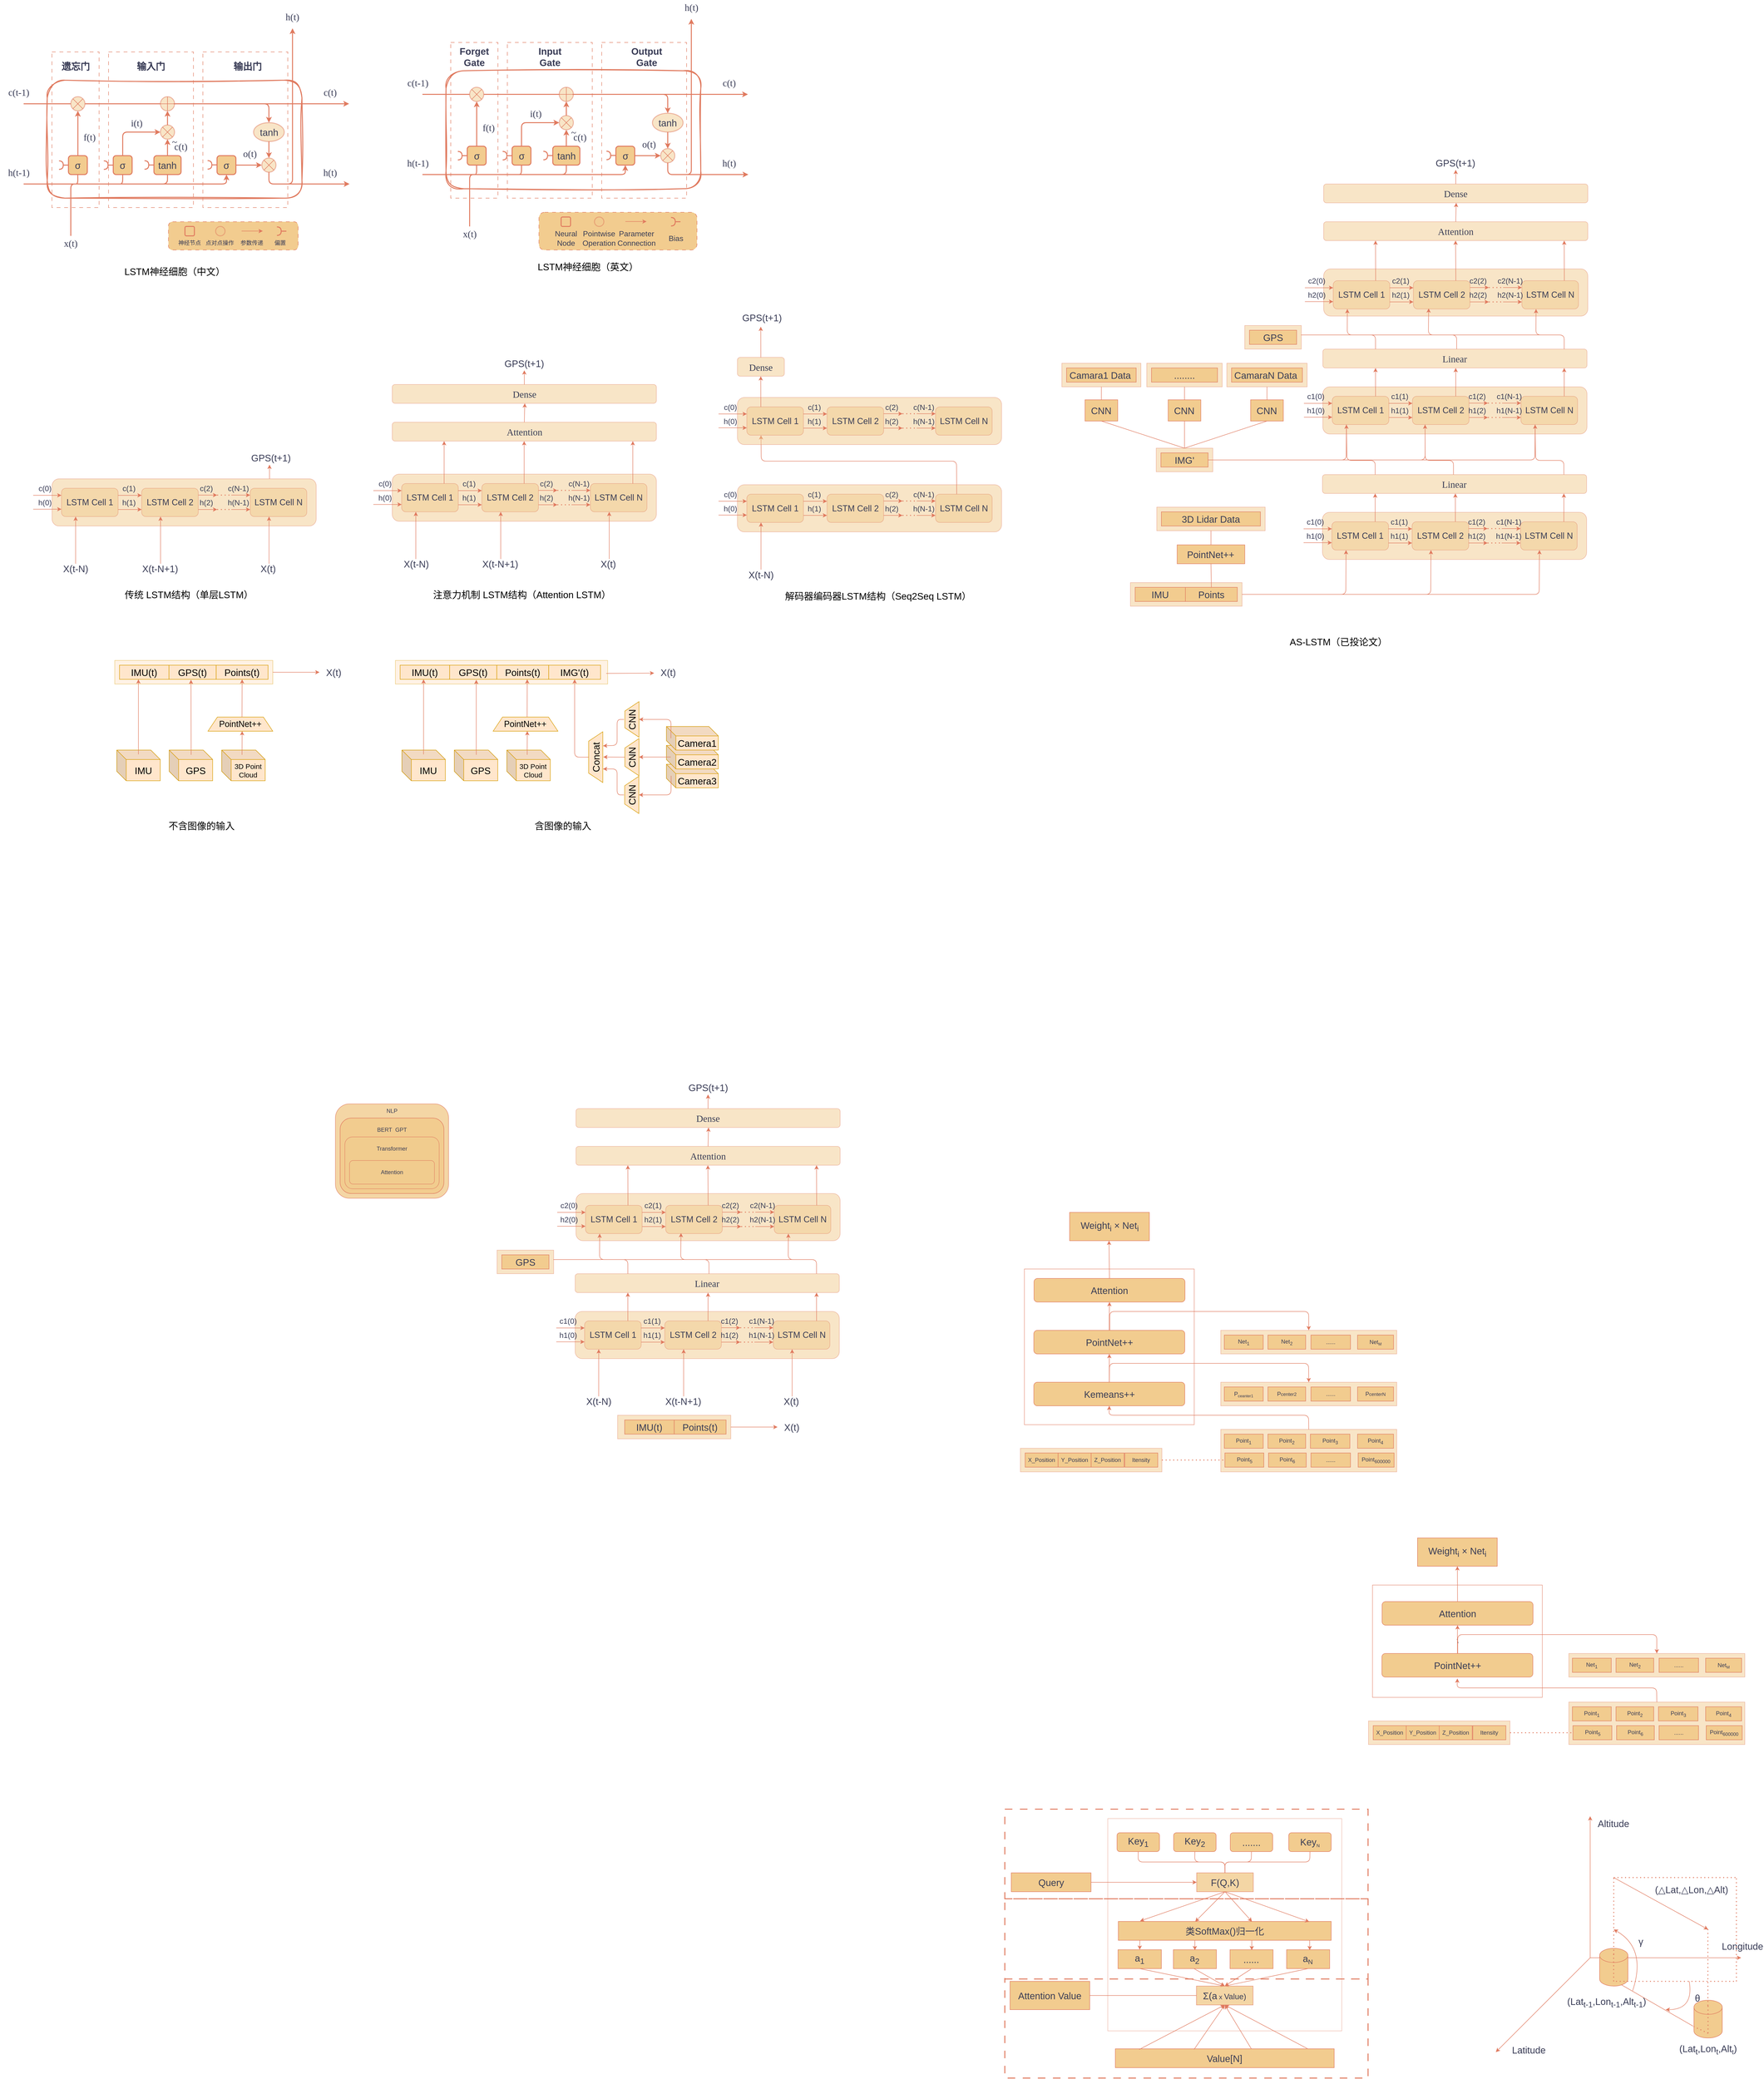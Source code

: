 <mxfile version="27.0.3">
  <diagram name="第 1 页" id="X4bhso8mjWjQhcnnOzam">
    <mxGraphModel dx="2983" dy="3856" grid="1" gridSize="10" guides="1" tooltips="1" connect="1" arrows="1" fold="1" page="1" pageScale="1" pageWidth="827" pageHeight="1169" math="0" shadow="0">
      <root>
        <mxCell id="0" />
        <mxCell id="1" parent="0" />
        <mxCell id="7pnD-s4xEfT34ncrThPy-440" value="" style="rounded=0;whiteSpace=wrap;html=1;dashed=1;dashPattern=8 8;strokeWidth=2;fillColor=none;labelBackgroundColor=none;strokeColor=#E07A5F;fontColor=#393C56;" parent="1" vertex="1">
          <mxGeometry x="1439.12" y="2435" width="770" height="170" as="geometry" />
        </mxCell>
        <mxCell id="7pnD-s4xEfT34ncrThPy-456" value="\" style="rounded=0;whiteSpace=wrap;html=1;fillColor=none;opacity=80;labelBackgroundColor=none;strokeColor=#E07A5F;fontColor=#393C56;" parent="1" vertex="1">
          <mxGeometry x="1480.62" y="1100" width="360" height="330" as="geometry" />
        </mxCell>
        <mxCell id="7pnD-s4xEfT34ncrThPy-376" value="" style="rounded=0;whiteSpace=wrap;html=1;fillColor=none;opacity=50;labelBackgroundColor=none;strokeColor=#E07A5F;fontColor=#393C56;" parent="1" vertex="1">
          <mxGeometry x="1657.37" y="2265" width="496" height="450" as="geometry" />
        </mxCell>
        <mxCell id="7pnD-s4xEfT34ncrThPy-441" value="" style="rounded=0;whiteSpace=wrap;html=1;dashed=1;dashPattern=8 8;strokeWidth=2;fillColor=none;labelBackgroundColor=none;strokeColor=#E07A5F;fontColor=#393C56;" parent="1" vertex="1">
          <mxGeometry x="1439.12" y="2605" width="770" height="210" as="geometry" />
        </mxCell>
        <mxCell id="7pnD-s4xEfT34ncrThPy-438" value="" style="rounded=0;whiteSpace=wrap;html=1;dashed=1;dashPattern=8 8;strokeWidth=2;fillColor=none;fontStyle=1;labelBackgroundColor=none;strokeColor=#E07A5F;fontColor=#393C56;" parent="1" vertex="1">
          <mxGeometry x="1439.12" y="2245" width="770" height="190" as="geometry" />
        </mxCell>
        <mxCell id="0uVwrEN7Zl0lme6d3kHN-1" value="" style="rounded=1;whiteSpace=wrap;html=1;sketch=1;curveFitting=1;jiggle=2;strokeColor=#E07A5F;strokeWidth=2;fillColor=none;labelBackgroundColor=none;fontColor=#393C56;" parent="1" vertex="1">
          <mxGeometry x="-590.91" y="-1420" width="540" height="250" as="geometry" />
        </mxCell>
        <mxCell id="7pnD-s4xEfT34ncrThPy-138" value="" style="rounded=0;whiteSpace=wrap;html=1;fillColor=none;dashed=1;dashPattern=8 8;labelBackgroundColor=none;strokeColor=#E07A5F;fontColor=#393C56;" parent="1" vertex="1">
          <mxGeometry x="-460.91" y="-1480" width="180" height="330" as="geometry" />
        </mxCell>
        <mxCell id="0uVwrEN7Zl0lme6d3kHN-9" value="" style="ellipse;whiteSpace=wrap;html=1;aspect=fixed;fillColor=#F2CC8F;strokeColor=#E07A5F;fontColor=#393C56;opacity=50;strokeWidth=2;labelBackgroundColor=none;" parent="1" vertex="1">
          <mxGeometry x="-350.91" y="-1385" width="30" height="30" as="geometry" />
        </mxCell>
        <mxCell id="7pnD-s4xEfT34ncrThPy-137" value="" style="rounded=0;whiteSpace=wrap;html=1;fillColor=none;dashed=1;dashPattern=8 8;labelBackgroundColor=none;strokeColor=#E07A5F;fontColor=#393C56;" parent="1" vertex="1">
          <mxGeometry x="-580.91" y="-1480" width="100" height="330" as="geometry" />
        </mxCell>
        <mxCell id="7pnD-s4xEfT34ncrThPy-139" value="" style="rounded=0;whiteSpace=wrap;html=1;fillColor=none;dashed=1;dashPattern=8 8;strokeColor=#E07A5F;labelBackgroundColor=none;fontColor=#393C56;" parent="1" vertex="1">
          <mxGeometry x="-260.91" y="-1480" width="180" height="330" as="geometry" />
        </mxCell>
        <mxCell id="7pnD-s4xEfT34ncrThPy-92" style="edgeStyle=orthogonalEdgeStyle;rounded=0;orthogonalLoop=1;jettySize=auto;html=1;exitX=0.5;exitY=0;exitDx=0;exitDy=0;entryX=0.5;entryY=1;entryDx=0;entryDy=0;strokeWidth=2;labelBackgroundColor=none;strokeColor=#E07A5F;fontColor=default;" parent="1" source="0uVwrEN7Zl0lme6d3kHN-2" target="0uVwrEN7Zl0lme6d3kHN-8" edge="1">
          <mxGeometry relative="1" as="geometry" />
        </mxCell>
        <mxCell id="0uVwrEN7Zl0lme6d3kHN-2" value="&lt;font style=&quot;font-size: 20px;&quot;&gt;σ&lt;/font&gt;" style="rounded=1;whiteSpace=wrap;html=1;fillColor=#F2CC8F;strokeColor=#E07A5F;strokeWidth=2;labelBackgroundColor=none;fontColor=#393C56;" parent="1" vertex="1">
          <mxGeometry x="-545.91" y="-1260" width="40" height="40" as="geometry" />
        </mxCell>
        <mxCell id="7pnD-s4xEfT34ncrThPy-89" style="edgeStyle=orthogonalEdgeStyle;rounded=1;orthogonalLoop=1;jettySize=auto;html=1;exitX=0.5;exitY=0;exitDx=0;exitDy=0;entryX=0;entryY=0.5;entryDx=0;entryDy=0;curved=0;strokeWidth=2;labelBackgroundColor=none;strokeColor=#E07A5F;fontColor=default;" parent="1" source="0uVwrEN7Zl0lme6d3kHN-3" target="0uVwrEN7Zl0lme6d3kHN-6" edge="1">
          <mxGeometry relative="1" as="geometry" />
        </mxCell>
        <mxCell id="0uVwrEN7Zl0lme6d3kHN-3" value="&lt;font style=&quot;font-size: 20px;&quot;&gt;σ&lt;/font&gt;" style="rounded=1;whiteSpace=wrap;html=1;fillColor=#F2CC8F;strokeColor=#E07A5F;strokeWidth=2;labelBackgroundColor=none;fontColor=#393C56;" parent="1" vertex="1">
          <mxGeometry x="-450.91" y="-1260" width="40" height="40" as="geometry" />
        </mxCell>
        <mxCell id="7pnD-s4xEfT34ncrThPy-90" style="edgeStyle=orthogonalEdgeStyle;rounded=0;orthogonalLoop=1;jettySize=auto;html=1;exitX=0.5;exitY=0;exitDx=0;exitDy=0;entryX=0.5;entryY=1;entryDx=0;entryDy=0;strokeWidth=2;labelBackgroundColor=none;strokeColor=#E07A5F;fontColor=default;" parent="1" source="0uVwrEN7Zl0lme6d3kHN-4" target="0uVwrEN7Zl0lme6d3kHN-6" edge="1">
          <mxGeometry relative="1" as="geometry" />
        </mxCell>
        <mxCell id="0uVwrEN7Zl0lme6d3kHN-4" value="&lt;font style=&quot;font-size: 20px;&quot;&gt;tanh&lt;/font&gt;" style="rounded=1;whiteSpace=wrap;html=1;fillColor=#F2CC8F;strokeColor=#E07A5F;strokeWidth=2;labelBackgroundColor=none;fontColor=#393C56;" parent="1" vertex="1">
          <mxGeometry x="-364.66" y="-1260" width="57.5" height="40" as="geometry" />
        </mxCell>
        <mxCell id="7pnD-s4xEfT34ncrThPy-94" style="edgeStyle=orthogonalEdgeStyle;rounded=0;orthogonalLoop=1;jettySize=auto;html=1;exitX=1;exitY=0.5;exitDx=0;exitDy=0;entryX=0;entryY=0.5;entryDx=0;entryDy=0;strokeWidth=2;labelBackgroundColor=none;strokeColor=#E07A5F;fontColor=default;" parent="1" source="0uVwrEN7Zl0lme6d3kHN-5" target="0uVwrEN7Zl0lme6d3kHN-11" edge="1">
          <mxGeometry relative="1" as="geometry" />
        </mxCell>
        <mxCell id="0uVwrEN7Zl0lme6d3kHN-5" value="&lt;font style=&quot;font-size: 20px;&quot;&gt;σ&lt;/font&gt;" style="rounded=1;whiteSpace=wrap;html=1;fillColor=#F2CC8F;strokeColor=#E07A5F;strokeWidth=2;labelBackgroundColor=none;fontColor=#393C56;" parent="1" vertex="1">
          <mxGeometry x="-230.91" y="-1260" width="40" height="40" as="geometry" />
        </mxCell>
        <mxCell id="7pnD-s4xEfT34ncrThPy-93" style="edgeStyle=orthogonalEdgeStyle;rounded=0;orthogonalLoop=1;jettySize=auto;html=1;exitX=0.5;exitY=0;exitDx=0;exitDy=0;entryX=0.5;entryY=1;entryDx=0;entryDy=0;strokeWidth=2;labelBackgroundColor=none;strokeColor=#E07A5F;fontColor=default;" parent="1" source="0uVwrEN7Zl0lme6d3kHN-6" target="0uVwrEN7Zl0lme6d3kHN-9" edge="1">
          <mxGeometry relative="1" as="geometry" />
        </mxCell>
        <mxCell id="0uVwrEN7Zl0lme6d3kHN-6" value="" style="ellipse;whiteSpace=wrap;html=1;aspect=fixed;fillColor=#F2CC8F;strokeColor=#E07A5F;fontColor=#393C56;opacity=50;strokeWidth=2;labelBackgroundColor=none;" parent="1" vertex="1">
          <mxGeometry x="-350.91" y="-1325" width="30" height="30" as="geometry" />
        </mxCell>
        <mxCell id="7pnD-s4xEfT34ncrThPy-102" style="edgeStyle=orthogonalEdgeStyle;rounded=0;orthogonalLoop=1;jettySize=auto;html=1;exitX=0.5;exitY=1;exitDx=0;exitDy=0;entryX=0.5;entryY=0;entryDx=0;entryDy=0;strokeWidth=2;labelBackgroundColor=none;strokeColor=#E07A5F;fontColor=default;" parent="1" source="0uVwrEN7Zl0lme6d3kHN-10" target="0uVwrEN7Zl0lme6d3kHN-11" edge="1">
          <mxGeometry relative="1" as="geometry" />
        </mxCell>
        <mxCell id="0uVwrEN7Zl0lme6d3kHN-10" value="&lt;font style=&quot;font-size: 20px;&quot;&gt;tanh&lt;/font&gt;" style="ellipse;whiteSpace=wrap;html=1;fillColor=#F2CC8F;strokeColor=#E07A5F;fontColor=#393C56;opacity=50;strokeWidth=2;labelBackgroundColor=none;" parent="1" vertex="1">
          <mxGeometry x="-153.41" y="-1330" width="65" height="40" as="geometry" />
        </mxCell>
        <mxCell id="7pnD-s4xEfT34ncrThPy-95" style="edgeStyle=orthogonalEdgeStyle;rounded=1;orthogonalLoop=1;jettySize=auto;html=1;exitX=0.5;exitY=1;exitDx=0;exitDy=0;curved=0;strokeWidth=2;labelBackgroundColor=none;strokeColor=#E07A5F;fontColor=default;" parent="1" source="0uVwrEN7Zl0lme6d3kHN-11" edge="1">
          <mxGeometry relative="1" as="geometry">
            <mxPoint x="49.999" y="-1200" as="targetPoint" />
            <Array as="points">
              <mxPoint x="-120.91" y="-1200" />
            </Array>
          </mxGeometry>
        </mxCell>
        <mxCell id="0uVwrEN7Zl0lme6d3kHN-11" value="" style="ellipse;whiteSpace=wrap;html=1;aspect=fixed;fillColor=#F2CC8F;strokeColor=#E07A5F;fontColor=#393C56;opacity=50;strokeWidth=2;labelBackgroundColor=none;" parent="1" vertex="1">
          <mxGeometry x="-135.91" y="-1255" width="30" height="30" as="geometry" />
        </mxCell>
        <mxCell id="0uVwrEN7Zl0lme6d3kHN-12" value="" style="endArrow=none;html=1;rounded=0;entryX=0;entryY=0.5;entryDx=0;entryDy=0;strokeWidth=2;labelBackgroundColor=none;strokeColor=#E07A5F;fontColor=default;" parent="1" target="0uVwrEN7Zl0lme6d3kHN-8" edge="1">
          <mxGeometry width="50" height="50" relative="1" as="geometry">
            <mxPoint x="-640.91" y="-1370" as="sourcePoint" />
            <mxPoint x="-545.91" y="-1370.86" as="targetPoint" />
          </mxGeometry>
        </mxCell>
        <mxCell id="0uVwrEN7Zl0lme6d3kHN-13" value="" style="endArrow=none;html=1;rounded=0;exitX=1;exitY=0.5;exitDx=0;exitDy=0;entryX=0;entryY=0.5;entryDx=0;entryDy=0;strokeWidth=2;labelBackgroundColor=none;strokeColor=#E07A5F;fontColor=default;" parent="1" source="0uVwrEN7Zl0lme6d3kHN-8" target="0uVwrEN7Zl0lme6d3kHN-9" edge="1">
          <mxGeometry width="50" height="50" relative="1" as="geometry">
            <mxPoint x="-505.91" y="-1370.86" as="sourcePoint" />
            <mxPoint x="-355.91" y="-1370.86" as="targetPoint" />
          </mxGeometry>
        </mxCell>
        <mxCell id="0uVwrEN7Zl0lme6d3kHN-18" value="" style="endArrow=none;html=1;rounded=1;entryX=0.5;entryY=1;entryDx=0;entryDy=0;curved=0;strokeWidth=2;labelBackgroundColor=none;strokeColor=#E07A5F;fontColor=default;" parent="1" edge="1">
          <mxGeometry width="50" height="50" relative="1" as="geometry">
            <mxPoint x="-540.91" y="-1090" as="sourcePoint" />
            <mxPoint x="-526.17" y="-1220" as="targetPoint" />
            <Array as="points">
              <mxPoint x="-540.91" y="-1200" />
              <mxPoint x="-525.91" y="-1200" />
            </Array>
          </mxGeometry>
        </mxCell>
        <mxCell id="0uVwrEN7Zl0lme6d3kHN-19" value="" style="endArrow=none;html=1;rounded=1;entryX=0.5;entryY=1;entryDx=0;entryDy=0;curved=0;strokeWidth=2;labelBackgroundColor=none;strokeColor=#E07A5F;fontColor=default;" parent="1" target="0uVwrEN7Zl0lme6d3kHN-3" edge="1">
          <mxGeometry width="50" height="50" relative="1" as="geometry">
            <mxPoint x="-500.91" y="-1200" as="sourcePoint" />
            <mxPoint x="-410.91" y="-1220" as="targetPoint" />
            <Array as="points">
              <mxPoint x="-450.91" y="-1200" />
              <mxPoint x="-430.91" y="-1200" />
            </Array>
          </mxGeometry>
        </mxCell>
        <mxCell id="_0N-Sy6J2zML003YdObA-2" value="" style="rounded=1;whiteSpace=wrap;html=1;fillColor=#F2CC8F;opacity=80;labelBackgroundColor=none;strokeColor=#E07A5F;fontColor=#393C56;" parent="1" vertex="1">
          <mxGeometry x="20" y="750" width="240" height="200" as="geometry" />
        </mxCell>
        <mxCell id="_0N-Sy6J2zML003YdObA-3" value="" style="rounded=1;whiteSpace=wrap;html=1;fillColor=#F2CC8F;labelBackgroundColor=none;strokeColor=#E07A5F;fontColor=#393C56;" parent="1" vertex="1">
          <mxGeometry x="30" y="780" width="220" height="160" as="geometry" />
        </mxCell>
        <mxCell id="_0N-Sy6J2zML003YdObA-4" value="" style="rounded=1;whiteSpace=wrap;html=1;fillColor=#F2CC8F;opacity=80;labelBackgroundColor=none;strokeColor=#E07A5F;fontColor=#393C56;" parent="1" vertex="1">
          <mxGeometry x="40" y="820" width="200" height="110" as="geometry" />
        </mxCell>
        <mxCell id="_0N-Sy6J2zML003YdObA-5" value="" style="rounded=1;whiteSpace=wrap;html=1;fillColor=#F2CC8F;opacity=80;labelBackgroundColor=none;strokeColor=#E07A5F;fontColor=#393C56;" parent="1" vertex="1">
          <mxGeometry x="50" y="870" width="180" height="50" as="geometry" />
        </mxCell>
        <mxCell id="_0N-Sy6J2zML003YdObA-6" value="NLP" style="text;html=1;align=center;verticalAlign=middle;whiteSpace=wrap;rounded=0;labelBackgroundColor=none;fontColor=#393C56;" parent="1" vertex="1">
          <mxGeometry x="110" y="750" width="60" height="30" as="geometry" />
        </mxCell>
        <mxCell id="_0N-Sy6J2zML003YdObA-7" value="BERT&amp;nbsp; GPT" style="text;html=1;align=center;verticalAlign=middle;whiteSpace=wrap;rounded=0;labelBackgroundColor=none;fontColor=#393C56;" parent="1" vertex="1">
          <mxGeometry x="100" y="790" width="80" height="30" as="geometry" />
        </mxCell>
        <mxCell id="_0N-Sy6J2zML003YdObA-8" value="Transformer" style="text;html=1;align=center;verticalAlign=middle;whiteSpace=wrap;rounded=0;labelBackgroundColor=none;fontColor=#393C56;" parent="1" vertex="1">
          <mxGeometry x="110" y="830" width="60" height="30" as="geometry" />
        </mxCell>
        <mxCell id="_0N-Sy6J2zML003YdObA-9" value="Attention" style="text;html=1;align=center;verticalAlign=middle;whiteSpace=wrap;rounded=0;labelBackgroundColor=none;fontColor=#393C56;" parent="1" vertex="1">
          <mxGeometry x="110" y="880" width="60" height="30" as="geometry" />
        </mxCell>
        <mxCell id="7pnD-s4xEfT34ncrThPy-21" value="&lt;font face=&quot;Verdana&quot; style=&quot;font-size: 20px;&quot;&gt;Attention&lt;/font&gt;" style="rounded=1;whiteSpace=wrap;html=1;fillColor=#F2CC8F;opacity=50;labelBackgroundColor=none;strokeColor=#E07A5F;fontColor=#393C56;" parent="1" vertex="1">
          <mxGeometry x="530" y="840" width="560" height="40" as="geometry" />
        </mxCell>
        <mxCell id="7pnD-s4xEfT34ncrThPy-41" value="&lt;font style=&quot;font-size: 20px;&quot;&gt;Attention&lt;/font&gt;" style="rounded=1;whiteSpace=wrap;html=1;fillColor=#F2CC8F;strokeColor=#E07A5F;labelBackgroundColor=none;fontColor=#393C56;" parent="1" vertex="1">
          <mxGeometry x="1501" y="1120" width="320" height="50" as="geometry" />
        </mxCell>
        <mxCell id="ev7VsVAhJeGhQ74X6_n3-3" style="edgeStyle=orthogonalEdgeStyle;rounded=0;orthogonalLoop=1;jettySize=auto;html=1;exitX=0.5;exitY=0;exitDx=0;exitDy=0;entryX=0.5;entryY=1;entryDx=0;entryDy=0;labelBackgroundColor=none;strokeColor=#E07A5F;fontColor=default;" parent="1" source="7pnD-s4xEfT34ncrThPy-42" target="7pnD-s4xEfT34ncrThPy-41" edge="1">
          <mxGeometry relative="1" as="geometry" />
        </mxCell>
        <mxCell id="7pnD-s4xEfT34ncrThPy-42" value="&lt;font style=&quot;font-size: 20px;&quot;&gt;PointNet++&lt;/font&gt;" style="rounded=1;whiteSpace=wrap;html=1;fillColor=#F2CC8F;strokeColor=#E07A5F;labelBackgroundColor=none;fontColor=#393C56;" parent="1" vertex="1">
          <mxGeometry x="1500.62" y="1230" width="320" height="50" as="geometry" />
        </mxCell>
        <mxCell id="ev7VsVAhJeGhQ74X6_n3-2" style="edgeStyle=orthogonalEdgeStyle;rounded=0;orthogonalLoop=1;jettySize=auto;html=1;exitX=0.5;exitY=0;exitDx=0;exitDy=0;entryX=0.5;entryY=1;entryDx=0;entryDy=0;labelBackgroundColor=none;strokeColor=#E07A5F;fontColor=default;" parent="1" source="7pnD-s4xEfT34ncrThPy-43" target="7pnD-s4xEfT34ncrThPy-42" edge="1">
          <mxGeometry relative="1" as="geometry" />
        </mxCell>
        <mxCell id="7pnD-s4xEfT34ncrThPy-43" value="&lt;font style=&quot;font-size: 20px;&quot;&gt;Kemeans++&lt;/font&gt;" style="rounded=1;whiteSpace=wrap;html=1;fillColor=#F2CC8F;strokeColor=#E07A5F;labelBackgroundColor=none;fontColor=#393C56;" parent="1" vertex="1">
          <mxGeometry x="1500.62" y="1340" width="320" height="50" as="geometry" />
        </mxCell>
        <mxCell id="7pnD-s4xEfT34ncrThPy-83" value="" style="endArrow=none;html=1;rounded=0;exitX=0.5;exitY=1;exitDx=0;exitDy=0;entryX=0.5;entryY=0;entryDx=0;entryDy=0;labelBackgroundColor=none;strokeColor=#E07A5F;fontColor=default;" parent="1" source="0uVwrEN7Zl0lme6d3kHN-9" target="0uVwrEN7Zl0lme6d3kHN-9" edge="1">
          <mxGeometry width="50" height="50" relative="1" as="geometry">
            <mxPoint x="-350.91" y="-1430" as="sourcePoint" />
            <mxPoint x="-300.91" y="-1480" as="targetPoint" />
          </mxGeometry>
        </mxCell>
        <mxCell id="0uVwrEN7Zl0lme6d3kHN-8" value="" style="ellipse;whiteSpace=wrap;html=1;aspect=fixed;fillColor=#F2CC8F;strokeColor=#E07A5F;fontColor=#393C56;opacity=50;strokeWidth=2;labelBackgroundColor=none;" parent="1" vertex="1">
          <mxGeometry x="-540.91" y="-1385" width="30" height="30" as="geometry" />
        </mxCell>
        <mxCell id="7pnD-s4xEfT34ncrThPy-85" value="" style="endArrow=none;html=1;rounded=0;exitX=0;exitY=1;exitDx=0;exitDy=0;entryX=1;entryY=0;entryDx=0;entryDy=0;labelBackgroundColor=none;strokeColor=#E07A5F;fontColor=default;" parent="1" source="0uVwrEN7Zl0lme6d3kHN-6" target="0uVwrEN7Zl0lme6d3kHN-6" edge="1">
          <mxGeometry width="50" height="50" relative="1" as="geometry">
            <mxPoint x="-420.91" y="-1280" as="sourcePoint" />
            <mxPoint x="-370.91" y="-1330" as="targetPoint" />
          </mxGeometry>
        </mxCell>
        <mxCell id="7pnD-s4xEfT34ncrThPy-86" value="" style="endArrow=none;html=1;rounded=0;exitX=0;exitY=0;exitDx=0;exitDy=0;entryX=1;entryY=1;entryDx=0;entryDy=0;labelBackgroundColor=none;strokeColor=#E07A5F;fontColor=default;" parent="1" source="0uVwrEN7Zl0lme6d3kHN-6" target="0uVwrEN7Zl0lme6d3kHN-6" edge="1">
          <mxGeometry width="50" height="50" relative="1" as="geometry">
            <mxPoint x="-390.91" y="-1410" as="sourcePoint" />
            <mxPoint x="-340.91" y="-1460" as="targetPoint" />
          </mxGeometry>
        </mxCell>
        <mxCell id="7pnD-s4xEfT34ncrThPy-98" value="" style="endArrow=classic;html=1;rounded=1;curved=0;strokeWidth=2;labelBackgroundColor=none;strokeColor=#E07A5F;fontColor=default;" parent="1" edge="1">
          <mxGeometry width="50" height="50" relative="1" as="geometry">
            <mxPoint x="-140.91" y="-1370" as="sourcePoint" />
            <mxPoint x="-120.91" y="-1330" as="targetPoint" />
            <Array as="points">
              <mxPoint x="-120.91" y="-1370" />
            </Array>
          </mxGeometry>
        </mxCell>
        <mxCell id="7pnD-s4xEfT34ncrThPy-100" value="" style="endArrow=none;html=1;rounded=0;exitX=0;exitY=1;exitDx=0;exitDy=0;entryX=1;entryY=0;entryDx=0;entryDy=0;labelBackgroundColor=none;strokeColor=#E07A5F;fontColor=default;" parent="1" source="0uVwrEN7Zl0lme6d3kHN-8" target="0uVwrEN7Zl0lme6d3kHN-8" edge="1">
          <mxGeometry width="50" height="50" relative="1" as="geometry">
            <mxPoint x="-540.91" y="-1350" as="sourcePoint" />
            <mxPoint x="-510.91" y="-1380" as="targetPoint" />
          </mxGeometry>
        </mxCell>
        <mxCell id="7pnD-s4xEfT34ncrThPy-101" value="" style="endArrow=none;html=1;rounded=0;exitX=0;exitY=0;exitDx=0;exitDy=0;entryX=1;entryY=1;entryDx=0;entryDy=0;labelBackgroundColor=none;strokeColor=#E07A5F;fontColor=default;" parent="1" source="0uVwrEN7Zl0lme6d3kHN-8" target="0uVwrEN7Zl0lme6d3kHN-8" edge="1">
          <mxGeometry width="50" height="50" relative="1" as="geometry">
            <mxPoint x="-520.91" y="-1390" as="sourcePoint" />
            <mxPoint x="-470.91" y="-1440" as="targetPoint" />
          </mxGeometry>
        </mxCell>
        <mxCell id="7pnD-s4xEfT34ncrThPy-104" value="" style="endArrow=none;html=1;rounded=0;exitX=0;exitY=1;exitDx=0;exitDy=0;entryX=1;entryY=0;entryDx=0;entryDy=0;labelBackgroundColor=none;strokeColor=#E07A5F;fontColor=default;" parent="1" source="0uVwrEN7Zl0lme6d3kHN-11" target="0uVwrEN7Zl0lme6d3kHN-11" edge="1">
          <mxGeometry width="50" height="50" relative="1" as="geometry">
            <mxPoint x="-150.91" y="-1090" as="sourcePoint" />
            <mxPoint x="-100.91" y="-1140" as="targetPoint" />
          </mxGeometry>
        </mxCell>
        <mxCell id="7pnD-s4xEfT34ncrThPy-105" value="" style="endArrow=none;html=1;rounded=0;entryX=0;entryY=0;entryDx=0;entryDy=0;exitX=1;exitY=1;exitDx=0;exitDy=0;labelBackgroundColor=none;strokeColor=#E07A5F;fontColor=default;" parent="1" source="0uVwrEN7Zl0lme6d3kHN-11" target="0uVwrEN7Zl0lme6d3kHN-11" edge="1">
          <mxGeometry width="50" height="50" relative="1" as="geometry">
            <mxPoint x="-170.91" y="-1100" as="sourcePoint" />
            <mxPoint x="-120.91" y="-1150" as="targetPoint" />
          </mxGeometry>
        </mxCell>
        <mxCell id="7pnD-s4xEfT34ncrThPy-106" value="" style="endArrow=classic;html=1;rounded=0;exitX=0.936;exitY=0.5;exitDx=0;exitDy=0;exitPerimeter=0;strokeWidth=2;labelBackgroundColor=none;strokeColor=#E07A5F;fontColor=default;" parent="1" source="0uVwrEN7Zl0lme6d3kHN-9" edge="1">
          <mxGeometry width="50" height="50" relative="1" as="geometry">
            <mxPoint x="-315.91" y="-1370.16" as="sourcePoint" />
            <mxPoint x="49.09" y="-1370" as="targetPoint" />
          </mxGeometry>
        </mxCell>
        <mxCell id="7pnD-s4xEfT34ncrThPy-108" value="" style="endArrow=classic;html=1;rounded=1;curved=0;strokeWidth=2;labelBackgroundColor=none;strokeColor=#E07A5F;fontColor=default;" parent="1" edge="1">
          <mxGeometry width="50" height="50" relative="1" as="geometry">
            <mxPoint x="-110.91" y="-1200" as="sourcePoint" />
            <mxPoint x="-70.91" y="-1530" as="targetPoint" />
            <Array as="points">
              <mxPoint x="-70.91" y="-1200" />
            </Array>
          </mxGeometry>
        </mxCell>
        <mxCell id="7pnD-s4xEfT34ncrThPy-109" value="&lt;font style=&quot;font-size: 20px;&quot; face=&quot;Verdana&quot;&gt;c(t-1)&lt;/font&gt;" style="text;html=1;align=center;verticalAlign=middle;whiteSpace=wrap;rounded=0;labelBackgroundColor=none;fontColor=#393C56;" parent="1" vertex="1">
          <mxGeometry x="-680.91" y="-1410" width="60" height="30" as="geometry" />
        </mxCell>
        <mxCell id="7pnD-s4xEfT34ncrThPy-110" value="&lt;font style=&quot;font-size: 20px;&quot; face=&quot;Verdana&quot;&gt;h(t-1)&lt;/font&gt;" style="text;html=1;align=center;verticalAlign=middle;whiteSpace=wrap;rounded=0;labelBackgroundColor=none;fontColor=#393C56;" parent="1" vertex="1">
          <mxGeometry x="-690.91" y="-1240" width="80" height="30" as="geometry" />
        </mxCell>
        <mxCell id="7pnD-s4xEfT34ncrThPy-111" value="&lt;font style=&quot;font-size: 20px;&quot; face=&quot;Verdana&quot;&gt;f(t)&lt;/font&gt;" style="text;html=1;align=center;verticalAlign=middle;whiteSpace=wrap;rounded=0;labelBackgroundColor=none;fontColor=#393C56;" parent="1" vertex="1">
          <mxGeometry x="-520.91" y="-1315" width="40" height="30" as="geometry" />
        </mxCell>
        <mxCell id="7pnD-s4xEfT34ncrThPy-112" value="&lt;font style=&quot;font-size: 20px;&quot; face=&quot;Verdana&quot;&gt;i(t)&lt;/font&gt;" style="text;html=1;align=center;verticalAlign=middle;whiteSpace=wrap;rounded=0;labelBackgroundColor=none;fontColor=#393C56;" parent="1" vertex="1">
          <mxGeometry x="-420.91" y="-1345" width="40" height="30" as="geometry" />
        </mxCell>
        <mxCell id="7pnD-s4xEfT34ncrThPy-113" value="&lt;font style=&quot;font-size: 20px;&quot; face=&quot;Verdana&quot;&gt;c(t)&lt;/font&gt;" style="text;html=1;align=center;verticalAlign=middle;whiteSpace=wrap;rounded=0;labelBackgroundColor=none;fontColor=#393C56;" parent="1" vertex="1">
          <mxGeometry x="-333.91" y="-1295" width="53" height="30" as="geometry" />
        </mxCell>
        <mxCell id="7pnD-s4xEfT34ncrThPy-115" value="" style="endArrow=none;html=1;rounded=1;entryX=0.5;entryY=1;entryDx=0;entryDy=0;curved=0;strokeWidth=2;labelBackgroundColor=none;strokeColor=#E07A5F;fontColor=default;" parent="1" target="0uVwrEN7Zl0lme6d3kHN-4" edge="1">
          <mxGeometry width="50" height="50" relative="1" as="geometry">
            <mxPoint x="-370.91" y="-1200" as="sourcePoint" />
            <mxPoint x="-310.91" y="-1200" as="targetPoint" />
            <Array as="points">
              <mxPoint x="-335.91" y="-1200" />
            </Array>
          </mxGeometry>
        </mxCell>
        <mxCell id="7pnD-s4xEfT34ncrThPy-116" value="" style="endArrow=classic;html=1;rounded=1;entryX=0.5;entryY=1;entryDx=0;entryDy=0;curved=0;strokeWidth=2;labelBackgroundColor=none;strokeColor=#E07A5F;fontColor=default;" parent="1" target="0uVwrEN7Zl0lme6d3kHN-5" edge="1">
          <mxGeometry width="50" height="50" relative="1" as="geometry">
            <mxPoint x="-640.91" y="-1200" as="sourcePoint" />
            <mxPoint x="-530.91" y="-1240" as="targetPoint" />
            <Array as="points">
              <mxPoint x="-210.91" y="-1200" />
            </Array>
          </mxGeometry>
        </mxCell>
        <mxCell id="7pnD-s4xEfT34ncrThPy-117" value="&lt;font face=&quot;Verdana&quot; style=&quot;font-size: 20px;&quot;&gt;~&lt;/font&gt;" style="text;html=1;align=center;verticalAlign=middle;whiteSpace=wrap;rounded=0;labelBackgroundColor=none;fontColor=#393C56;" parent="1" vertex="1">
          <mxGeometry x="-340.91" y="-1295" width="40" height="10" as="geometry" />
        </mxCell>
        <mxCell id="7pnD-s4xEfT34ncrThPy-122" value="" style="ellipse;whiteSpace=wrap;html=1;align=center;aspect=fixed;fillColor=none;strokeColor=none;resizable=0;perimeter=centerPerimeter;rotatable=0;allowArrows=0;points=[];outlineConnect=1;labelBackgroundColor=none;fontColor=#393C56;" parent="1" vertex="1">
          <mxGeometry x="-570.91" y="-1250" width="10" height="10" as="geometry" />
        </mxCell>
        <mxCell id="7pnD-s4xEfT34ncrThPy-125" value="" style="rounded=0;orthogonalLoop=1;jettySize=auto;html=1;endArrow=halfCircle;endFill=0;endSize=6;strokeWidth=2;sketch=0;fontSize=12;curved=1;labelBackgroundColor=none;strokeColor=#E07A5F;fontColor=default;" parent="1" edge="1">
          <mxGeometry relative="1" as="geometry">
            <mxPoint x="-545.91" y="-1240" as="sourcePoint" />
            <mxPoint x="-565.91" y="-1240" as="targetPoint" />
          </mxGeometry>
        </mxCell>
        <mxCell id="7pnD-s4xEfT34ncrThPy-126" value="" style="rounded=0;orthogonalLoop=1;jettySize=auto;html=1;endArrow=halfCircle;endFill=0;endSize=6;strokeWidth=2;sketch=0;fontSize=12;curved=1;labelBackgroundColor=none;strokeColor=#E07A5F;fontColor=default;" parent="1" edge="1">
          <mxGeometry relative="1" as="geometry">
            <mxPoint x="-450.91" y="-1240" as="sourcePoint" />
            <mxPoint x="-470.91" y="-1240" as="targetPoint" />
          </mxGeometry>
        </mxCell>
        <mxCell id="7pnD-s4xEfT34ncrThPy-128" value="" style="rounded=0;orthogonalLoop=1;jettySize=auto;html=1;endArrow=halfCircle;endFill=0;endSize=6;strokeWidth=2;sketch=0;fontSize=12;curved=1;labelBackgroundColor=none;strokeColor=#E07A5F;fontColor=default;" parent="1" edge="1">
          <mxGeometry relative="1" as="geometry">
            <mxPoint x="-364.66" y="-1240.23" as="sourcePoint" />
            <mxPoint x="-384.66" y="-1240.23" as="targetPoint" />
          </mxGeometry>
        </mxCell>
        <mxCell id="7pnD-s4xEfT34ncrThPy-129" value="" style="rounded=0;orthogonalLoop=1;jettySize=auto;html=1;endArrow=halfCircle;endFill=0;endSize=6;strokeWidth=2;sketch=0;fontSize=12;curved=1;labelBackgroundColor=none;strokeColor=#E07A5F;fontColor=default;" parent="1" edge="1">
          <mxGeometry relative="1" as="geometry">
            <mxPoint x="-230.91" y="-1240.48" as="sourcePoint" />
            <mxPoint x="-250.91" y="-1240.48" as="targetPoint" />
          </mxGeometry>
        </mxCell>
        <mxCell id="7pnD-s4xEfT34ncrThPy-130" value="" style="endArrow=none;html=1;rounded=0;exitX=0;exitY=0.5;exitDx=0;exitDy=0;entryX=1;entryY=0.5;entryDx=0;entryDy=0;labelBackgroundColor=none;strokeColor=#E07A5F;fontColor=default;" parent="1" source="0uVwrEN7Zl0lme6d3kHN-9" target="0uVwrEN7Zl0lme6d3kHN-9" edge="1">
          <mxGeometry width="50" height="50" relative="1" as="geometry">
            <mxPoint x="-355.91" y="-1370.86" as="sourcePoint" />
            <mxPoint x="-315.91" y="-1370.86" as="targetPoint" />
          </mxGeometry>
        </mxCell>
        <mxCell id="7pnD-s4xEfT34ncrThPy-131" value="" style="endArrow=none;html=1;rounded=0;exitX=0.5;exitY=1;exitDx=0;exitDy=0;entryX=0.5;entryY=0;entryDx=0;entryDy=0;labelBackgroundColor=none;strokeColor=#E07A5F;fontColor=default;" parent="1" source="0uVwrEN7Zl0lme6d3kHN-9" target="0uVwrEN7Zl0lme6d3kHN-9" edge="1">
          <mxGeometry width="50" height="50" relative="1" as="geometry">
            <mxPoint x="-400.91" y="-1420" as="sourcePoint" />
            <mxPoint x="-350.91" y="-1470" as="targetPoint" />
          </mxGeometry>
        </mxCell>
        <mxCell id="7pnD-s4xEfT34ncrThPy-133" value="&lt;font style=&quot;font-size: 20px;&quot; face=&quot;Verdana&quot;&gt;h(t)&lt;/font&gt;" style="text;html=1;align=center;verticalAlign=middle;whiteSpace=wrap;rounded=0;labelBackgroundColor=none;fontColor=#393C56;" parent="1" vertex="1">
          <mxGeometry x="-100.91" y="-1570" width="60" height="30" as="geometry" />
        </mxCell>
        <mxCell id="7pnD-s4xEfT34ncrThPy-134" value="&lt;font style=&quot;font-size: 20px;&quot; face=&quot;Verdana&quot;&gt;c(t)&lt;/font&gt;" style="text;html=1;align=center;verticalAlign=middle;whiteSpace=wrap;rounded=0;labelBackgroundColor=none;fontColor=#393C56;" parent="1" vertex="1">
          <mxGeometry x="-30.91" y="-1410" width="80" height="30" as="geometry" />
        </mxCell>
        <mxCell id="7pnD-s4xEfT34ncrThPy-135" value="&lt;font style=&quot;font-size: 20px;&quot; face=&quot;Verdana&quot;&gt;h(t)&lt;/font&gt;" style="text;html=1;align=center;verticalAlign=middle;whiteSpace=wrap;rounded=0;labelBackgroundColor=none;fontColor=#393C56;" parent="1" vertex="1">
          <mxGeometry x="-30.91" y="-1240" width="80" height="30" as="geometry" />
        </mxCell>
        <mxCell id="7pnD-s4xEfT34ncrThPy-136" value="&lt;font style=&quot;font-size: 20px;&quot; face=&quot;Verdana&quot;&gt;o(t)&lt;/font&gt;" style="text;html=1;align=center;verticalAlign=middle;whiteSpace=wrap;rounded=0;labelBackgroundColor=none;fontColor=#393C56;" parent="1" vertex="1">
          <mxGeometry x="-180.91" y="-1280" width="40" height="30" as="geometry" />
        </mxCell>
        <mxCell id="7pnD-s4xEfT34ncrThPy-142" value="&lt;span style=&quot;font-size: 20px;&quot;&gt;&lt;b&gt;输出门&lt;/b&gt;&lt;/span&gt;" style="text;html=1;align=center;verticalAlign=middle;whiteSpace=wrap;rounded=0;labelBackgroundColor=none;fontColor=#393C56;" parent="1" vertex="1">
          <mxGeometry x="-225.91" y="-1465" width="120" height="30" as="geometry" />
        </mxCell>
        <mxCell id="7pnD-s4xEfT34ncrThPy-143" value="&lt;span style=&quot;font-size: 20px;&quot;&gt;&lt;b&gt;输入门&lt;/b&gt;&lt;/span&gt;" style="text;html=1;align=center;verticalAlign=middle;whiteSpace=wrap;rounded=0;labelBackgroundColor=none;fontColor=#393C56;" parent="1" vertex="1">
          <mxGeometry x="-430.91" y="-1465" width="120" height="30" as="geometry" />
        </mxCell>
        <mxCell id="7pnD-s4xEfT34ncrThPy-144" value="&lt;span style=&quot;font-size: 20px;&quot;&gt;&lt;b&gt;遗忘门&lt;/b&gt;&lt;/span&gt;" style="text;html=1;align=center;verticalAlign=middle;whiteSpace=wrap;rounded=0;labelBackgroundColor=none;fontColor=#393C56;" parent="1" vertex="1">
          <mxGeometry x="-578.41" y="-1465" width="95" height="30" as="geometry" />
        </mxCell>
        <mxCell id="7pnD-s4xEfT34ncrThPy-146" value="&lt;font style=&quot;font-size: 20px;&quot; face=&quot;Verdana&quot;&gt;x(t)&lt;/font&gt;" style="text;html=1;align=center;verticalAlign=middle;whiteSpace=wrap;rounded=0;labelBackgroundColor=none;fontColor=#393C56;" parent="1" vertex="1">
          <mxGeometry x="-560.91" y="-1090" width="40" height="30" as="geometry" />
        </mxCell>
        <mxCell id="7pnD-s4xEfT34ncrThPy-147" value="" style="rounded=1;whiteSpace=wrap;html=1;fillColor=#F2CC8F;opacity=50;labelBackgroundColor=none;strokeColor=#E07A5F;fontColor=#393C56;" parent="1" vertex="1">
          <mxGeometry x="-580.66" y="-575" width="560" height="100" as="geometry" />
        </mxCell>
        <mxCell id="7pnD-s4xEfT34ncrThPy-148" value="" style="rounded=1;whiteSpace=wrap;html=1;fillColor=#F2CC8F;opacity=50;labelBackgroundColor=none;strokeColor=#E07A5F;fontColor=#393C56;" parent="1" vertex="1">
          <mxGeometry x="-560.66" y="-555" width="120" height="60" as="geometry" />
        </mxCell>
        <mxCell id="7pnD-s4xEfT34ncrThPy-149" value="" style="rounded=1;whiteSpace=wrap;html=1;fillColor=#F2CC8F;opacity=50;labelBackgroundColor=none;strokeColor=#E07A5F;fontColor=#393C56;" parent="1" vertex="1">
          <mxGeometry x="-390.66" y="-555" width="120" height="60" as="geometry" />
        </mxCell>
        <mxCell id="7pnD-s4xEfT34ncrThPy-150" value="" style="rounded=1;whiteSpace=wrap;html=1;fillColor=#F2CC8F;opacity=50;labelBackgroundColor=none;strokeColor=#E07A5F;fontColor=#393C56;" parent="1" vertex="1">
          <mxGeometry x="-160.66" y="-555" width="120" height="60" as="geometry" />
        </mxCell>
        <mxCell id="7pnD-s4xEfT34ncrThPy-151" value="" style="endArrow=classic;html=1;rounded=0;entryX=0.25;entryY=1;entryDx=0;entryDy=0;labelBackgroundColor=none;strokeColor=#E07A5F;fontColor=default;" parent="1" target="7pnD-s4xEfT34ncrThPy-148" edge="1">
          <mxGeometry width="50" height="50" relative="1" as="geometry">
            <mxPoint x="-530.66" y="-395" as="sourcePoint" />
            <mxPoint x="-500.66" y="-445" as="targetPoint" />
          </mxGeometry>
        </mxCell>
        <mxCell id="7pnD-s4xEfT34ncrThPy-152" value="" style="endArrow=classic;html=1;rounded=0;entryX=0.003;entryY=0.35;entryDx=0;entryDy=0;entryPerimeter=0;labelBackgroundColor=none;strokeColor=#E07A5F;fontColor=default;" parent="1" edge="1">
          <mxGeometry width="50" height="50" relative="1" as="geometry">
            <mxPoint x="-441.02" y="-540" as="sourcePoint" />
            <mxPoint x="-390.66" y="-540.0" as="targetPoint" />
          </mxGeometry>
        </mxCell>
        <mxCell id="7pnD-s4xEfT34ncrThPy-153" value="" style="endArrow=classic;html=1;rounded=0;exitX=1;exitY=0.75;exitDx=0;exitDy=0;entryX=0;entryY=0.75;entryDx=0;entryDy=0;labelBackgroundColor=none;strokeColor=#E07A5F;fontColor=default;" parent="1" source="7pnD-s4xEfT34ncrThPy-148" target="7pnD-s4xEfT34ncrThPy-149" edge="1">
          <mxGeometry width="50" height="50" relative="1" as="geometry">
            <mxPoint x="-440.66" y="-495" as="sourcePoint" />
            <mxPoint x="-390.66" y="-545" as="targetPoint" />
          </mxGeometry>
        </mxCell>
        <mxCell id="7pnD-s4xEfT34ncrThPy-154" value="" style="endArrow=classic;html=1;rounded=0;exitX=1;exitY=0.75;exitDx=0;exitDy=0;labelBackgroundColor=none;strokeColor=#E07A5F;fontColor=default;" parent="1" source="7pnD-s4xEfT34ncrThPy-149" edge="1">
          <mxGeometry width="50" height="50" relative="1" as="geometry">
            <mxPoint x="-250.66" y="-515" as="sourcePoint" />
            <mxPoint x="-230.66" y="-510" as="targetPoint" />
          </mxGeometry>
        </mxCell>
        <mxCell id="7pnD-s4xEfT34ncrThPy-155" value="" style="endArrow=classic;html=1;rounded=0;exitX=1;exitY=0.25;exitDx=0;exitDy=0;entryX=0.625;entryY=0.35;entryDx=0;entryDy=0;entryPerimeter=0;labelBackgroundColor=none;strokeColor=#E07A5F;fontColor=default;" parent="1" edge="1">
          <mxGeometry width="50" height="50" relative="1" as="geometry">
            <mxPoint x="-270.66" y="-540.48" as="sourcePoint" />
            <mxPoint x="-230.66" y="-540.48" as="targetPoint" />
          </mxGeometry>
        </mxCell>
        <mxCell id="7pnD-s4xEfT34ncrThPy-156" value="" style="endArrow=classic;html=1;rounded=0;exitX=1;exitY=0.25;exitDx=0;exitDy=0;entryX=0;entryY=0.25;entryDx=0;entryDy=0;labelBackgroundColor=none;strokeColor=#E07A5F;fontColor=default;" parent="1" edge="1">
          <mxGeometry width="50" height="50" relative="1" as="geometry">
            <mxPoint x="-200.66" y="-540.48" as="sourcePoint" />
            <mxPoint x="-160.66" y="-540.48" as="targetPoint" />
          </mxGeometry>
        </mxCell>
        <mxCell id="7pnD-s4xEfT34ncrThPy-157" value="" style="endArrow=classic;html=1;rounded=0;exitX=1;exitY=0.75;exitDx=0;exitDy=0;entryX=0;entryY=0.75;entryDx=0;entryDy=0;labelBackgroundColor=none;strokeColor=#E07A5F;fontColor=default;" parent="1" target="7pnD-s4xEfT34ncrThPy-150" edge="1">
          <mxGeometry width="50" height="50" relative="1" as="geometry">
            <mxPoint x="-200.66" y="-510" as="sourcePoint" />
            <mxPoint x="-120.66" y="-525.26" as="targetPoint" />
          </mxGeometry>
        </mxCell>
        <mxCell id="7pnD-s4xEfT34ncrThPy-158" value="" style="endArrow=none;dashed=1;html=1;dashPattern=1 3;strokeWidth=2;rounded=0;exitX=0;exitY=0.25;exitDx=0;exitDy=0;entryX=1;entryY=0.25;entryDx=0;entryDy=0;labelBackgroundColor=none;strokeColor=#E07A5F;fontColor=default;" parent="1" edge="1">
          <mxGeometry width="50" height="50" relative="1" as="geometry">
            <mxPoint x="-230.66" y="-540.48" as="sourcePoint" />
            <mxPoint x="-200.66" y="-540.48" as="targetPoint" />
          </mxGeometry>
        </mxCell>
        <mxCell id="7pnD-s4xEfT34ncrThPy-159" value="" style="endArrow=none;dashed=1;html=1;dashPattern=1 3;strokeWidth=2;rounded=0;exitX=0;exitY=0.75;exitDx=0;exitDy=0;entryX=1;entryY=0.75;entryDx=0;entryDy=0;labelBackgroundColor=none;strokeColor=#E07A5F;fontColor=default;" parent="1" edge="1">
          <mxGeometry width="50" height="50" relative="1" as="geometry">
            <mxPoint x="-230.66" y="-510" as="sourcePoint" />
            <mxPoint x="-200.66" y="-510" as="targetPoint" />
          </mxGeometry>
        </mxCell>
        <mxCell id="7pnD-s4xEfT34ncrThPy-165" value="&lt;font style=&quot;font-size: 18px;&quot;&gt;LSTM Cell 1&lt;/font&gt;" style="text;html=1;align=center;verticalAlign=middle;whiteSpace=wrap;rounded=0;labelBackgroundColor=none;fontColor=#393C56;" parent="1" vertex="1">
          <mxGeometry x="-553.16" y="-540" width="105" height="30" as="geometry" />
        </mxCell>
        <mxCell id="7pnD-s4xEfT34ncrThPy-166" value="&lt;font style=&quot;font-size: 18px;&quot;&gt;LSTM Cell 2&lt;/font&gt;" style="text;html=1;align=center;verticalAlign=middle;whiteSpace=wrap;rounded=0;labelBackgroundColor=none;fontColor=#393C56;" parent="1" vertex="1">
          <mxGeometry x="-382.16" y="-540" width="103" height="30" as="geometry" />
        </mxCell>
        <mxCell id="7pnD-s4xEfT34ncrThPy-167" value="&lt;font style=&quot;font-size: 18px;&quot;&gt;LSTM Cell N&lt;/font&gt;" style="text;html=1;align=center;verticalAlign=middle;whiteSpace=wrap;rounded=0;labelBackgroundColor=none;fontColor=#393C56;" parent="1" vertex="1">
          <mxGeometry x="-153.16" y="-540" width="105" height="30" as="geometry" />
        </mxCell>
        <mxCell id="7pnD-s4xEfT34ncrThPy-168" value="" style="rounded=1;whiteSpace=wrap;html=1;fillColor=#F2CC8F;opacity=50;labelBackgroundColor=none;strokeColor=#E07A5F;fontColor=#393C56;" parent="1" vertex="1">
          <mxGeometry x="530" y="940" width="560" height="100" as="geometry" />
        </mxCell>
        <mxCell id="7pnD-s4xEfT34ncrThPy-180" value="" style="endArrow=classic;html=1;rounded=0;exitX=0.75;exitY=0;exitDx=0;exitDy=0;labelBackgroundColor=none;strokeColor=#E07A5F;fontColor=default;" parent="1" source="nX5PE-bYj0G8H7j0t6tw-237" edge="1">
          <mxGeometry width="50" height="50" relative="1" as="geometry">
            <mxPoint x="1040" y="970" as="sourcePoint" />
            <mxPoint x="1040" y="880" as="targetPoint" />
          </mxGeometry>
        </mxCell>
        <mxCell id="7pnD-s4xEfT34ncrThPy-188" value="" style="endArrow=classic;html=1;rounded=0;exitX=0.75;exitY=0;exitDx=0;exitDy=0;labelBackgroundColor=none;strokeColor=#E07A5F;fontColor=default;" parent="1" source="nX5PE-bYj0G8H7j0t6tw-236" edge="1">
          <mxGeometry width="50" height="50" relative="1" as="geometry">
            <mxPoint x="809.66" y="970" as="sourcePoint" />
            <mxPoint x="809.66" y="880" as="targetPoint" />
          </mxGeometry>
        </mxCell>
        <mxCell id="7pnD-s4xEfT34ncrThPy-189" value="" style="endArrow=classic;html=1;rounded=0;exitX=0.75;exitY=0;exitDx=0;exitDy=0;labelBackgroundColor=none;strokeColor=#E07A5F;fontColor=default;" parent="1" source="nX5PE-bYj0G8H7j0t6tw-235" edge="1">
          <mxGeometry width="50" height="50" relative="1" as="geometry">
            <mxPoint x="640" y="970" as="sourcePoint" />
            <mxPoint x="640" y="880" as="targetPoint" />
          </mxGeometry>
        </mxCell>
        <mxCell id="7pnD-s4xEfT34ncrThPy-190" value="" style="endArrow=classic;html=1;rounded=0;entryX=0.25;entryY=1;entryDx=0;entryDy=0;labelBackgroundColor=none;strokeColor=#E07A5F;fontColor=default;" parent="1" edge="1">
          <mxGeometry width="50" height="50" relative="1" as="geometry">
            <mxPoint x="-350.66" y="-395" as="sourcePoint" />
            <mxPoint x="-350.66" y="-495" as="targetPoint" />
          </mxGeometry>
        </mxCell>
        <mxCell id="7pnD-s4xEfT34ncrThPy-191" value="" style="endArrow=classic;html=1;rounded=0;entryX=0.25;entryY=1;entryDx=0;entryDy=0;labelBackgroundColor=none;strokeColor=#E07A5F;fontColor=default;" parent="1" edge="1">
          <mxGeometry width="50" height="50" relative="1" as="geometry">
            <mxPoint x="-120.66" y="-395" as="sourcePoint" />
            <mxPoint x="-120.66" y="-495" as="targetPoint" />
          </mxGeometry>
        </mxCell>
        <mxCell id="7pnD-s4xEfT34ncrThPy-223" value="&lt;font face=&quot;Verdana&quot; style=&quot;font-size: 20px;&quot;&gt;Attention&lt;/font&gt;" style="rounded=1;whiteSpace=wrap;html=1;fillColor=#F2CC8F;opacity=50;labelBackgroundColor=none;strokeColor=#E07A5F;fontColor=#393C56;" parent="1" vertex="1">
          <mxGeometry x="140.5" y="-695" width="560" height="40" as="geometry" />
        </mxCell>
        <mxCell id="7pnD-s4xEfT34ncrThPy-227" value="&lt;font face=&quot;Verdana&quot;&gt;&lt;span style=&quot;font-size: 20px;&quot;&gt;Dense&lt;/span&gt;&lt;/font&gt;" style="rounded=1;whiteSpace=wrap;html=1;fillColor=#F2CC8F;opacity=50;labelBackgroundColor=none;strokeColor=#E07A5F;fontColor=#393C56;" parent="1" vertex="1">
          <mxGeometry x="140.5" y="-775" width="560" height="40" as="geometry" />
        </mxCell>
        <mxCell id="7pnD-s4xEfT34ncrThPy-296" value="" style="endArrow=classic;html=1;rounded=0;exitX=0.418;exitY=-0.012;exitDx=0;exitDy=0;exitPerimeter=0;labelBackgroundColor=none;strokeColor=#E07A5F;fontColor=default;" parent="1" edge="1">
          <mxGeometry width="50" height="50" relative="1" as="geometry">
            <mxPoint x="420.5" y="-695" as="sourcePoint" />
            <mxPoint x="421.5" y="-735" as="targetPoint" />
          </mxGeometry>
        </mxCell>
        <mxCell id="7pnD-s4xEfT34ncrThPy-300" value="" style="rounded=0;whiteSpace=wrap;html=1;fillColor=#F2CC8F;opacity=50;labelBackgroundColor=none;strokeColor=#E07A5F;fontColor=#393C56;" parent="1" vertex="1">
          <mxGeometry x="362.75" y="1060" width="120" height="50" as="geometry" />
        </mxCell>
        <mxCell id="7pnD-s4xEfT34ncrThPy-301" value="&lt;font style=&quot;font-size: 20px;&quot;&gt;GPS&lt;/font&gt;" style="rounded=0;whiteSpace=wrap;html=1;labelBackgroundColor=none;fillColor=#F2CC8F;strokeColor=#E07A5F;fontColor=#393C56;" parent="1" vertex="1">
          <mxGeometry x="372.75" y="1070" width="100" height="30" as="geometry" />
        </mxCell>
        <mxCell id="7pnD-s4xEfT34ncrThPy-311" value="&lt;font face=&quot;Verdana&quot;&gt;&lt;span style=&quot;font-size: 20px;&quot;&gt;Dense&lt;/span&gt;&lt;/font&gt;" style="rounded=1;whiteSpace=wrap;html=1;fillColor=#F2CC8F;opacity=50;labelBackgroundColor=none;strokeColor=#E07A5F;fontColor=#393C56;" parent="1" vertex="1">
          <mxGeometry x="530" y="760" width="560" height="40" as="geometry" />
        </mxCell>
        <mxCell id="7pnD-s4xEfT34ncrThPy-314" value="" style="endArrow=classic;html=1;rounded=0;exitX=0.418;exitY=-0.012;exitDx=0;exitDy=0;exitPerimeter=0;labelBackgroundColor=none;strokeColor=#E07A5F;fontColor=default;" parent="1" edge="1">
          <mxGeometry width="50" height="50" relative="1" as="geometry">
            <mxPoint x="810" y="840" as="sourcePoint" />
            <mxPoint x="811" y="800" as="targetPoint" />
          </mxGeometry>
        </mxCell>
        <mxCell id="7pnD-s4xEfT34ncrThPy-345" value="" style="rounded=0;whiteSpace=wrap;html=1;fillColor=#F2CC8F;opacity=50;labelBackgroundColor=none;strokeColor=#E07A5F;fontColor=#393C56;" parent="1" vertex="1">
          <mxGeometry x="1896.88" y="1440" width="373.12" height="90" as="geometry" />
        </mxCell>
        <mxCell id="7pnD-s4xEfT34ncrThPy-347" value="Point&lt;sub&gt;1&lt;/sub&gt;" style="rounded=0;whiteSpace=wrap;html=1;labelBackgroundColor=none;fillColor=#F2CC8F;strokeColor=#E07A5F;fontColor=#393C56;" parent="1" vertex="1">
          <mxGeometry x="1904.38" y="1450" width="82.5" height="30" as="geometry" />
        </mxCell>
        <mxCell id="7pnD-s4xEfT34ncrThPy-348" value="" style="rounded=0;whiteSpace=wrap;html=1;fillColor=#F2CC8F;opacity=50;labelBackgroundColor=none;strokeColor=#E07A5F;fontColor=#393C56;" parent="1" vertex="1">
          <mxGeometry x="1472.12" y="1480" width="300" height="50" as="geometry" />
        </mxCell>
        <mxCell id="7pnD-s4xEfT34ncrThPy-349" value="X_Position" style="rounded=0;whiteSpace=wrap;html=1;labelBackgroundColor=none;fillColor=#F2CC8F;strokeColor=#E07A5F;fontColor=#393C56;" parent="1" vertex="1">
          <mxGeometry x="1482.12" y="1490" width="70" height="30" as="geometry" />
        </mxCell>
        <mxCell id="7pnD-s4xEfT34ncrThPy-351" value="" style="endArrow=classic;html=1;rounded=1;exitX=0.5;exitY=0;exitDx=0;exitDy=0;curved=0;entryX=0.5;entryY=1;entryDx=0;entryDy=0;labelBackgroundColor=none;strokeColor=#E07A5F;fontColor=default;" parent="1" source="7pnD-s4xEfT34ncrThPy-345" target="7pnD-s4xEfT34ncrThPy-43" edge="1">
          <mxGeometry width="50" height="50" relative="1" as="geometry">
            <mxPoint x="1850" y="1570" as="sourcePoint" />
            <mxPoint x="1900" y="1520" as="targetPoint" />
            <Array as="points">
              <mxPoint x="2083" y="1410" />
              <mxPoint x="1660" y="1410" />
            </Array>
          </mxGeometry>
        </mxCell>
        <mxCell id="7pnD-s4xEfT34ncrThPy-353" value="Point&lt;sub&gt;2&lt;/sub&gt;" style="rounded=0;whiteSpace=wrap;html=1;labelBackgroundColor=none;fillColor=#F2CC8F;strokeColor=#E07A5F;fontColor=#393C56;" parent="1" vertex="1">
          <mxGeometry x="1996.88" y="1450" width="80" height="30" as="geometry" />
        </mxCell>
        <mxCell id="7pnD-s4xEfT34ncrThPy-354" value="Point&lt;sub&gt;3&lt;/sub&gt;" style="rounded=0;whiteSpace=wrap;html=1;labelBackgroundColor=none;fillColor=#F2CC8F;strokeColor=#E07A5F;fontColor=#393C56;" parent="1" vertex="1">
          <mxGeometry x="2086.88" y="1450" width="83.75" height="30" as="geometry" />
        </mxCell>
        <mxCell id="7pnD-s4xEfT34ncrThPy-355" value="Point&lt;sub&gt;4&lt;/sub&gt;" style="rounded=0;whiteSpace=wrap;html=1;labelBackgroundColor=none;fillColor=#F2CC8F;strokeColor=#E07A5F;fontColor=#393C56;" parent="1" vertex="1">
          <mxGeometry x="2186.88" y="1450" width="76.25" height="30" as="geometry" />
        </mxCell>
        <mxCell id="7pnD-s4xEfT34ncrThPy-357" value="" style="endArrow=none;dashed=1;html=1;dashPattern=1 3;strokeWidth=2;rounded=0;entryX=0;entryY=0.5;entryDx=0;entryDy=0;exitX=1;exitY=0.5;exitDx=0;exitDy=0;labelBackgroundColor=none;strokeColor=#E07A5F;fontColor=default;" parent="1" source="7pnD-s4xEfT34ncrThPy-348" target="7pnD-s4xEfT34ncrThPy-450" edge="1">
          <mxGeometry width="50" height="50" relative="1" as="geometry">
            <mxPoint x="1811.25" y="1560" as="sourcePoint" />
            <mxPoint x="1988.12" y="1575" as="targetPoint" />
          </mxGeometry>
        </mxCell>
        <mxCell id="7pnD-s4xEfT34ncrThPy-358" value="Y_Position" style="rounded=0;whiteSpace=wrap;html=1;labelBackgroundColor=none;fillColor=#F2CC8F;strokeColor=#E07A5F;fontColor=#393C56;" parent="1" vertex="1">
          <mxGeometry x="1552.12" y="1490" width="70" height="30" as="geometry" />
        </mxCell>
        <mxCell id="7pnD-s4xEfT34ncrThPy-359" value="Z_Position" style="rounded=0;whiteSpace=wrap;html=1;labelBackgroundColor=none;fillColor=#F2CC8F;strokeColor=#E07A5F;fontColor=#393C56;" parent="1" vertex="1">
          <mxGeometry x="1622.12" y="1490" width="70" height="30" as="geometry" />
        </mxCell>
        <mxCell id="7pnD-s4xEfT34ncrThPy-361" value="&lt;font style=&quot;font-size: 20px;&quot;&gt;Key&lt;sub style=&quot;&quot;&gt;1&lt;/sub&gt;&lt;/font&gt;" style="rounded=1;whiteSpace=wrap;html=1;fillColor=#F2CC8F;strokeColor=#E07A5F;labelBackgroundColor=none;fontColor=#393C56;" parent="1" vertex="1">
          <mxGeometry x="1676.99" y="2295" width="90" height="40" as="geometry" />
        </mxCell>
        <mxCell id="7pnD-s4xEfT34ncrThPy-365" value="&lt;font style=&quot;font-size: 20px;&quot;&gt;Key&lt;sub style=&quot;&quot;&gt;2&lt;/sub&gt;&lt;/font&gt;" style="rounded=1;whiteSpace=wrap;html=1;fillColor=#F2CC8F;strokeColor=#E07A5F;labelBackgroundColor=none;fontColor=#393C56;" parent="1" vertex="1">
          <mxGeometry x="1796.99" y="2295" width="90" height="40" as="geometry" />
        </mxCell>
        <mxCell id="7pnD-s4xEfT34ncrThPy-367" value="&lt;font style=&quot;font-size: 20px;&quot;&gt;.......&lt;/font&gt;" style="rounded=1;whiteSpace=wrap;html=1;fillColor=#F2CC8F;strokeColor=#E07A5F;labelBackgroundColor=none;fontColor=#393C56;" parent="1" vertex="1">
          <mxGeometry x="1916.99" y="2295" width="90" height="40" as="geometry" />
        </mxCell>
        <mxCell id="7pnD-s4xEfT34ncrThPy-369" value="&lt;font style=&quot;font-size: 20px;&quot;&gt;Key&lt;/font&gt;&lt;font style=&quot;font-size: 11.574px;&quot;&gt;&lt;sub&gt;N&lt;/sub&gt;&lt;/font&gt;" style="rounded=1;whiteSpace=wrap;html=1;fillColor=#F2CC8F;strokeColor=#E07A5F;labelBackgroundColor=none;fontColor=#393C56;" parent="1" vertex="1">
          <mxGeometry x="2040.99" y="2295" width="90" height="40" as="geometry" />
        </mxCell>
        <mxCell id="7pnD-s4xEfT34ncrThPy-381" value="&lt;font style=&quot;font-size: 20px;&quot;&gt;类SoftMax()归一化&lt;/font&gt;" style="rounded=0;whiteSpace=wrap;html=1;fillColor=#F2CC8F;fontColor=#393C56;strokeColor=#E07A5F;labelBackgroundColor=none;" parent="1" vertex="1">
          <mxGeometry x="1679.74" y="2483" width="451.25" height="40" as="geometry" />
        </mxCell>
        <mxCell id="7pnD-s4xEfT34ncrThPy-382" value="&lt;font style=&quot;font-size: 20px;&quot;&gt;a&lt;sub style=&quot;&quot;&gt;1&lt;/sub&gt;&lt;/font&gt;" style="rounded=0;whiteSpace=wrap;html=1;fillColor=#F2CC8F;strokeColor=#E07A5F;labelBackgroundColor=none;fontColor=#393C56;" parent="1" vertex="1">
          <mxGeometry x="1679.12" y="2543" width="91.87" height="40" as="geometry" />
        </mxCell>
        <mxCell id="7pnD-s4xEfT34ncrThPy-383" value="&lt;font style=&quot;font-size: 20px;&quot;&gt;a&lt;sub style=&quot;&quot;&gt;2&lt;/sub&gt;&lt;/font&gt;" style="rounded=0;whiteSpace=wrap;html=1;fillColor=#F2CC8F;strokeColor=#E07A5F;labelBackgroundColor=none;fontColor=#393C56;" parent="1" vertex="1">
          <mxGeometry x="1796.49" y="2543" width="91.25" height="40" as="geometry" />
        </mxCell>
        <mxCell id="7pnD-s4xEfT34ncrThPy-384" value="&lt;span style=&quot;font-size: 20px;&quot;&gt;......&lt;/span&gt;" style="rounded=0;whiteSpace=wrap;html=1;fillColor=#F2CC8F;strokeColor=#E07A5F;labelBackgroundColor=none;fontColor=#393C56;" parent="1" vertex="1">
          <mxGeometry x="1916.49" y="2543" width="91.25" height="40" as="geometry" />
        </mxCell>
        <mxCell id="7pnD-s4xEfT34ncrThPy-385" value="&lt;font style=&quot;font-size: 20px;&quot;&gt;a&lt;/font&gt;&lt;font style=&quot;font-size: 16.667px;&quot;&gt;&lt;sub&gt;N&lt;/sub&gt;&lt;/font&gt;" style="rounded=0;whiteSpace=wrap;html=1;fillColor=#F2CC8F;strokeColor=#E07A5F;labelBackgroundColor=none;fontColor=#393C56;" parent="1" vertex="1">
          <mxGeometry x="2036.49" y="2543" width="91.25" height="40" as="geometry" />
        </mxCell>
        <mxCell id="7pnD-s4xEfT34ncrThPy-391" value="&lt;font style=&quot;font-size: 20px;&quot;&gt;Value[N]&lt;/font&gt;" style="rounded=0;whiteSpace=wrap;html=1;fillColor=#F2CC8F;fontColor=#393C56;strokeColor=#E07A5F;labelBackgroundColor=none;" parent="1" vertex="1">
          <mxGeometry x="1673.42" y="2753" width="463.88" height="40" as="geometry" />
        </mxCell>
        <mxCell id="7pnD-s4xEfT34ncrThPy-396" value="Itensity" style="rounded=0;whiteSpace=wrap;html=1;labelBackgroundColor=none;fillColor=#F2CC8F;strokeColor=#E07A5F;fontColor=#393C56;" parent="1" vertex="1">
          <mxGeometry x="1693.37" y="1490" width="70" height="30" as="geometry" />
        </mxCell>
        <mxCell id="7pnD-s4xEfT34ncrThPy-413" value="" style="endArrow=classic;html=1;rounded=0;exitX=0.101;exitY=0.983;exitDx=0;exitDy=0;exitPerimeter=0;entryX=0.5;entryY=0;entryDx=0;entryDy=0;labelBackgroundColor=none;strokeColor=#E07A5F;fontColor=default;" parent="1" source="7pnD-s4xEfT34ncrThPy-381" target="7pnD-s4xEfT34ncrThPy-382" edge="1">
          <mxGeometry width="50" height="50" relative="1" as="geometry">
            <mxPoint x="1779.12" y="2565" as="sourcePoint" />
            <mxPoint x="1721.12" y="2545" as="targetPoint" />
          </mxGeometry>
        </mxCell>
        <mxCell id="7pnD-s4xEfT34ncrThPy-414" value="" style="endArrow=classic;html=1;rounded=0;exitX=0.101;exitY=0.983;exitDx=0;exitDy=0;exitPerimeter=0;entryX=0.5;entryY=0;entryDx=0;entryDy=0;labelBackgroundColor=none;strokeColor=#E07A5F;fontColor=default;" parent="1" edge="1">
          <mxGeometry width="50" height="50" relative="1" as="geometry">
            <mxPoint x="1842.01" y="2523" as="sourcePoint" />
            <mxPoint x="1842.01" y="2544" as="targetPoint" />
          </mxGeometry>
        </mxCell>
        <mxCell id="7pnD-s4xEfT34ncrThPy-415" value="" style="endArrow=classic;html=1;rounded=0;exitX=0.101;exitY=0.983;exitDx=0;exitDy=0;exitPerimeter=0;entryX=0.5;entryY=0;entryDx=0;entryDy=0;labelBackgroundColor=none;strokeColor=#E07A5F;fontColor=default;" parent="1" edge="1">
          <mxGeometry width="50" height="50" relative="1" as="geometry">
            <mxPoint x="1962.63" y="2523" as="sourcePoint" />
            <mxPoint x="1962.63" y="2544" as="targetPoint" />
          </mxGeometry>
        </mxCell>
        <mxCell id="7pnD-s4xEfT34ncrThPy-416" value="" style="endArrow=classic;html=1;rounded=0;exitX=0.101;exitY=0.983;exitDx=0;exitDy=0;exitPerimeter=0;entryX=0.5;entryY=0;entryDx=0;entryDy=0;labelBackgroundColor=none;strokeColor=#E07A5F;fontColor=default;" parent="1" edge="1">
          <mxGeometry width="50" height="50" relative="1" as="geometry">
            <mxPoint x="2085.37" y="2523" as="sourcePoint" />
            <mxPoint x="2085.37" y="2544" as="targetPoint" />
          </mxGeometry>
        </mxCell>
        <mxCell id="7pnD-s4xEfT34ncrThPy-417" value="" style="endArrow=classic;html=1;rounded=0;entryX=0.5;entryY=1;entryDx=0;entryDy=0;exitX=0.109;exitY=0.035;exitDx=0;exitDy=0;exitPerimeter=0;labelBackgroundColor=none;strokeColor=#E07A5F;fontColor=default;" parent="1" source="7pnD-s4xEfT34ncrThPy-391" target="IlILtSrDFZHpTDScSJJz-2" edge="1">
          <mxGeometry width="50" height="50" relative="1" as="geometry">
            <mxPoint x="1719.12" y="2695" as="sourcePoint" />
            <mxPoint x="1724.74" y="2665" as="targetPoint" />
          </mxGeometry>
        </mxCell>
        <mxCell id="7pnD-s4xEfT34ncrThPy-418" value="" style="endArrow=classic;html=1;rounded=0;entryX=0.5;entryY=1;entryDx=0;entryDy=0;exitX=0.36;exitY=0.03;exitDx=0;exitDy=0;exitPerimeter=0;labelBackgroundColor=none;strokeColor=#E07A5F;fontColor=default;" parent="1" source="7pnD-s4xEfT34ncrThPy-391" target="IlILtSrDFZHpTDScSJJz-2" edge="1">
          <mxGeometry width="50" height="50" relative="1" as="geometry">
            <mxPoint x="1841.21" y="2693" as="sourcePoint" />
            <mxPoint x="1841.21" y="2667" as="targetPoint" />
          </mxGeometry>
        </mxCell>
        <mxCell id="7pnD-s4xEfT34ncrThPy-419" value="" style="endArrow=classic;html=1;rounded=0;entryX=0.5;entryY=1;entryDx=0;entryDy=0;exitX=0.621;exitY=-0.008;exitDx=0;exitDy=0;exitPerimeter=0;labelBackgroundColor=none;strokeColor=#E07A5F;fontColor=default;" parent="1" source="7pnD-s4xEfT34ncrThPy-391" target="IlILtSrDFZHpTDScSJJz-2" edge="1">
          <mxGeometry width="50" height="50" relative="1" as="geometry">
            <mxPoint x="1962.46" y="2693" as="sourcePoint" />
            <mxPoint x="1962.46" y="2667" as="targetPoint" />
          </mxGeometry>
        </mxCell>
        <mxCell id="7pnD-s4xEfT34ncrThPy-420" value="" style="endArrow=classic;html=1;rounded=0;entryX=0.5;entryY=1;entryDx=0;entryDy=0;exitX=0.878;exitY=-0.008;exitDx=0;exitDy=0;exitPerimeter=0;labelBackgroundColor=none;strokeColor=#E07A5F;fontColor=default;" parent="1" source="7pnD-s4xEfT34ncrThPy-391" target="IlILtSrDFZHpTDScSJJz-2" edge="1">
          <mxGeometry width="50" height="50" relative="1" as="geometry">
            <mxPoint x="2081.21" y="2693" as="sourcePoint" />
            <mxPoint x="2081.21" y="2667" as="targetPoint" />
          </mxGeometry>
        </mxCell>
        <mxCell id="7pnD-s4xEfT34ncrThPy-421" value="" style="endArrow=classic;html=1;rounded=0;exitX=0.101;exitY=0.983;exitDx=0;exitDy=0;exitPerimeter=0;entryX=0.5;entryY=0;entryDx=0;entryDy=0;labelBackgroundColor=none;strokeColor=#E07A5F;fontColor=default;" parent="1" target="IlILtSrDFZHpTDScSJJz-2" edge="1">
          <mxGeometry width="50" height="50" relative="1" as="geometry">
            <mxPoint x="1725.04" y="2583" as="sourcePoint" />
            <mxPoint x="1724.74" y="2615" as="targetPoint" />
          </mxGeometry>
        </mxCell>
        <mxCell id="7pnD-s4xEfT34ncrThPy-422" value="" style="endArrow=classic;html=1;rounded=0;exitX=0.476;exitY=0.995;exitDx=0;exitDy=0;exitPerimeter=0;entryX=0.5;entryY=0;entryDx=0;entryDy=0;labelBackgroundColor=none;strokeColor=#E07A5F;fontColor=default;" parent="1" source="7pnD-s4xEfT34ncrThPy-383" target="IlILtSrDFZHpTDScSJJz-2" edge="1">
          <mxGeometry width="50" height="50" relative="1" as="geometry">
            <mxPoint x="1841.93" y="2584" as="sourcePoint" />
            <mxPoint x="1840.24" y="2618" as="targetPoint" />
          </mxGeometry>
        </mxCell>
        <mxCell id="7pnD-s4xEfT34ncrThPy-423" value="" style="endArrow=classic;html=1;rounded=0;exitX=0.487;exitY=1.026;exitDx=0;exitDy=0;exitPerimeter=0;entryX=0.5;entryY=0;entryDx=0;entryDy=0;labelBackgroundColor=none;strokeColor=#E07A5F;fontColor=default;" parent="1" source="7pnD-s4xEfT34ncrThPy-384" target="IlILtSrDFZHpTDScSJJz-2" edge="1">
          <mxGeometry width="50" height="50" relative="1" as="geometry">
            <mxPoint x="1962.55" y="2584" as="sourcePoint" />
            <mxPoint x="1960.982" y="2617.35" as="targetPoint" />
          </mxGeometry>
        </mxCell>
        <mxCell id="7pnD-s4xEfT34ncrThPy-424" value="" style="endArrow=classic;html=1;rounded=0;exitX=0.5;exitY=1;exitDx=0;exitDy=0;entryX=0.5;entryY=0;entryDx=0;entryDy=0;labelBackgroundColor=none;strokeColor=#E07A5F;fontColor=default;" parent="1" source="7pnD-s4xEfT34ncrThPy-385" target="IlILtSrDFZHpTDScSJJz-2" edge="1">
          <mxGeometry width="50" height="50" relative="1" as="geometry">
            <mxPoint x="2085.29" y="2584" as="sourcePoint" />
            <mxPoint x="2081.49" y="2618" as="targetPoint" />
          </mxGeometry>
        </mxCell>
        <mxCell id="7pnD-s4xEfT34ncrThPy-426" value="" style="endArrow=classic;html=1;rounded=0;exitX=0;exitY=0.5;exitDx=0;exitDy=0;labelBackgroundColor=none;strokeColor=#E07A5F;fontColor=default;" parent="1" source="IlILtSrDFZHpTDScSJJz-2" edge="1">
          <mxGeometry width="50" height="50" relative="1" as="geometry">
            <mxPoint x="1678.49" y="2640" as="sourcePoint" />
            <mxPoint x="1569.12" y="2640" as="targetPoint" />
          </mxGeometry>
        </mxCell>
        <mxCell id="7pnD-s4xEfT34ncrThPy-427" value="&lt;font style=&quot;font-size: 20px;&quot;&gt;Attention Value&lt;/font&gt;" style="rounded=0;whiteSpace=wrap;html=1;fillColor=#F2CC8F;fontColor=#393C56;strokeColor=#E07A5F;labelBackgroundColor=none;" parent="1" vertex="1">
          <mxGeometry x="1450.12" y="2610" width="169" height="60" as="geometry" />
        </mxCell>
        <mxCell id="ev7VsVAhJeGhQ74X6_n3-4" style="edgeStyle=orthogonalEdgeStyle;rounded=0;orthogonalLoop=1;jettySize=auto;html=1;exitX=1;exitY=0.5;exitDx=0;exitDy=0;entryX=0;entryY=0.5;entryDx=0;entryDy=0;labelBackgroundColor=none;strokeColor=#E07A5F;fontColor=default;" parent="1" source="7pnD-s4xEfT34ncrThPy-428" target="7pnD-s4xEfT34ncrThPy-429" edge="1">
          <mxGeometry relative="1" as="geometry" />
        </mxCell>
        <mxCell id="7pnD-s4xEfT34ncrThPy-428" value="&lt;font style=&quot;font-size: 20px;&quot;&gt;Query&lt;/font&gt;" style="rounded=0;whiteSpace=wrap;html=1;fillColor=#F2CC8F;fontColor=#393C56;strokeColor=#E07A5F;labelBackgroundColor=none;" parent="1" vertex="1">
          <mxGeometry x="1452.81" y="2380" width="169" height="40" as="geometry" />
        </mxCell>
        <mxCell id="7pnD-s4xEfT34ncrThPy-429" value="&lt;font style=&quot;font-size: 20px;&quot;&gt;F(Q,K)&lt;/font&gt;" style="rounded=0;whiteSpace=wrap;html=1;fillColor=#F2CC8F;opacity=80;strokeColor=#E07A5F;labelBackgroundColor=none;fontColor=#393C56;" parent="1" vertex="1">
          <mxGeometry x="1845.86" y="2380" width="120" height="40" as="geometry" />
        </mxCell>
        <mxCell id="7pnD-s4xEfT34ncrThPy-430" value="" style="endArrow=none;html=1;rounded=1;entryX=0.5;entryY=1;entryDx=0;entryDy=0;exitX=0.5;exitY=0;exitDx=0;exitDy=0;curved=0;labelBackgroundColor=none;strokeColor=#E07A5F;fontColor=default;" parent="1" source="7pnD-s4xEfT34ncrThPy-429" target="7pnD-s4xEfT34ncrThPy-361" edge="1">
          <mxGeometry width="50" height="50" relative="1" as="geometry">
            <mxPoint x="1749.62" y="2417" as="sourcePoint" />
            <mxPoint x="1799.62" y="2367" as="targetPoint" />
            <Array as="points">
              <mxPoint x="1905.62" y="2357" />
              <mxPoint x="1721.62" y="2357" />
            </Array>
          </mxGeometry>
        </mxCell>
        <mxCell id="7pnD-s4xEfT34ncrThPy-431" value="" style="endArrow=none;html=1;rounded=1;entryX=0.5;entryY=1;entryDx=0;entryDy=0;exitX=0.5;exitY=0;exitDx=0;exitDy=0;strokeColor=#E07A5F;curved=0;labelBackgroundColor=none;fontColor=default;" parent="1" source="7pnD-s4xEfT34ncrThPy-429" target="7pnD-s4xEfT34ncrThPy-365" edge="1">
          <mxGeometry width="50" height="50" relative="1" as="geometry">
            <mxPoint x="1841.62" y="2357" as="sourcePoint" />
            <mxPoint x="1819.62" y="2377" as="targetPoint" />
            <Array as="points">
              <mxPoint x="1905.62" y="2357" />
              <mxPoint x="1841.62" y="2357" />
            </Array>
          </mxGeometry>
        </mxCell>
        <mxCell id="7pnD-s4xEfT34ncrThPy-432" value="" style="endArrow=none;html=1;rounded=1;exitX=0.5;exitY=0;exitDx=0;exitDy=0;entryX=0.5;entryY=1;entryDx=0;entryDy=0;curved=0;labelBackgroundColor=none;strokeColor=#E07A5F;fontColor=default;" parent="1" source="7pnD-s4xEfT34ncrThPy-429" target="7pnD-s4xEfT34ncrThPy-367" edge="1">
          <mxGeometry width="50" height="50" relative="1" as="geometry">
            <mxPoint x="1869.62" y="2227" as="sourcePoint" />
            <mxPoint x="1919.62" y="2177" as="targetPoint" />
            <Array as="points">
              <mxPoint x="1905.62" y="2357" />
              <mxPoint x="1961.62" y="2357" />
            </Array>
          </mxGeometry>
        </mxCell>
        <mxCell id="7pnD-s4xEfT34ncrThPy-433" value="" style="endArrow=none;html=1;rounded=1;exitX=0.5;exitY=0;exitDx=0;exitDy=0;entryX=0.5;entryY=1;entryDx=0;entryDy=0;curved=0;labelBackgroundColor=none;strokeColor=#E07A5F;fontColor=default;" parent="1" source="7pnD-s4xEfT34ncrThPy-429" target="7pnD-s4xEfT34ncrThPy-369" edge="1">
          <mxGeometry width="50" height="50" relative="1" as="geometry">
            <mxPoint x="1939.62" y="2237" as="sourcePoint" />
            <mxPoint x="1989.62" y="2187" as="targetPoint" />
            <Array as="points">
              <mxPoint x="1905.62" y="2357" />
              <mxPoint x="2085.62" y="2357" />
            </Array>
          </mxGeometry>
        </mxCell>
        <mxCell id="7pnD-s4xEfT34ncrThPy-434" value="" style="endArrow=classic;html=1;rounded=0;exitX=0.5;exitY=1;exitDx=0;exitDy=0;entryX=0.102;entryY=-0.023;entryDx=0;entryDy=0;entryPerimeter=0;labelBackgroundColor=none;strokeColor=#E07A5F;fontColor=default;" parent="1" source="7pnD-s4xEfT34ncrThPy-429" target="7pnD-s4xEfT34ncrThPy-381" edge="1">
          <mxGeometry width="50" height="50" relative="1" as="geometry">
            <mxPoint x="1919.12" y="2465" as="sourcePoint" />
            <mxPoint x="1969.12" y="2415" as="targetPoint" />
          </mxGeometry>
        </mxCell>
        <mxCell id="7pnD-s4xEfT34ncrThPy-435" value="" style="endArrow=classic;html=1;rounded=0;exitX=0.5;exitY=1;exitDx=0;exitDy=0;entryX=0.361;entryY=0.015;entryDx=0;entryDy=0;entryPerimeter=0;labelBackgroundColor=none;strokeColor=#E07A5F;fontColor=default;" parent="1" source="7pnD-s4xEfT34ncrThPy-429" target="7pnD-s4xEfT34ncrThPy-381" edge="1">
          <mxGeometry width="50" height="50" relative="1" as="geometry">
            <mxPoint x="1919.12" y="2485" as="sourcePoint" />
            <mxPoint x="1969.12" y="2435" as="targetPoint" />
          </mxGeometry>
        </mxCell>
        <mxCell id="7pnD-s4xEfT34ncrThPy-436" value="" style="endArrow=classic;html=1;rounded=0;exitX=0.5;exitY=1;exitDx=0;exitDy=0;entryX=0.628;entryY=0.014;entryDx=0;entryDy=0;entryPerimeter=0;labelBackgroundColor=none;strokeColor=#E07A5F;fontColor=default;" parent="1" source="7pnD-s4xEfT34ncrThPy-429" target="7pnD-s4xEfT34ncrThPy-381" edge="1">
          <mxGeometry width="50" height="50" relative="1" as="geometry">
            <mxPoint x="1909.12" y="2395" as="sourcePoint" />
            <mxPoint x="1979.12" y="2475" as="targetPoint" />
          </mxGeometry>
        </mxCell>
        <mxCell id="7pnD-s4xEfT34ncrThPy-437" value="" style="endArrow=classic;html=1;rounded=0;exitX=0.5;exitY=1;exitDx=0;exitDy=0;entryX=0.897;entryY=0.018;entryDx=0;entryDy=0;entryPerimeter=0;labelBackgroundColor=none;strokeColor=#E07A5F;fontColor=default;" parent="1" source="7pnD-s4xEfT34ncrThPy-429" target="7pnD-s4xEfT34ncrThPy-381" edge="1">
          <mxGeometry width="50" height="50" relative="1" as="geometry">
            <mxPoint x="1926" y="2205" as="sourcePoint" />
            <mxPoint x="2089.12" y="2485" as="targetPoint" />
          </mxGeometry>
        </mxCell>
        <mxCell id="7pnD-s4xEfT34ncrThPy-450" value="Point&lt;sub&gt;5&lt;/sub&gt;" style="rounded=0;whiteSpace=wrap;html=1;labelBackgroundColor=none;fillColor=#F2CC8F;strokeColor=#E07A5F;fontColor=#393C56;" parent="1" vertex="1">
          <mxGeometry x="1905.62" y="1490" width="82.5" height="30" as="geometry" />
        </mxCell>
        <mxCell id="7pnD-s4xEfT34ncrThPy-451" value="Point&lt;sub&gt;6&lt;/sub&gt;" style="rounded=0;whiteSpace=wrap;html=1;labelBackgroundColor=none;fillColor=#F2CC8F;strokeColor=#E07A5F;fontColor=#393C56;" parent="1" vertex="1">
          <mxGeometry x="1998.12" y="1490" width="80" height="30" as="geometry" />
        </mxCell>
        <mxCell id="7pnD-s4xEfT34ncrThPy-452" value="......" style="rounded=0;whiteSpace=wrap;html=1;labelBackgroundColor=none;fillColor=#F2CC8F;strokeColor=#E07A5F;fontColor=#393C56;" parent="1" vertex="1">
          <mxGeometry x="2088.12" y="1490" width="83.75" height="30" as="geometry" />
        </mxCell>
        <mxCell id="7pnD-s4xEfT34ncrThPy-453" value="Point&lt;sub&gt;600000&lt;/sub&gt;" style="rounded=0;whiteSpace=wrap;html=1;labelBackgroundColor=none;fillColor=#F2CC8F;strokeColor=#E07A5F;fontColor=#393C56;" parent="1" vertex="1">
          <mxGeometry x="2188.12" y="1490" width="76.25" height="30" as="geometry" />
        </mxCell>
        <mxCell id="ev7VsVAhJeGhQ74X6_n3-5" value="" style="endArrow=classic;html=1;rounded=0;exitX=0.5;exitY=0;exitDx=0;exitDy=0;labelBackgroundColor=none;strokeColor=#E07A5F;fontColor=default;" parent="1" source="7pnD-s4xEfT34ncrThPy-41" edge="1">
          <mxGeometry width="50" height="50" relative="1" as="geometry">
            <mxPoint x="1660" y="1130" as="sourcePoint" />
            <mxPoint x="1660" y="1040" as="targetPoint" />
          </mxGeometry>
        </mxCell>
        <mxCell id="ev7VsVAhJeGhQ74X6_n3-8" value="&lt;font style=&quot;font-size: 20px;&quot;&gt;Weight&lt;sub style=&quot;&quot;&gt;i&lt;/sub&gt;&amp;nbsp;× Net&lt;sub style=&quot;&quot;&gt;i&lt;/sub&gt;&lt;/font&gt;" style="rounded=0;whiteSpace=wrap;html=1;fillColor=#F2CC8F;fontColor=#393C56;strokeColor=#E07A5F;labelBackgroundColor=none;" parent="1" vertex="1">
          <mxGeometry x="1576.5" y="980" width="169" height="60" as="geometry" />
        </mxCell>
        <mxCell id="ev7VsVAhJeGhQ74X6_n3-10" value="" style="rounded=0;whiteSpace=wrap;html=1;fillColor=#F2CC8F;opacity=50;labelBackgroundColor=none;strokeColor=#E07A5F;fontColor=#393C56;" parent="1" vertex="1">
          <mxGeometry x="1896.88" y="1340" width="373.12" height="50" as="geometry" />
        </mxCell>
        <mxCell id="ev7VsVAhJeGhQ74X6_n3-11" value="P&lt;span style=&quot;font-size: 10px;&quot;&gt;&lt;sub&gt;ceanter1&lt;/sub&gt;&lt;/span&gt;" style="rounded=0;whiteSpace=wrap;html=1;labelBackgroundColor=none;fillColor=#F2CC8F;strokeColor=#E07A5F;fontColor=#393C56;" parent="1" vertex="1">
          <mxGeometry x="1904.38" y="1350" width="82.5" height="30" as="geometry" />
        </mxCell>
        <mxCell id="ev7VsVAhJeGhQ74X6_n3-12" value="P&lt;span style=&quot;font-size: 10px;&quot;&gt;center2&lt;/span&gt;" style="rounded=0;whiteSpace=wrap;html=1;labelBackgroundColor=none;fillColor=#F2CC8F;strokeColor=#E07A5F;fontColor=#393C56;" parent="1" vertex="1">
          <mxGeometry x="1996.88" y="1350" width="80" height="30" as="geometry" />
        </mxCell>
        <mxCell id="ev7VsVAhJeGhQ74X6_n3-14" value="P&lt;span style=&quot;font-size: 10px;&quot;&gt;centerN&lt;/span&gt;" style="rounded=0;whiteSpace=wrap;html=1;labelBackgroundColor=none;fillColor=#F2CC8F;strokeColor=#E07A5F;fontColor=#393C56;" parent="1" vertex="1">
          <mxGeometry x="2186.88" y="1350" width="76.25" height="30" as="geometry" />
        </mxCell>
        <mxCell id="ev7VsVAhJeGhQ74X6_n3-17" value="......" style="rounded=0;whiteSpace=wrap;html=1;labelBackgroundColor=none;fillColor=#F2CC8F;strokeColor=#E07A5F;fontColor=#393C56;" parent="1" vertex="1">
          <mxGeometry x="2088.12" y="1350" width="83.75" height="30" as="geometry" />
        </mxCell>
        <mxCell id="ev7VsVAhJeGhQ74X6_n3-19" value="" style="endArrow=classic;html=1;rounded=1;exitX=0.5;exitY=0;exitDx=0;exitDy=0;entryX=0.5;entryY=0;entryDx=0;entryDy=0;curved=0;labelBackgroundColor=none;strokeColor=#E07A5F;fontColor=default;" parent="1" source="7pnD-s4xEfT34ncrThPy-43" target="ev7VsVAhJeGhQ74X6_n3-10" edge="1">
          <mxGeometry width="50" height="50" relative="1" as="geometry">
            <mxPoint x="1920" y="1280" as="sourcePoint" />
            <mxPoint x="1970" y="1230" as="targetPoint" />
            <Array as="points">
              <mxPoint x="1661" y="1300" />
              <mxPoint x="2083" y="1300" />
            </Array>
          </mxGeometry>
        </mxCell>
        <mxCell id="ev7VsVAhJeGhQ74X6_n3-20" value="" style="endArrow=classic;html=1;rounded=1;exitX=0.5;exitY=0;exitDx=0;exitDy=0;entryX=0.5;entryY=0;entryDx=0;entryDy=0;curved=0;labelBackgroundColor=none;strokeColor=#E07A5F;fontColor=default;" parent="1" edge="1">
          <mxGeometry width="50" height="50" relative="1" as="geometry">
            <mxPoint x="1661.37" y="1230" as="sourcePoint" />
            <mxPoint x="2083.37" y="1230" as="targetPoint" />
            <Array as="points">
              <mxPoint x="1661.37" y="1190" />
              <mxPoint x="1870" y="1190" />
              <mxPoint x="2083.37" y="1190" />
            </Array>
          </mxGeometry>
        </mxCell>
        <mxCell id="ev7VsVAhJeGhQ74X6_n3-22" value="" style="rounded=0;whiteSpace=wrap;html=1;fillColor=#F2CC8F;opacity=50;labelBackgroundColor=none;strokeColor=#E07A5F;fontColor=#393C56;" parent="1" vertex="1">
          <mxGeometry x="1896.88" y="1230" width="373.12" height="50" as="geometry" />
        </mxCell>
        <mxCell id="ev7VsVAhJeGhQ74X6_n3-23" value="Net&lt;sub&gt;1&lt;/sub&gt;" style="rounded=0;whiteSpace=wrap;html=1;labelBackgroundColor=none;fillColor=#F2CC8F;strokeColor=#E07A5F;fontColor=#393C56;" parent="1" vertex="1">
          <mxGeometry x="1904.38" y="1240" width="82.5" height="30" as="geometry" />
        </mxCell>
        <mxCell id="ev7VsVAhJeGhQ74X6_n3-24" value="Net&lt;sub&gt;2&lt;/sub&gt;" style="rounded=0;whiteSpace=wrap;html=1;labelBackgroundColor=none;fillColor=#F2CC8F;strokeColor=#E07A5F;fontColor=#393C56;" parent="1" vertex="1">
          <mxGeometry x="1996.88" y="1240" width="80" height="30" as="geometry" />
        </mxCell>
        <mxCell id="ev7VsVAhJeGhQ74X6_n3-25" value="Net&lt;span style=&quot;font-size: 10px;&quot;&gt;&lt;sub&gt;M&lt;/sub&gt;&lt;/span&gt;" style="rounded=0;whiteSpace=wrap;html=1;labelBackgroundColor=none;fillColor=#F2CC8F;strokeColor=#E07A5F;fontColor=#393C56;" parent="1" vertex="1">
          <mxGeometry x="2186.88" y="1240" width="76.25" height="30" as="geometry" />
        </mxCell>
        <mxCell id="ev7VsVAhJeGhQ74X6_n3-26" value="......" style="rounded=0;whiteSpace=wrap;html=1;labelBackgroundColor=none;fillColor=#F2CC8F;strokeColor=#E07A5F;fontColor=#393C56;" parent="1" vertex="1">
          <mxGeometry x="2088.12" y="1240" width="83.75" height="30" as="geometry" />
        </mxCell>
        <mxCell id="pVM85VVzEngOV5LKcyKx-1" value="" style="rounded=1;whiteSpace=wrap;html=1;dashed=1;dashPattern=8 8;labelBackgroundColor=none;fillColor=#F2CC8F;strokeColor=#E07A5F;fontColor=#393C56;" parent="1" vertex="1">
          <mxGeometry x="-333.91" y="-1120" width="275" height="60" as="geometry" />
        </mxCell>
        <mxCell id="pVM85VVzEngOV5LKcyKx-2" value="" style="rounded=0;orthogonalLoop=1;jettySize=auto;html=1;endArrow=halfCircle;endFill=0;endSize=6;strokeWidth=2;sketch=0;fontSize=12;curved=1;labelBackgroundColor=none;strokeColor=#E07A5F;fontColor=default;" parent="1" edge="1">
          <mxGeometry relative="1" as="geometry">
            <mxPoint x="-83.91" y="-1100" as="sourcePoint" />
            <mxPoint x="-103.91" y="-1100" as="targetPoint" />
          </mxGeometry>
        </mxCell>
        <mxCell id="pVM85VVzEngOV5LKcyKx-3" value="" style="ellipse;whiteSpace=wrap;html=1;align=center;aspect=fixed;fillColor=none;strokeColor=none;resizable=0;perimeter=centerPerimeter;rotatable=0;allowArrows=0;points=[];outlineConnect=1;labelBackgroundColor=none;fontColor=#393C56;" parent="1" vertex="1">
          <mxGeometry x="-118.91" y="-1090" width="10" height="10" as="geometry" />
        </mxCell>
        <mxCell id="pVM85VVzEngOV5LKcyKx-4" value="" style="endArrow=classic;html=1;rounded=0;labelBackgroundColor=none;strokeColor=#E07A5F;fontColor=default;" parent="1" edge="1">
          <mxGeometry width="50" height="50" relative="1" as="geometry">
            <mxPoint x="-178.91" y="-1100.23" as="sourcePoint" />
            <mxPoint x="-133.91" y="-1100.23" as="targetPoint" />
          </mxGeometry>
        </mxCell>
        <mxCell id="pVM85VVzEngOV5LKcyKx-5" value="" style="ellipse;whiteSpace=wrap;html=1;aspect=fixed;fillColor=#F2CC8F;strokeColor=#E07A5F;fontColor=#393C56;opacity=50;strokeWidth=2;labelBackgroundColor=none;" parent="1" vertex="1">
          <mxGeometry x="-233.91" y="-1110" width="20" height="20" as="geometry" />
        </mxCell>
        <mxCell id="pVM85VVzEngOV5LKcyKx-7" value="" style="rounded=1;whiteSpace=wrap;html=1;fillColor=#F2CC8F;strokeColor=#E07A5F;strokeWidth=2;labelBackgroundColor=none;fontColor=#393C56;" parent="1" vertex="1">
          <mxGeometry x="-298.91" y="-1110" width="20" height="20" as="geometry" />
        </mxCell>
        <mxCell id="pVM85VVzEngOV5LKcyKx-8" value="神经节点" style="text;html=1;align=center;verticalAlign=middle;whiteSpace=wrap;rounded=0;labelBackgroundColor=none;fontColor=#393C56;" parent="1" vertex="1">
          <mxGeometry x="-318.91" y="-1090" width="60" height="30" as="geometry" />
        </mxCell>
        <mxCell id="pVM85VVzEngOV5LKcyKx-9" value="点对点操作" style="text;html=1;align=center;verticalAlign=middle;whiteSpace=wrap;rounded=0;labelBackgroundColor=none;fontColor=#393C56;" parent="1" vertex="1">
          <mxGeometry x="-259.91" y="-1090" width="70" height="30" as="geometry" />
        </mxCell>
        <mxCell id="pVM85VVzEngOV5LKcyKx-10" value="参数传递" style="text;html=1;align=center;verticalAlign=middle;whiteSpace=wrap;rounded=0;labelBackgroundColor=none;fontColor=#393C56;" parent="1" vertex="1">
          <mxGeometry x="-186.91" y="-1090" width="60" height="30" as="geometry" />
        </mxCell>
        <mxCell id="pVM85VVzEngOV5LKcyKx-11" value="偏置" style="text;html=1;align=center;verticalAlign=middle;whiteSpace=wrap;rounded=0;labelBackgroundColor=none;fontColor=#393C56;" parent="1" vertex="1">
          <mxGeometry x="-126.91" y="-1090" width="60" height="30" as="geometry" />
        </mxCell>
        <mxCell id="IlILtSrDFZHpTDScSJJz-2" value="&lt;span style=&quot;font-size: 20px;&quot;&gt;Σ(a&lt;/span&gt;&lt;span style=&quot;font-size: 13.889px;&quot;&gt;&amp;nbsp;x&amp;nbsp;&lt;/span&gt;&lt;span style=&quot;font-size: 16.667px;&quot;&gt;Value)&lt;/span&gt;" style="rounded=0;whiteSpace=wrap;html=1;fillColor=#F2CC8F;opacity=80;strokeColor=#E07A5F;labelBackgroundColor=none;fontColor=#393C56;" parent="1" vertex="1">
          <mxGeometry x="1845.36" y="2620" width="120" height="40" as="geometry" />
        </mxCell>
        <mxCell id="IYwuT9nIVU6_Rz07fIWp-2" value="\" style="rounded=0;whiteSpace=wrap;html=1;fillColor=none;opacity=80;labelBackgroundColor=none;strokeColor=#E07A5F;fontColor=#393C56;" parent="1" vertex="1">
          <mxGeometry x="2218.5" y="1770" width="360" height="238" as="geometry" />
        </mxCell>
        <mxCell id="IYwuT9nIVU6_Rz07fIWp-3" value="&lt;font style=&quot;font-size: 20px;&quot;&gt;Attention&lt;/font&gt;" style="rounded=1;whiteSpace=wrap;html=1;fillColor=#F2CC8F;strokeColor=#E07A5F;labelBackgroundColor=none;fontColor=#393C56;" parent="1" vertex="1">
          <mxGeometry x="2238.88" y="1805" width="320" height="50" as="geometry" />
        </mxCell>
        <mxCell id="IYwuT9nIVU6_Rz07fIWp-4" style="edgeStyle=orthogonalEdgeStyle;rounded=0;orthogonalLoop=1;jettySize=auto;html=1;exitX=0.5;exitY=0;exitDx=0;exitDy=0;entryX=0.5;entryY=1;entryDx=0;entryDy=0;labelBackgroundColor=none;strokeColor=#E07A5F;fontColor=default;" parent="1" source="IYwuT9nIVU6_Rz07fIWp-5" target="IYwuT9nIVU6_Rz07fIWp-3" edge="1">
          <mxGeometry relative="1" as="geometry" />
        </mxCell>
        <mxCell id="IYwuT9nIVU6_Rz07fIWp-5" value="&lt;font style=&quot;font-size: 20px;&quot;&gt;PointNet++&lt;/font&gt;" style="rounded=1;whiteSpace=wrap;html=1;fillColor=#F2CC8F;strokeColor=#E07A5F;labelBackgroundColor=none;fontColor=#393C56;" parent="1" vertex="1">
          <mxGeometry x="2238.5" y="1915" width="320" height="50" as="geometry" />
        </mxCell>
        <mxCell id="IYwuT9nIVU6_Rz07fIWp-8" value="" style="rounded=0;whiteSpace=wrap;html=1;fillColor=#F2CC8F;opacity=50;labelBackgroundColor=none;strokeColor=#E07A5F;fontColor=#393C56;" parent="1" vertex="1">
          <mxGeometry x="2634.76" y="2018" width="373.12" height="90" as="geometry" />
        </mxCell>
        <mxCell id="IYwuT9nIVU6_Rz07fIWp-9" value="Point&lt;sub&gt;1&lt;/sub&gt;" style="rounded=0;whiteSpace=wrap;html=1;labelBackgroundColor=none;fillColor=#F2CC8F;strokeColor=#E07A5F;fontColor=#393C56;" parent="1" vertex="1">
          <mxGeometry x="2642.26" y="2028" width="82.5" height="30" as="geometry" />
        </mxCell>
        <mxCell id="IYwuT9nIVU6_Rz07fIWp-10" value="" style="rounded=0;whiteSpace=wrap;html=1;fillColor=#F2CC8F;opacity=50;labelBackgroundColor=none;strokeColor=#E07A5F;fontColor=#393C56;" parent="1" vertex="1">
          <mxGeometry x="2210" y="2058" width="300" height="50" as="geometry" />
        </mxCell>
        <mxCell id="IYwuT9nIVU6_Rz07fIWp-11" value="X_Position" style="rounded=0;whiteSpace=wrap;html=1;labelBackgroundColor=none;fillColor=#F2CC8F;strokeColor=#E07A5F;fontColor=#393C56;" parent="1" vertex="1">
          <mxGeometry x="2220" y="2068" width="70" height="30" as="geometry" />
        </mxCell>
        <mxCell id="IYwuT9nIVU6_Rz07fIWp-12" value="" style="endArrow=classic;html=1;rounded=1;exitX=0.5;exitY=0;exitDx=0;exitDy=0;curved=0;entryX=0.5;entryY=1;entryDx=0;entryDy=0;labelBackgroundColor=none;strokeColor=#E07A5F;fontColor=default;" parent="1" source="IYwuT9nIVU6_Rz07fIWp-8" edge="1">
          <mxGeometry width="50" height="50" relative="1" as="geometry">
            <mxPoint x="2587.88" y="2148" as="sourcePoint" />
            <mxPoint x="2398.5" y="1968" as="targetPoint" />
            <Array as="points">
              <mxPoint x="2820.88" y="1988" />
              <mxPoint x="2397.88" y="1988" />
            </Array>
          </mxGeometry>
        </mxCell>
        <mxCell id="IYwuT9nIVU6_Rz07fIWp-13" value="Point&lt;sub&gt;2&lt;/sub&gt;" style="rounded=0;whiteSpace=wrap;html=1;labelBackgroundColor=none;fillColor=#F2CC8F;strokeColor=#E07A5F;fontColor=#393C56;" parent="1" vertex="1">
          <mxGeometry x="2734.76" y="2028" width="80" height="30" as="geometry" />
        </mxCell>
        <mxCell id="IYwuT9nIVU6_Rz07fIWp-14" value="Point&lt;sub&gt;3&lt;/sub&gt;" style="rounded=0;whiteSpace=wrap;html=1;labelBackgroundColor=none;fillColor=#F2CC8F;strokeColor=#E07A5F;fontColor=#393C56;" parent="1" vertex="1">
          <mxGeometry x="2824.76" y="2028" width="83.75" height="30" as="geometry" />
        </mxCell>
        <mxCell id="IYwuT9nIVU6_Rz07fIWp-15" value="Point&lt;sub&gt;4&lt;/sub&gt;" style="rounded=0;whiteSpace=wrap;html=1;labelBackgroundColor=none;fillColor=#F2CC8F;strokeColor=#E07A5F;fontColor=#393C56;" parent="1" vertex="1">
          <mxGeometry x="2924.76" y="2028" width="76.25" height="30" as="geometry" />
        </mxCell>
        <mxCell id="IYwuT9nIVU6_Rz07fIWp-16" value="" style="endArrow=none;dashed=1;html=1;dashPattern=1 3;strokeWidth=2;rounded=0;entryX=0;entryY=0.5;entryDx=0;entryDy=0;exitX=1;exitY=0.5;exitDx=0;exitDy=0;labelBackgroundColor=none;strokeColor=#E07A5F;fontColor=default;" parent="1" source="IYwuT9nIVU6_Rz07fIWp-10" target="IYwuT9nIVU6_Rz07fIWp-20" edge="1">
          <mxGeometry width="50" height="50" relative="1" as="geometry">
            <mxPoint x="2549.13" y="2138" as="sourcePoint" />
            <mxPoint x="2726" y="2153" as="targetPoint" />
          </mxGeometry>
        </mxCell>
        <mxCell id="IYwuT9nIVU6_Rz07fIWp-17" value="Y_Position" style="rounded=0;whiteSpace=wrap;html=1;labelBackgroundColor=none;fillColor=#F2CC8F;strokeColor=#E07A5F;fontColor=#393C56;" parent="1" vertex="1">
          <mxGeometry x="2290" y="2068" width="70" height="30" as="geometry" />
        </mxCell>
        <mxCell id="IYwuT9nIVU6_Rz07fIWp-18" value="Z_Position" style="rounded=0;whiteSpace=wrap;html=1;labelBackgroundColor=none;fillColor=#F2CC8F;strokeColor=#E07A5F;fontColor=#393C56;" parent="1" vertex="1">
          <mxGeometry x="2360" y="2068" width="70" height="30" as="geometry" />
        </mxCell>
        <mxCell id="IYwuT9nIVU6_Rz07fIWp-19" value="Itensity" style="rounded=0;whiteSpace=wrap;html=1;labelBackgroundColor=none;fillColor=#F2CC8F;strokeColor=#E07A5F;fontColor=#393C56;" parent="1" vertex="1">
          <mxGeometry x="2431.25" y="2068" width="70" height="30" as="geometry" />
        </mxCell>
        <mxCell id="IYwuT9nIVU6_Rz07fIWp-20" value="Point&lt;sub&gt;5&lt;/sub&gt;" style="rounded=0;whiteSpace=wrap;html=1;labelBackgroundColor=none;fillColor=#F2CC8F;strokeColor=#E07A5F;fontColor=#393C56;" parent="1" vertex="1">
          <mxGeometry x="2643.5" y="2068" width="82.5" height="30" as="geometry" />
        </mxCell>
        <mxCell id="IYwuT9nIVU6_Rz07fIWp-21" value="Point&lt;sub&gt;6&lt;/sub&gt;" style="rounded=0;whiteSpace=wrap;html=1;labelBackgroundColor=none;fillColor=#F2CC8F;strokeColor=#E07A5F;fontColor=#393C56;" parent="1" vertex="1">
          <mxGeometry x="2736" y="2068" width="80" height="30" as="geometry" />
        </mxCell>
        <mxCell id="IYwuT9nIVU6_Rz07fIWp-22" value="......" style="rounded=0;whiteSpace=wrap;html=1;labelBackgroundColor=none;fillColor=#F2CC8F;strokeColor=#E07A5F;fontColor=#393C56;" parent="1" vertex="1">
          <mxGeometry x="2826" y="2068" width="83.75" height="30" as="geometry" />
        </mxCell>
        <mxCell id="IYwuT9nIVU6_Rz07fIWp-23" value="Point&lt;sub&gt;600000&lt;/sub&gt;" style="rounded=0;whiteSpace=wrap;html=1;labelBackgroundColor=none;fillColor=#F2CC8F;strokeColor=#E07A5F;fontColor=#393C56;" parent="1" vertex="1">
          <mxGeometry x="2926" y="2068" width="76.25" height="30" as="geometry" />
        </mxCell>
        <mxCell id="IYwuT9nIVU6_Rz07fIWp-24" value="" style="endArrow=classic;html=1;rounded=0;exitX=0.5;exitY=0;exitDx=0;exitDy=0;entryX=0.5;entryY=1;entryDx=0;entryDy=0;labelBackgroundColor=none;strokeColor=#E07A5F;fontColor=default;" parent="1" source="IYwuT9nIVU6_Rz07fIWp-3" target="IYwuT9nIVU6_Rz07fIWp-25" edge="1">
          <mxGeometry width="50" height="50" relative="1" as="geometry">
            <mxPoint x="2397.88" y="1708" as="sourcePoint" />
            <mxPoint x="2397.88" y="1618" as="targetPoint" />
          </mxGeometry>
        </mxCell>
        <mxCell id="IYwuT9nIVU6_Rz07fIWp-25" value="&lt;font style=&quot;font-size: 20px;&quot;&gt;Weight&lt;sub style=&quot;&quot;&gt;i&lt;/sub&gt;&amp;nbsp;× Net&lt;sub style=&quot;&quot;&gt;i&lt;/sub&gt;&lt;/font&gt;" style="rounded=0;whiteSpace=wrap;html=1;fillColor=#F2CC8F;fontColor=#393C56;strokeColor=#E07A5F;labelBackgroundColor=none;" parent="1" vertex="1">
          <mxGeometry x="2314" y="1670" width="169" height="60" as="geometry" />
        </mxCell>
        <mxCell id="IYwuT9nIVU6_Rz07fIWp-32" value="" style="endArrow=classic;html=1;rounded=1;exitX=0.5;exitY=0;exitDx=0;exitDy=0;entryX=0.5;entryY=0;entryDx=0;entryDy=0;curved=0;labelBackgroundColor=none;strokeColor=#E07A5F;fontColor=default;" parent="1" edge="1">
          <mxGeometry width="50" height="50" relative="1" as="geometry">
            <mxPoint x="2399.25" y="1915" as="sourcePoint" />
            <mxPoint x="2821.25" y="1915" as="targetPoint" />
            <Array as="points">
              <mxPoint x="2399.25" y="1875" />
              <mxPoint x="2607.88" y="1875" />
              <mxPoint x="2821.25" y="1875" />
            </Array>
          </mxGeometry>
        </mxCell>
        <mxCell id="IYwuT9nIVU6_Rz07fIWp-33" value="" style="rounded=0;whiteSpace=wrap;html=1;fillColor=#F2CC8F;opacity=50;labelBackgroundColor=none;strokeColor=#E07A5F;fontColor=#393C56;" parent="1" vertex="1">
          <mxGeometry x="2634.76" y="1915" width="373.12" height="50" as="geometry" />
        </mxCell>
        <mxCell id="IYwuT9nIVU6_Rz07fIWp-34" value="Net&lt;sub&gt;1&lt;/sub&gt;" style="rounded=0;whiteSpace=wrap;html=1;labelBackgroundColor=none;fillColor=#F2CC8F;strokeColor=#E07A5F;fontColor=#393C56;" parent="1" vertex="1">
          <mxGeometry x="2642.26" y="1925" width="82.5" height="30" as="geometry" />
        </mxCell>
        <mxCell id="IYwuT9nIVU6_Rz07fIWp-35" value="Net&lt;sub&gt;2&lt;/sub&gt;" style="rounded=0;whiteSpace=wrap;html=1;labelBackgroundColor=none;fillColor=#F2CC8F;strokeColor=#E07A5F;fontColor=#393C56;" parent="1" vertex="1">
          <mxGeometry x="2734.76" y="1925" width="80" height="30" as="geometry" />
        </mxCell>
        <mxCell id="IYwuT9nIVU6_Rz07fIWp-36" value="Net&lt;span style=&quot;font-size: 10px;&quot;&gt;&lt;sub&gt;M&lt;/sub&gt;&lt;/span&gt;" style="rounded=0;whiteSpace=wrap;html=1;labelBackgroundColor=none;fillColor=#F2CC8F;strokeColor=#E07A5F;fontColor=#393C56;" parent="1" vertex="1">
          <mxGeometry x="2924.76" y="1925" width="76.25" height="30" as="geometry" />
        </mxCell>
        <mxCell id="IYwuT9nIVU6_Rz07fIWp-37" value="......" style="rounded=0;whiteSpace=wrap;html=1;labelBackgroundColor=none;fillColor=#F2CC8F;strokeColor=#E07A5F;fontColor=#393C56;" parent="1" vertex="1">
          <mxGeometry x="2826" y="1925" width="83.75" height="30" as="geometry" />
        </mxCell>
        <mxCell id="nX5PE-bYj0G8H7j0t6tw-1" value="" style="endArrow=classic;html=1;rounded=0;labelBackgroundColor=none;strokeColor=#E07A5F;fontColor=default;" parent="1" edge="1">
          <mxGeometry width="50" height="50" relative="1" as="geometry">
            <mxPoint x="2680" y="2560" as="sourcePoint" />
            <mxPoint x="2680" y="2260" as="targetPoint" />
          </mxGeometry>
        </mxCell>
        <mxCell id="nX5PE-bYj0G8H7j0t6tw-2" value="" style="endArrow=classic;html=1;rounded=0;labelBackgroundColor=none;strokeColor=#E07A5F;fontColor=default;" parent="1" edge="1">
          <mxGeometry width="50" height="50" relative="1" as="geometry">
            <mxPoint x="2680" y="2560" as="sourcePoint" />
            <mxPoint x="3000" y="2560" as="targetPoint" />
          </mxGeometry>
        </mxCell>
        <mxCell id="nX5PE-bYj0G8H7j0t6tw-3" value="" style="endArrow=classic;html=1;rounded=0;labelBackgroundColor=none;strokeColor=#E07A5F;fontColor=default;" parent="1" edge="1">
          <mxGeometry width="50" height="50" relative="1" as="geometry">
            <mxPoint x="2680" y="2560" as="sourcePoint" />
            <mxPoint x="2480" y="2760" as="targetPoint" />
          </mxGeometry>
        </mxCell>
        <mxCell id="nX5PE-bYj0G8H7j0t6tw-4" value="" style="shape=cylinder3;whiteSpace=wrap;html=1;boundedLbl=1;backgroundOutline=1;size=15;labelBackgroundColor=none;fillColor=#F2CC8F;strokeColor=#E07A5F;fontColor=#393C56;" parent="1" vertex="1">
          <mxGeometry x="2700" y="2540" width="60" height="80" as="geometry" />
        </mxCell>
        <mxCell id="nX5PE-bYj0G8H7j0t6tw-5" value="" style="shape=cylinder3;whiteSpace=wrap;html=1;boundedLbl=1;backgroundOutline=1;size=15;labelBackgroundColor=none;fillColor=#F2CC8F;strokeColor=#E07A5F;fontColor=#393C56;" parent="1" vertex="1">
          <mxGeometry x="2900" y="2650" width="60" height="80" as="geometry" />
        </mxCell>
        <mxCell id="nX5PE-bYj0G8H7j0t6tw-8" value="" style="endArrow=none;dashed=1;html=1;dashPattern=1 3;strokeWidth=2;rounded=0;labelBackgroundColor=none;strokeColor=#E07A5F;fontColor=default;" parent="1" edge="1">
          <mxGeometry width="50" height="50" relative="1" as="geometry">
            <mxPoint x="2730" y="2553" as="sourcePoint" />
            <mxPoint x="2730" y="2390" as="targetPoint" />
          </mxGeometry>
        </mxCell>
        <mxCell id="nX5PE-bYj0G8H7j0t6tw-9" value="" style="endArrow=none;dashed=1;html=1;dashPattern=1 3;strokeWidth=2;rounded=0;labelBackgroundColor=none;strokeColor=#E07A5F;fontColor=default;" parent="1" edge="1">
          <mxGeometry width="50" height="50" relative="1" as="geometry">
            <mxPoint x="2929.5" y="2661.5" as="sourcePoint" />
            <mxPoint x="2929.5" y="2498.5" as="targetPoint" />
          </mxGeometry>
        </mxCell>
        <mxCell id="nX5PE-bYj0G8H7j0t6tw-10" value="&lt;font style=&quot;font-size: 20px;&quot;&gt;Latitude&lt;/font&gt;" style="text;html=1;align=center;verticalAlign=middle;whiteSpace=wrap;rounded=0;labelBackgroundColor=none;fontColor=#393C56;" parent="1" vertex="1">
          <mxGeometry x="2498.5" y="2740" width="101.5" height="30" as="geometry" />
        </mxCell>
        <mxCell id="nX5PE-bYj0G8H7j0t6tw-12" value="&lt;font style=&quot;font-size: 20px;&quot;&gt;Longitude&lt;/font&gt;" style="text;html=1;align=center;verticalAlign=middle;whiteSpace=wrap;rounded=0;labelBackgroundColor=none;fontColor=#393C56;" parent="1" vertex="1">
          <mxGeometry x="2960" y="2520" width="85.88" height="30" as="geometry" />
        </mxCell>
        <mxCell id="nX5PE-bYj0G8H7j0t6tw-13" value="&lt;font style=&quot;font-size: 20px;&quot;&gt;Altitude&lt;/font&gt;" style="text;html=1;align=center;verticalAlign=middle;whiteSpace=wrap;rounded=0;labelBackgroundColor=none;fontColor=#393C56;" parent="1" vertex="1">
          <mxGeometry x="2687.38" y="2260" width="85.24" height="30" as="geometry" />
        </mxCell>
        <mxCell id="nX5PE-bYj0G8H7j0t6tw-18" value="" style="endArrow=none;html=1;rounded=0;exitX=0.771;exitY=0.967;exitDx=0;exitDy=0;exitPerimeter=0;entryX=-0.028;entryY=0.688;entryDx=0;entryDy=0;entryPerimeter=0;labelBackgroundColor=none;strokeColor=#E07A5F;fontColor=default;" parent="1" source="nX5PE-bYj0G8H7j0t6tw-4" target="nX5PE-bYj0G8H7j0t6tw-5" edge="1">
          <mxGeometry width="50" height="50" relative="1" as="geometry">
            <mxPoint x="2770" y="2710" as="sourcePoint" />
            <mxPoint x="2820" y="2660" as="targetPoint" />
          </mxGeometry>
        </mxCell>
        <mxCell id="nX5PE-bYj0G8H7j0t6tw-19" value="" style="endArrow=classic;html=1;rounded=0;labelBackgroundColor=none;strokeColor=#E07A5F;fontColor=default;" parent="1" edge="1">
          <mxGeometry width="50" height="50" relative="1" as="geometry">
            <mxPoint x="2730" y="2390" as="sourcePoint" />
            <mxPoint x="2930" y="2500" as="targetPoint" />
          </mxGeometry>
        </mxCell>
        <mxCell id="nX5PE-bYj0G8H7j0t6tw-20" value="&lt;font style=&quot;font-size: 20px;&quot;&gt;(Lat&lt;sub&gt;t-1&lt;/sub&gt;,Lon&lt;sub&gt;t-1&lt;/sub&gt;,Alt&lt;sub&gt;t-1&lt;/sub&gt;)&lt;/font&gt;" style="text;html=1;align=center;verticalAlign=middle;whiteSpace=wrap;rounded=0;labelBackgroundColor=none;fontColor=#393C56;" parent="1" vertex="1">
          <mxGeometry x="2630" y="2640" width="170" height="30" as="geometry" />
        </mxCell>
        <mxCell id="nX5PE-bYj0G8H7j0t6tw-22" value="&lt;font style=&quot;font-size: 20px;&quot;&gt;(Lat&lt;sub&gt;t&lt;/sub&gt;,Lon&lt;sub&gt;t&lt;/sub&gt;,Alt&lt;/font&gt;&lt;font style=&quot;font-size: 16.667px;&quot;&gt;&lt;sub&gt;t&lt;/sub&gt;&lt;/font&gt;&lt;font style=&quot;&quot;&gt;&lt;span style=&quot;font-size: 20px;&quot;&gt;)&lt;/span&gt;&lt;/font&gt;" style="text;html=1;align=center;verticalAlign=middle;whiteSpace=wrap;rounded=0;labelBackgroundColor=none;fontColor=#393C56;" parent="1" vertex="1">
          <mxGeometry x="2855" y="2740" width="150" height="30" as="geometry" />
        </mxCell>
        <mxCell id="nX5PE-bYj0G8H7j0t6tw-24" value="" style="endArrow=none;dashed=1;html=1;dashPattern=1 3;strokeWidth=2;rounded=0;labelBackgroundColor=none;strokeColor=#E07A5F;fontColor=default;" parent="1" edge="1">
          <mxGeometry width="50" height="50" relative="1" as="geometry">
            <mxPoint x="2730" y="2390" as="sourcePoint" />
            <mxPoint x="2990" y="2390" as="targetPoint" />
          </mxGeometry>
        </mxCell>
        <mxCell id="nX5PE-bYj0G8H7j0t6tw-25" value="" style="endArrow=none;dashed=1;html=1;dashPattern=1 3;strokeWidth=2;rounded=0;labelBackgroundColor=none;strokeColor=#E07A5F;fontColor=default;" parent="1" edge="1">
          <mxGeometry width="50" height="50" relative="1" as="geometry">
            <mxPoint x="2990" y="2610" as="sourcePoint" />
            <mxPoint x="2990" y="2390" as="targetPoint" />
          </mxGeometry>
        </mxCell>
        <mxCell id="nX5PE-bYj0G8H7j0t6tw-26" value="" style="endArrow=none;dashed=1;html=1;dashPattern=1 3;strokeWidth=2;rounded=0;labelBackgroundColor=none;strokeColor=#E07A5F;fontColor=default;" parent="1" edge="1">
          <mxGeometry width="50" height="50" relative="1" as="geometry">
            <mxPoint x="2734.76" y="2610" as="sourcePoint" />
            <mxPoint x="2990" y="2610" as="targetPoint" />
          </mxGeometry>
        </mxCell>
        <mxCell id="nX5PE-bYj0G8H7j0t6tw-27" value="" style="endArrow=none;dashed=1;html=1;dashPattern=1 3;strokeWidth=2;rounded=0;labelBackgroundColor=none;strokeColor=#E07A5F;fontColor=default;" parent="1" edge="1">
          <mxGeometry width="50" height="50" relative="1" as="geometry">
            <mxPoint x="2729.78" y="2610" as="sourcePoint" />
            <mxPoint x="2729.78" y="2550" as="targetPoint" />
          </mxGeometry>
        </mxCell>
        <mxCell id="nX5PE-bYj0G8H7j0t6tw-28" value="" style="endArrow=none;dashed=1;html=1;dashPattern=1 3;strokeWidth=2;rounded=0;labelBackgroundColor=none;strokeColor=#E07A5F;fontColor=default;" parent="1" edge="1">
          <mxGeometry width="50" height="50" relative="1" as="geometry">
            <mxPoint x="2929.83" y="2720" as="sourcePoint" />
            <mxPoint x="2929.83" y="2660" as="targetPoint" />
          </mxGeometry>
        </mxCell>
        <mxCell id="nX5PE-bYj0G8H7j0t6tw-29" value="" style="endArrow=none;dashed=1;html=1;dashPattern=1 3;strokeWidth=2;rounded=0;entryX=-0.01;entryY=0.697;entryDx=0;entryDy=0;entryPerimeter=0;labelBackgroundColor=none;strokeColor=#E07A5F;fontColor=default;" parent="1" target="nX5PE-bYj0G8H7j0t6tw-5" edge="1">
          <mxGeometry width="50" height="50" relative="1" as="geometry">
            <mxPoint x="2930" y="2720" as="sourcePoint" />
            <mxPoint x="2888.31" y="2700" as="targetPoint" />
          </mxGeometry>
        </mxCell>
        <mxCell id="nX5PE-bYj0G8H7j0t6tw-32" value="" style="curved=1;endArrow=classic;html=1;rounded=0;labelBackgroundColor=none;strokeColor=#E07A5F;fontColor=default;" parent="1" edge="1">
          <mxGeometry width="50" height="50" relative="1" as="geometry">
            <mxPoint x="2890" y="2610" as="sourcePoint" />
            <mxPoint x="2840" y="2670" as="targetPoint" />
            <Array as="points">
              <mxPoint x="2900" y="2670" />
            </Array>
          </mxGeometry>
        </mxCell>
        <mxCell id="nX5PE-bYj0G8H7j0t6tw-35" value="&lt;font style=&quot;font-size: 20px;&quot;&gt;θ&lt;/font&gt;" style="text;html=1;align=center;verticalAlign=middle;whiteSpace=wrap;rounded=0;labelBackgroundColor=none;fontColor=#393C56;" parent="1" vertex="1">
          <mxGeometry x="2895" y="2630" width="25" height="30" as="geometry" />
        </mxCell>
        <mxCell id="nX5PE-bYj0G8H7j0t6tw-38" value="" style="curved=1;endArrow=classic;html=1;rounded=0;labelBackgroundColor=none;strokeColor=#E07A5F;fontColor=default;" parent="1" edge="1">
          <mxGeometry width="50" height="50" relative="1" as="geometry">
            <mxPoint x="2770" y="2630" as="sourcePoint" />
            <mxPoint x="2730" y="2500" as="targetPoint" />
            <Array as="points">
              <mxPoint x="2800" y="2540" />
            </Array>
          </mxGeometry>
        </mxCell>
        <mxCell id="nX5PE-bYj0G8H7j0t6tw-40" value="&lt;span style=&quot;font-size: 20px;&quot;&gt;γ&lt;/span&gt;" style="text;html=1;align=center;verticalAlign=middle;whiteSpace=wrap;rounded=0;labelBackgroundColor=none;fontColor=#393C56;" parent="1" vertex="1">
          <mxGeometry x="2775" y="2510" width="25" height="30" as="geometry" />
        </mxCell>
        <mxCell id="nX5PE-bYj0G8H7j0t6tw-42" value="&lt;font style=&quot;font-size: 20px;&quot;&gt;(△Lat,△Lon,△Alt)&lt;/font&gt;" style="text;html=1;align=center;verticalAlign=middle;whiteSpace=wrap;rounded=0;labelBackgroundColor=none;fontColor=#393C56;" parent="1" vertex="1">
          <mxGeometry x="2810" y="2400" width="170" height="30" as="geometry" />
        </mxCell>
        <mxCell id="nX5PE-bYj0G8H7j0t6tw-43" value="" style="endArrow=classic;html=1;rounded=0;exitX=0.5;exitY=0;exitDx=0;exitDy=0;entryX=0.5;entryY=1;entryDx=0;entryDy=0;labelBackgroundColor=none;strokeColor=#E07A5F;fontColor=default;" parent="1" source="7pnD-s4xEfT34ncrThPy-227" edge="1">
          <mxGeometry width="50" height="50" relative="1" as="geometry">
            <mxPoint x="620.5" y="-825" as="sourcePoint" />
            <mxPoint x="420.5" y="-805.0" as="targetPoint" />
          </mxGeometry>
        </mxCell>
        <mxCell id="nX5PE-bYj0G8H7j0t6tw-46" value="" style="endArrow=classic;html=1;rounded=0;exitX=0.5;exitY=0;exitDx=0;exitDy=0;entryX=0.5;entryY=1;entryDx=0;entryDy=0;labelBackgroundColor=none;strokeColor=#E07A5F;fontColor=default;" parent="1" edge="1">
          <mxGeometry width="50" height="50" relative="1" as="geometry">
            <mxPoint x="810" y="760" as="sourcePoint" />
            <mxPoint x="810" y="730" as="targetPoint" />
          </mxGeometry>
        </mxCell>
        <mxCell id="nX5PE-bYj0G8H7j0t6tw-49" value="" style="endArrow=classic;html=1;rounded=0;exitX=0.5;exitY=0;exitDx=0;exitDy=0;entryX=0.5;entryY=1;entryDx=0;entryDy=0;labelBackgroundColor=none;strokeColor=#E07A5F;fontColor=default;" parent="1" edge="1">
          <mxGeometry width="50" height="50" relative="1" as="geometry">
            <mxPoint x="-119.66" y="-575" as="sourcePoint" />
            <mxPoint x="-119.66" y="-605.0" as="targetPoint" />
          </mxGeometry>
        </mxCell>
        <mxCell id="nX5PE-bYj0G8H7j0t6tw-56" value="&lt;font style=&quot;font-size: 20px;&quot;&gt;GPS(t+1)&lt;/font&gt;" style="text;html=1;align=center;verticalAlign=middle;whiteSpace=wrap;rounded=0;labelBackgroundColor=none;fontColor=#393C56;" parent="1" vertex="1">
          <mxGeometry x="-160.66" y="-635" width="89" height="30" as="geometry" />
        </mxCell>
        <mxCell id="nX5PE-bYj0G8H7j0t6tw-59" value="" style="endArrow=classic;html=1;rounded=0;entryX=0;entryY=0.25;entryDx=0;entryDy=0;labelBackgroundColor=none;strokeColor=#E07A5F;fontColor=default;" parent="1" edge="1">
          <mxGeometry width="50" height="50" relative="1" as="geometry">
            <mxPoint x="-620.66" y="-510.61" as="sourcePoint" />
            <mxPoint x="-560.66" y="-510.61" as="targetPoint" />
          </mxGeometry>
        </mxCell>
        <mxCell id="nX5PE-bYj0G8H7j0t6tw-60" value="" style="endArrow=classic;html=1;rounded=0;entryX=0.003;entryY=0.35;entryDx=0;entryDy=0;entryPerimeter=0;labelBackgroundColor=none;strokeColor=#E07A5F;fontColor=default;" parent="1" edge="1">
          <mxGeometry width="50" height="50" relative="1" as="geometry">
            <mxPoint x="-620.66" y="-540" as="sourcePoint" />
            <mxPoint x="-560.66" y="-540" as="targetPoint" />
          </mxGeometry>
        </mxCell>
        <mxCell id="nX5PE-bYj0G8H7j0t6tw-61" value="" style="rounded=0;whiteSpace=wrap;html=1;fillColor=#ffe6cc;opacity=50;labelBackgroundColor=none;strokeColor=#d79b00;" parent="1" vertex="1">
          <mxGeometry x="-447.71" y="-190" width="335" height="50" as="geometry" />
        </mxCell>
        <mxCell id="nX5PE-bYj0G8H7j0t6tw-62" value="&lt;font style=&quot;font-size: 20px;&quot;&gt;IMU(t)&lt;/font&gt;" style="rounded=0;whiteSpace=wrap;html=1;labelBackgroundColor=none;fillColor=#ffe6cc;strokeColor=#d79b00;" parent="1" vertex="1">
          <mxGeometry x="-437.71" y="-180" width="105" height="30" as="geometry" />
        </mxCell>
        <mxCell id="nX5PE-bYj0G8H7j0t6tw-63" value="&lt;font style=&quot;font-size: 20px;&quot;&gt;GPS(t)&lt;/font&gt;" style="rounded=0;whiteSpace=wrap;html=1;labelBackgroundColor=none;fillColor=#ffe6cc;strokeColor=#d79b00;" parent="1" vertex="1">
          <mxGeometry x="-332.71" y="-180" width="100" height="30" as="geometry" />
        </mxCell>
        <mxCell id="nX5PE-bYj0G8H7j0t6tw-64" value="&lt;font style=&quot;font-size: 20px;&quot;&gt;Points(t)&lt;/font&gt;" style="rounded=0;whiteSpace=wrap;html=1;labelBackgroundColor=none;fillColor=#ffe6cc;strokeColor=#d79b00;" parent="1" vertex="1">
          <mxGeometry x="-232.71" y="-180" width="110" height="30" as="geometry" />
        </mxCell>
        <mxCell id="nX5PE-bYj0G8H7j0t6tw-65" value="&lt;font style=&quot;font-size: 20px;&quot;&gt;X(t)&lt;/font&gt;" style="text;html=1;align=center;verticalAlign=middle;resizable=0;points=[];autosize=1;strokeColor=none;fillColor=none;labelBackgroundColor=none;fontColor=#393C56;" parent="1" vertex="1">
          <mxGeometry x="-13.71" y="-185" width="60" height="40" as="geometry" />
        </mxCell>
        <mxCell id="nX5PE-bYj0G8H7j0t6tw-66" value="" style="endArrow=classic;html=1;rounded=0;exitX=1;exitY=0.5;exitDx=0;exitDy=0;labelBackgroundColor=none;strokeColor=#E07A5F;fontColor=default;" parent="1" source="nX5PE-bYj0G8H7j0t6tw-61" target="nX5PE-bYj0G8H7j0t6tw-65" edge="1">
          <mxGeometry width="50" height="50" relative="1" as="geometry">
            <mxPoint x="-92.71" y="-210" as="sourcePoint" />
            <mxPoint x="-42.71" y="-260" as="targetPoint" />
          </mxGeometry>
        </mxCell>
        <mxCell id="nX5PE-bYj0G8H7j0t6tw-67" value="&lt;font style=&quot;font-size: 20px;&quot;&gt;X(t-N)&lt;/font&gt;" style="text;html=1;align=center;verticalAlign=middle;resizable=0;points=[];autosize=1;strokeColor=none;fillColor=none;labelBackgroundColor=none;fontColor=#393C56;" parent="1" vertex="1">
          <mxGeometry x="-570.66" y="-405" width="80" height="40" as="geometry" />
        </mxCell>
        <mxCell id="nX5PE-bYj0G8H7j0t6tw-68" value="&lt;font style=&quot;font-size: 20px;&quot;&gt;X(t-N+1)&lt;/font&gt;" style="text;html=1;align=center;verticalAlign=middle;resizable=0;points=[];autosize=1;strokeColor=none;fillColor=none;labelBackgroundColor=none;fontColor=#393C56;" parent="1" vertex="1">
          <mxGeometry x="-402.16" y="-405" width="100" height="40" as="geometry" />
        </mxCell>
        <mxCell id="nX5PE-bYj0G8H7j0t6tw-69" value="&lt;font style=&quot;font-size: 20px;&quot;&gt;X(t)&lt;/font&gt;" style="text;html=1;align=center;verticalAlign=middle;resizable=0;points=[];autosize=1;strokeColor=none;fillColor=none;labelBackgroundColor=none;fontColor=#393C56;" parent="1" vertex="1">
          <mxGeometry x="-153.16" y="-405" width="60" height="40" as="geometry" />
        </mxCell>
        <mxCell id="nX5PE-bYj0G8H7j0t6tw-70" value="&lt;font style=&quot;font-size: 16px;&quot;&gt;c(0)&lt;/font&gt;" style="text;html=1;align=center;verticalAlign=middle;resizable=0;points=[];autosize=1;strokeColor=none;fillColor=none;labelBackgroundColor=none;fontColor=#393C56;" parent="1" vertex="1">
          <mxGeometry x="-621.16" y="-570" width="50" height="30" as="geometry" />
        </mxCell>
        <mxCell id="nX5PE-bYj0G8H7j0t6tw-71" value="&lt;font style=&quot;font-size: 16px;&quot;&gt;h(0)&lt;/font&gt;" style="text;html=1;align=center;verticalAlign=middle;resizable=0;points=[];autosize=1;strokeColor=none;fillColor=none;labelBackgroundColor=none;fontColor=#393C56;" parent="1" vertex="1">
          <mxGeometry x="-621.16" y="-540" width="50" height="30" as="geometry" />
        </mxCell>
        <mxCell id="nX5PE-bYj0G8H7j0t6tw-73" value="&lt;font style=&quot;font-size: 16px;&quot;&gt;c(1)&lt;/font&gt;" style="text;html=1;align=center;verticalAlign=middle;resizable=0;points=[];autosize=1;strokeColor=none;fillColor=none;labelBackgroundColor=none;fontColor=#393C56;" parent="1" vertex="1">
          <mxGeometry x="-443.16" y="-570" width="50" height="30" as="geometry" />
        </mxCell>
        <mxCell id="nX5PE-bYj0G8H7j0t6tw-74" value="&lt;font style=&quot;font-size: 16px;&quot;&gt;h(1)&lt;/font&gt;" style="text;html=1;align=center;verticalAlign=middle;resizable=0;points=[];autosize=1;strokeColor=none;fillColor=none;labelBackgroundColor=none;fontColor=#393C56;" parent="1" vertex="1">
          <mxGeometry x="-443.16" y="-540" width="50" height="30" as="geometry" />
        </mxCell>
        <mxCell id="nX5PE-bYj0G8H7j0t6tw-76" value="&lt;font style=&quot;font-size: 16px;&quot;&gt;c(2)&lt;/font&gt;" style="text;html=1;align=center;verticalAlign=middle;resizable=0;points=[];autosize=1;strokeColor=none;fillColor=none;labelBackgroundColor=none;fontColor=#393C56;" parent="1" vertex="1">
          <mxGeometry x="-279.16" y="-570" width="50" height="30" as="geometry" />
        </mxCell>
        <mxCell id="nX5PE-bYj0G8H7j0t6tw-77" value="&lt;font style=&quot;font-size: 16px;&quot;&gt;h(2)&lt;/font&gt;" style="text;html=1;align=center;verticalAlign=middle;resizable=0;points=[];autosize=1;strokeColor=none;fillColor=none;labelBackgroundColor=none;fontColor=#393C56;" parent="1" vertex="1">
          <mxGeometry x="-279.16" y="-540" width="50" height="30" as="geometry" />
        </mxCell>
        <mxCell id="nX5PE-bYj0G8H7j0t6tw-78" value="&lt;font style=&quot;font-size: 16px;&quot;&gt;c(N-1)&lt;/font&gt;" style="text;html=1;align=center;verticalAlign=middle;resizable=0;points=[];autosize=1;strokeColor=none;fillColor=none;labelBackgroundColor=none;fontColor=#393C56;" parent="1" vertex="1">
          <mxGeometry x="-220.66" y="-570" width="70" height="30" as="geometry" />
        </mxCell>
        <mxCell id="nX5PE-bYj0G8H7j0t6tw-79" value="&lt;font style=&quot;font-size: 16px;&quot;&gt;h(N-1)&lt;/font&gt;" style="text;html=1;align=center;verticalAlign=middle;resizable=0;points=[];autosize=1;strokeColor=none;fillColor=none;labelBackgroundColor=none;fontColor=#393C56;" parent="1" vertex="1">
          <mxGeometry x="-220.66" y="-540" width="70" height="30" as="geometry" />
        </mxCell>
        <mxCell id="nX5PE-bYj0G8H7j0t6tw-81" value="" style="rounded=1;whiteSpace=wrap;html=1;fillColor=#F2CC8F;opacity=50;labelBackgroundColor=none;strokeColor=#E07A5F;fontColor=#393C56;" parent="1" vertex="1">
          <mxGeometry x="140.5" y="-585" width="560" height="100" as="geometry" />
        </mxCell>
        <mxCell id="nX5PE-bYj0G8H7j0t6tw-82" value="" style="rounded=1;whiteSpace=wrap;html=1;fillColor=#F2CC8F;opacity=50;labelBackgroundColor=none;strokeColor=#E07A5F;fontColor=#393C56;" parent="1" vertex="1">
          <mxGeometry x="160.5" y="-565" width="120" height="60" as="geometry" />
        </mxCell>
        <mxCell id="nX5PE-bYj0G8H7j0t6tw-83" value="" style="rounded=1;whiteSpace=wrap;html=1;fillColor=#F2CC8F;opacity=50;labelBackgroundColor=none;strokeColor=#E07A5F;fontColor=#393C56;" parent="1" vertex="1">
          <mxGeometry x="330.5" y="-565" width="120" height="60" as="geometry" />
        </mxCell>
        <mxCell id="nX5PE-bYj0G8H7j0t6tw-84" value="" style="rounded=1;whiteSpace=wrap;html=1;fillColor=#F2CC8F;opacity=50;labelBackgroundColor=none;strokeColor=#E07A5F;fontColor=#393C56;" parent="1" vertex="1">
          <mxGeometry x="560.5" y="-565" width="120" height="60" as="geometry" />
        </mxCell>
        <mxCell id="nX5PE-bYj0G8H7j0t6tw-85" value="" style="endArrow=classic;html=1;rounded=0;entryX=0.25;entryY=1;entryDx=0;entryDy=0;labelBackgroundColor=none;strokeColor=#E07A5F;fontColor=default;" parent="1" target="nX5PE-bYj0G8H7j0t6tw-82" edge="1">
          <mxGeometry width="50" height="50" relative="1" as="geometry">
            <mxPoint x="190.5" y="-405" as="sourcePoint" />
            <mxPoint x="220.5" y="-455" as="targetPoint" />
          </mxGeometry>
        </mxCell>
        <mxCell id="nX5PE-bYj0G8H7j0t6tw-86" value="" style="endArrow=classic;html=1;rounded=0;entryX=0.003;entryY=0.35;entryDx=0;entryDy=0;entryPerimeter=0;labelBackgroundColor=none;strokeColor=#E07A5F;fontColor=default;" parent="1" edge="1">
          <mxGeometry width="50" height="50" relative="1" as="geometry">
            <mxPoint x="280.14" y="-550" as="sourcePoint" />
            <mxPoint x="330.5" y="-550.0" as="targetPoint" />
          </mxGeometry>
        </mxCell>
        <mxCell id="nX5PE-bYj0G8H7j0t6tw-87" value="" style="endArrow=classic;html=1;rounded=0;exitX=1;exitY=0.75;exitDx=0;exitDy=0;entryX=0;entryY=0.75;entryDx=0;entryDy=0;labelBackgroundColor=none;strokeColor=#E07A5F;fontColor=default;" parent="1" source="nX5PE-bYj0G8H7j0t6tw-82" target="nX5PE-bYj0G8H7j0t6tw-83" edge="1">
          <mxGeometry width="50" height="50" relative="1" as="geometry">
            <mxPoint x="280.5" y="-505" as="sourcePoint" />
            <mxPoint x="330.5" y="-555" as="targetPoint" />
          </mxGeometry>
        </mxCell>
        <mxCell id="nX5PE-bYj0G8H7j0t6tw-88" value="" style="endArrow=classic;html=1;rounded=0;exitX=1;exitY=0.75;exitDx=0;exitDy=0;labelBackgroundColor=none;strokeColor=#E07A5F;fontColor=default;" parent="1" source="nX5PE-bYj0G8H7j0t6tw-83" edge="1">
          <mxGeometry width="50" height="50" relative="1" as="geometry">
            <mxPoint x="470.5" y="-525" as="sourcePoint" />
            <mxPoint x="490.5" y="-520" as="targetPoint" />
          </mxGeometry>
        </mxCell>
        <mxCell id="nX5PE-bYj0G8H7j0t6tw-89" value="" style="endArrow=classic;html=1;rounded=0;exitX=1;exitY=0.25;exitDx=0;exitDy=0;entryX=0.625;entryY=0.35;entryDx=0;entryDy=0;entryPerimeter=0;labelBackgroundColor=none;strokeColor=#E07A5F;fontColor=default;" parent="1" edge="1">
          <mxGeometry width="50" height="50" relative="1" as="geometry">
            <mxPoint x="450.5" y="-550.48" as="sourcePoint" />
            <mxPoint x="490.5" y="-550.48" as="targetPoint" />
          </mxGeometry>
        </mxCell>
        <mxCell id="nX5PE-bYj0G8H7j0t6tw-90" value="" style="endArrow=classic;html=1;rounded=0;exitX=1;exitY=0.25;exitDx=0;exitDy=0;entryX=0;entryY=0.25;entryDx=0;entryDy=0;labelBackgroundColor=none;strokeColor=#E07A5F;fontColor=default;" parent="1" edge="1">
          <mxGeometry width="50" height="50" relative="1" as="geometry">
            <mxPoint x="520.5" y="-550.48" as="sourcePoint" />
            <mxPoint x="560.5" y="-550.48" as="targetPoint" />
          </mxGeometry>
        </mxCell>
        <mxCell id="nX5PE-bYj0G8H7j0t6tw-91" value="" style="endArrow=classic;html=1;rounded=0;exitX=1;exitY=0.75;exitDx=0;exitDy=0;entryX=0;entryY=0.75;entryDx=0;entryDy=0;labelBackgroundColor=none;strokeColor=#E07A5F;fontColor=default;" parent="1" target="nX5PE-bYj0G8H7j0t6tw-84" edge="1">
          <mxGeometry width="50" height="50" relative="1" as="geometry">
            <mxPoint x="520.5" y="-520" as="sourcePoint" />
            <mxPoint x="600.5" y="-535.26" as="targetPoint" />
          </mxGeometry>
        </mxCell>
        <mxCell id="nX5PE-bYj0G8H7j0t6tw-92" value="" style="endArrow=none;dashed=1;html=1;dashPattern=1 3;strokeWidth=2;rounded=0;exitX=0;exitY=0.25;exitDx=0;exitDy=0;entryX=1;entryY=0.25;entryDx=0;entryDy=0;labelBackgroundColor=none;strokeColor=#E07A5F;fontColor=default;" parent="1" edge="1">
          <mxGeometry width="50" height="50" relative="1" as="geometry">
            <mxPoint x="490.5" y="-550.48" as="sourcePoint" />
            <mxPoint x="520.5" y="-550.48" as="targetPoint" />
          </mxGeometry>
        </mxCell>
        <mxCell id="nX5PE-bYj0G8H7j0t6tw-93" value="" style="endArrow=none;dashed=1;html=1;dashPattern=1 3;strokeWidth=2;rounded=0;exitX=0;exitY=0.75;exitDx=0;exitDy=0;entryX=1;entryY=0.75;entryDx=0;entryDy=0;labelBackgroundColor=none;strokeColor=#E07A5F;fontColor=default;" parent="1" edge="1">
          <mxGeometry width="50" height="50" relative="1" as="geometry">
            <mxPoint x="490.5" y="-520" as="sourcePoint" />
            <mxPoint x="520.5" y="-520" as="targetPoint" />
          </mxGeometry>
        </mxCell>
        <mxCell id="nX5PE-bYj0G8H7j0t6tw-94" value="&lt;font style=&quot;font-size: 18px;&quot;&gt;LSTM Cell 1&lt;/font&gt;" style="text;html=1;align=center;verticalAlign=middle;whiteSpace=wrap;rounded=0;labelBackgroundColor=none;fontColor=#393C56;" parent="1" vertex="1">
          <mxGeometry x="168" y="-550" width="105" height="30" as="geometry" />
        </mxCell>
        <mxCell id="nX5PE-bYj0G8H7j0t6tw-95" value="&lt;font style=&quot;font-size: 18px;&quot;&gt;LSTM Cell 2&lt;/font&gt;" style="text;html=1;align=center;verticalAlign=middle;whiteSpace=wrap;rounded=0;labelBackgroundColor=none;fontColor=#393C56;" parent="1" vertex="1">
          <mxGeometry x="339" y="-550" width="103" height="30" as="geometry" />
        </mxCell>
        <mxCell id="nX5PE-bYj0G8H7j0t6tw-96" value="&lt;font style=&quot;font-size: 18px;&quot;&gt;LSTM Cell N&lt;/font&gt;" style="text;html=1;align=center;verticalAlign=middle;whiteSpace=wrap;rounded=0;labelBackgroundColor=none;fontColor=#393C56;" parent="1" vertex="1">
          <mxGeometry x="568" y="-550" width="105" height="30" as="geometry" />
        </mxCell>
        <mxCell id="nX5PE-bYj0G8H7j0t6tw-97" value="" style="endArrow=classic;html=1;rounded=0;entryX=0.25;entryY=1;entryDx=0;entryDy=0;labelBackgroundColor=none;strokeColor=#E07A5F;fontColor=default;" parent="1" edge="1">
          <mxGeometry width="50" height="50" relative="1" as="geometry">
            <mxPoint x="370.5" y="-405" as="sourcePoint" />
            <mxPoint x="370.5" y="-505" as="targetPoint" />
          </mxGeometry>
        </mxCell>
        <mxCell id="nX5PE-bYj0G8H7j0t6tw-98" value="" style="endArrow=classic;html=1;rounded=0;entryX=0.25;entryY=1;entryDx=0;entryDy=0;labelBackgroundColor=none;strokeColor=#E07A5F;fontColor=default;" parent="1" edge="1">
          <mxGeometry width="50" height="50" relative="1" as="geometry">
            <mxPoint x="600.5" y="-405" as="sourcePoint" />
            <mxPoint x="600.5" y="-505" as="targetPoint" />
          </mxGeometry>
        </mxCell>
        <mxCell id="nX5PE-bYj0G8H7j0t6tw-101" value="" style="endArrow=classic;html=1;rounded=0;entryX=0;entryY=0.25;entryDx=0;entryDy=0;labelBackgroundColor=none;strokeColor=#E07A5F;fontColor=default;" parent="1" edge="1">
          <mxGeometry width="50" height="50" relative="1" as="geometry">
            <mxPoint x="100.5" y="-520.61" as="sourcePoint" />
            <mxPoint x="160.5" y="-520.61" as="targetPoint" />
          </mxGeometry>
        </mxCell>
        <mxCell id="nX5PE-bYj0G8H7j0t6tw-102" value="" style="endArrow=classic;html=1;rounded=0;entryX=0.003;entryY=0.35;entryDx=0;entryDy=0;entryPerimeter=0;labelBackgroundColor=none;strokeColor=#E07A5F;fontColor=default;" parent="1" edge="1">
          <mxGeometry width="50" height="50" relative="1" as="geometry">
            <mxPoint x="100.5" y="-550" as="sourcePoint" />
            <mxPoint x="160.5" y="-550" as="targetPoint" />
          </mxGeometry>
        </mxCell>
        <mxCell id="nX5PE-bYj0G8H7j0t6tw-103" value="&lt;font style=&quot;font-size: 20px;&quot;&gt;X(t-N)&lt;/font&gt;" style="text;html=1;align=center;verticalAlign=middle;resizable=0;points=[];autosize=1;strokeColor=none;fillColor=none;labelBackgroundColor=none;fontColor=#393C56;" parent="1" vertex="1">
          <mxGeometry x="150.5" y="-415" width="80" height="40" as="geometry" />
        </mxCell>
        <mxCell id="nX5PE-bYj0G8H7j0t6tw-104" value="&lt;font style=&quot;font-size: 20px;&quot;&gt;X(t-N+1)&lt;/font&gt;" style="text;html=1;align=center;verticalAlign=middle;resizable=0;points=[];autosize=1;strokeColor=none;fillColor=none;labelBackgroundColor=none;fontColor=#393C56;" parent="1" vertex="1">
          <mxGeometry x="319" y="-415" width="100" height="40" as="geometry" />
        </mxCell>
        <mxCell id="nX5PE-bYj0G8H7j0t6tw-105" value="&lt;font style=&quot;font-size: 20px;&quot;&gt;X(t)&lt;/font&gt;" style="text;html=1;align=center;verticalAlign=middle;resizable=0;points=[];autosize=1;strokeColor=none;fillColor=none;labelBackgroundColor=none;fontColor=#393C56;" parent="1" vertex="1">
          <mxGeometry x="568" y="-415" width="60" height="40" as="geometry" />
        </mxCell>
        <mxCell id="nX5PE-bYj0G8H7j0t6tw-106" value="&lt;font style=&quot;font-size: 16px;&quot;&gt;c(0)&lt;/font&gt;" style="text;html=1;align=center;verticalAlign=middle;resizable=0;points=[];autosize=1;strokeColor=none;fillColor=none;labelBackgroundColor=none;fontColor=#393C56;" parent="1" vertex="1">
          <mxGeometry x="100.0" y="-580" width="50" height="30" as="geometry" />
        </mxCell>
        <mxCell id="nX5PE-bYj0G8H7j0t6tw-107" value="&lt;font style=&quot;font-size: 16px;&quot;&gt;h(0)&lt;/font&gt;" style="text;html=1;align=center;verticalAlign=middle;resizable=0;points=[];autosize=1;strokeColor=none;fillColor=none;labelBackgroundColor=none;fontColor=#393C56;" parent="1" vertex="1">
          <mxGeometry x="100.0" y="-550" width="50" height="30" as="geometry" />
        </mxCell>
        <mxCell id="nX5PE-bYj0G8H7j0t6tw-108" value="&lt;font style=&quot;font-size: 16px;&quot;&gt;c(1)&lt;/font&gt;" style="text;html=1;align=center;verticalAlign=middle;resizable=0;points=[];autosize=1;strokeColor=none;fillColor=none;labelBackgroundColor=none;fontColor=#393C56;" parent="1" vertex="1">
          <mxGeometry x="278" y="-580" width="50" height="30" as="geometry" />
        </mxCell>
        <mxCell id="nX5PE-bYj0G8H7j0t6tw-109" value="&lt;font style=&quot;font-size: 16px;&quot;&gt;h(1)&lt;/font&gt;" style="text;html=1;align=center;verticalAlign=middle;resizable=0;points=[];autosize=1;strokeColor=none;fillColor=none;labelBackgroundColor=none;fontColor=#393C56;" parent="1" vertex="1">
          <mxGeometry x="278" y="-550" width="50" height="30" as="geometry" />
        </mxCell>
        <mxCell id="nX5PE-bYj0G8H7j0t6tw-110" value="&lt;font style=&quot;font-size: 16px;&quot;&gt;c(2)&lt;/font&gt;" style="text;html=1;align=center;verticalAlign=middle;resizable=0;points=[];autosize=1;strokeColor=none;fillColor=none;labelBackgroundColor=none;fontColor=#393C56;" parent="1" vertex="1">
          <mxGeometry x="442" y="-580" width="50" height="30" as="geometry" />
        </mxCell>
        <mxCell id="nX5PE-bYj0G8H7j0t6tw-111" value="&lt;font style=&quot;font-size: 16px;&quot;&gt;h(2)&lt;/font&gt;" style="text;html=1;align=center;verticalAlign=middle;resizable=0;points=[];autosize=1;strokeColor=none;fillColor=none;labelBackgroundColor=none;fontColor=#393C56;" parent="1" vertex="1">
          <mxGeometry x="442" y="-550" width="50" height="30" as="geometry" />
        </mxCell>
        <mxCell id="nX5PE-bYj0G8H7j0t6tw-112" value="&lt;font style=&quot;font-size: 16px;&quot;&gt;c(N-1)&lt;/font&gt;" style="text;html=1;align=center;verticalAlign=middle;resizable=0;points=[];autosize=1;strokeColor=none;fillColor=none;labelBackgroundColor=none;fontColor=#393C56;" parent="1" vertex="1">
          <mxGeometry x="500.5" y="-580" width="70" height="30" as="geometry" />
        </mxCell>
        <mxCell id="nX5PE-bYj0G8H7j0t6tw-113" value="&lt;font style=&quot;font-size: 16px;&quot;&gt;h(N-1)&lt;/font&gt;" style="text;html=1;align=center;verticalAlign=middle;resizable=0;points=[];autosize=1;strokeColor=none;fillColor=none;labelBackgroundColor=none;fontColor=#393C56;" parent="1" vertex="1">
          <mxGeometry x="500.5" y="-550" width="70" height="30" as="geometry" />
        </mxCell>
        <mxCell id="7pnD-s4xEfT34ncrThPy-226" value="" style="endArrow=classic;html=1;rounded=0;exitX=0.75;exitY=0;exitDx=0;exitDy=0;labelBackgroundColor=none;strokeColor=#E07A5F;fontColor=default;" parent="1" edge="1">
          <mxGeometry width="50" height="50" relative="1" as="geometry">
            <mxPoint x="250.5" y="-565" as="sourcePoint" />
            <mxPoint x="250.5" y="-655" as="targetPoint" />
          </mxGeometry>
        </mxCell>
        <mxCell id="7pnD-s4xEfT34ncrThPy-225" value="" style="endArrow=classic;html=1;rounded=0;exitX=0.75;exitY=0;exitDx=0;exitDy=0;labelBackgroundColor=none;strokeColor=#E07A5F;fontColor=default;" parent="1" edge="1">
          <mxGeometry width="50" height="50" relative="1" as="geometry">
            <mxPoint x="420.16" y="-565" as="sourcePoint" />
            <mxPoint x="420.16" y="-655" as="targetPoint" />
          </mxGeometry>
        </mxCell>
        <mxCell id="7pnD-s4xEfT34ncrThPy-224" value="" style="endArrow=classic;html=1;rounded=0;exitX=0.75;exitY=0;exitDx=0;exitDy=0;labelBackgroundColor=none;strokeColor=#E07A5F;fontColor=default;" parent="1" edge="1">
          <mxGeometry width="50" height="50" relative="1" as="geometry">
            <mxPoint x="650.5" y="-565" as="sourcePoint" />
            <mxPoint x="650.5" y="-655" as="targetPoint" />
          </mxGeometry>
        </mxCell>
        <mxCell id="nX5PE-bYj0G8H7j0t6tw-114" value="&lt;font style=&quot;font-size: 20px;&quot;&gt;GPS(t+1)&lt;/font&gt;" style="text;html=1;align=center;verticalAlign=middle;whiteSpace=wrap;rounded=0;labelBackgroundColor=none;fontColor=#393C56;" parent="1" vertex="1">
          <mxGeometry x="376" y="-835" width="89" height="30" as="geometry" />
        </mxCell>
        <mxCell id="nX5PE-bYj0G8H7j0t6tw-115" value="&lt;font style=&quot;font-size: 20px;&quot;&gt;GPS(t+1)&lt;/font&gt;" style="text;html=1;align=center;verticalAlign=middle;whiteSpace=wrap;rounded=0;labelBackgroundColor=none;fontColor=#393C56;" parent="1" vertex="1">
          <mxGeometry x="765.5" y="700" width="89" height="30" as="geometry" />
        </mxCell>
        <mxCell id="nX5PE-bYj0G8H7j0t6tw-164" value="" style="rounded=0;whiteSpace=wrap;html=1;fillColor=#F2CC8F;opacity=50;labelBackgroundColor=none;strokeColor=#E07A5F;fontColor=#393C56;" parent="1" vertex="1">
          <mxGeometry x="618.25" y="1410" width="240" height="50" as="geometry" />
        </mxCell>
        <mxCell id="nX5PE-bYj0G8H7j0t6tw-165" value="&lt;font style=&quot;font-size: 20px;&quot;&gt;IMU(t)&lt;/font&gt;" style="rounded=0;whiteSpace=wrap;html=1;labelBackgroundColor=none;fillColor=#F2CC8F;strokeColor=#E07A5F;fontColor=#393C56;" parent="1" vertex="1">
          <mxGeometry x="633.25" y="1420" width="105" height="30" as="geometry" />
        </mxCell>
        <mxCell id="nX5PE-bYj0G8H7j0t6tw-166" value="&lt;font style=&quot;font-size: 20px;&quot;&gt;Points(t)&lt;/font&gt;" style="rounded=0;whiteSpace=wrap;html=1;labelBackgroundColor=none;fillColor=#F2CC8F;strokeColor=#E07A5F;fontColor=#393C56;" parent="1" vertex="1">
          <mxGeometry x="738.25" y="1420" width="110" height="30" as="geometry" />
        </mxCell>
        <mxCell id="nX5PE-bYj0G8H7j0t6tw-167" value="&lt;font style=&quot;font-size: 20px;&quot;&gt;X(t)&lt;/font&gt;" style="text;html=1;align=center;verticalAlign=middle;resizable=0;points=[];autosize=1;strokeColor=none;fillColor=none;labelBackgroundColor=none;fontColor=#393C56;" parent="1" vertex="1">
          <mxGeometry x="957.25" y="1415" width="60" height="40" as="geometry" />
        </mxCell>
        <mxCell id="nX5PE-bYj0G8H7j0t6tw-168" value="" style="endArrow=classic;html=1;rounded=0;exitX=1;exitY=0.5;exitDx=0;exitDy=0;labelBackgroundColor=none;strokeColor=#E07A5F;fontColor=default;" parent="1" source="nX5PE-bYj0G8H7j0t6tw-164" target="nX5PE-bYj0G8H7j0t6tw-167" edge="1">
          <mxGeometry width="50" height="50" relative="1" as="geometry">
            <mxPoint x="878.25" y="1390" as="sourcePoint" />
            <mxPoint x="928.25" y="1340" as="targetPoint" />
          </mxGeometry>
        </mxCell>
        <mxCell id="nX5PE-bYj0G8H7j0t6tw-202" value="" style="rounded=1;whiteSpace=wrap;html=1;fillColor=#F2CC8F;opacity=50;labelBackgroundColor=none;strokeColor=#E07A5F;fontColor=#393C56;" parent="1" vertex="1">
          <mxGeometry x="528.25" y="1190" width="560" height="100" as="geometry" />
        </mxCell>
        <mxCell id="nX5PE-bYj0G8H7j0t6tw-203" value="" style="rounded=1;whiteSpace=wrap;html=1;fillColor=#F2CC8F;opacity=50;labelBackgroundColor=none;strokeColor=#E07A5F;fontColor=#393C56;" parent="1" vertex="1">
          <mxGeometry x="548.25" y="1210" width="120" height="60" as="geometry" />
        </mxCell>
        <mxCell id="nX5PE-bYj0G8H7j0t6tw-204" value="" style="rounded=1;whiteSpace=wrap;html=1;fillColor=#F2CC8F;opacity=50;labelBackgroundColor=none;strokeColor=#E07A5F;fontColor=#393C56;" parent="1" vertex="1">
          <mxGeometry x="718.25" y="1210" width="120" height="60" as="geometry" />
        </mxCell>
        <mxCell id="nX5PE-bYj0G8H7j0t6tw-205" value="" style="rounded=1;whiteSpace=wrap;html=1;fillColor=#F2CC8F;opacity=50;labelBackgroundColor=none;strokeColor=#E07A5F;fontColor=#393C56;" parent="1" vertex="1">
          <mxGeometry x="948.25" y="1210" width="120" height="60" as="geometry" />
        </mxCell>
        <mxCell id="nX5PE-bYj0G8H7j0t6tw-206" value="" style="endArrow=classic;html=1;rounded=0;entryX=0.25;entryY=1;entryDx=0;entryDy=0;labelBackgroundColor=none;strokeColor=#E07A5F;fontColor=default;" parent="1" target="nX5PE-bYj0G8H7j0t6tw-203" edge="1">
          <mxGeometry width="50" height="50" relative="1" as="geometry">
            <mxPoint x="578.25" y="1370" as="sourcePoint" />
            <mxPoint x="608.25" y="1320" as="targetPoint" />
          </mxGeometry>
        </mxCell>
        <mxCell id="nX5PE-bYj0G8H7j0t6tw-207" value="" style="endArrow=classic;html=1;rounded=0;entryX=0.003;entryY=0.35;entryDx=0;entryDy=0;entryPerimeter=0;labelBackgroundColor=none;strokeColor=#E07A5F;fontColor=default;" parent="1" edge="1">
          <mxGeometry width="50" height="50" relative="1" as="geometry">
            <mxPoint x="667.89" y="1225" as="sourcePoint" />
            <mxPoint x="718.25" y="1225.0" as="targetPoint" />
          </mxGeometry>
        </mxCell>
        <mxCell id="nX5PE-bYj0G8H7j0t6tw-208" value="" style="endArrow=classic;html=1;rounded=0;exitX=1;exitY=0.75;exitDx=0;exitDy=0;entryX=0;entryY=0.75;entryDx=0;entryDy=0;labelBackgroundColor=none;strokeColor=#E07A5F;fontColor=default;" parent="1" source="nX5PE-bYj0G8H7j0t6tw-203" target="nX5PE-bYj0G8H7j0t6tw-204" edge="1">
          <mxGeometry width="50" height="50" relative="1" as="geometry">
            <mxPoint x="668.25" y="1270" as="sourcePoint" />
            <mxPoint x="718.25" y="1220" as="targetPoint" />
          </mxGeometry>
        </mxCell>
        <mxCell id="nX5PE-bYj0G8H7j0t6tw-209" value="" style="endArrow=classic;html=1;rounded=0;exitX=1;exitY=0.75;exitDx=0;exitDy=0;labelBackgroundColor=none;strokeColor=#E07A5F;fontColor=default;" parent="1" source="nX5PE-bYj0G8H7j0t6tw-204" edge="1">
          <mxGeometry width="50" height="50" relative="1" as="geometry">
            <mxPoint x="858.25" y="1250" as="sourcePoint" />
            <mxPoint x="878.25" y="1255" as="targetPoint" />
          </mxGeometry>
        </mxCell>
        <mxCell id="nX5PE-bYj0G8H7j0t6tw-210" value="" style="endArrow=classic;html=1;rounded=0;exitX=1;exitY=0.25;exitDx=0;exitDy=0;entryX=0.625;entryY=0.35;entryDx=0;entryDy=0;entryPerimeter=0;labelBackgroundColor=none;strokeColor=#E07A5F;fontColor=default;" parent="1" edge="1">
          <mxGeometry width="50" height="50" relative="1" as="geometry">
            <mxPoint x="838.25" y="1224.52" as="sourcePoint" />
            <mxPoint x="878.25" y="1224.52" as="targetPoint" />
          </mxGeometry>
        </mxCell>
        <mxCell id="nX5PE-bYj0G8H7j0t6tw-211" value="" style="endArrow=classic;html=1;rounded=0;exitX=1;exitY=0.25;exitDx=0;exitDy=0;entryX=0;entryY=0.25;entryDx=0;entryDy=0;labelBackgroundColor=none;strokeColor=#E07A5F;fontColor=default;" parent="1" edge="1">
          <mxGeometry width="50" height="50" relative="1" as="geometry">
            <mxPoint x="908.25" y="1224.52" as="sourcePoint" />
            <mxPoint x="948.25" y="1224.52" as="targetPoint" />
          </mxGeometry>
        </mxCell>
        <mxCell id="nX5PE-bYj0G8H7j0t6tw-212" value="" style="endArrow=classic;html=1;rounded=0;exitX=1;exitY=0.75;exitDx=0;exitDy=0;entryX=0;entryY=0.75;entryDx=0;entryDy=0;labelBackgroundColor=none;strokeColor=#E07A5F;fontColor=default;" parent="1" target="nX5PE-bYj0G8H7j0t6tw-205" edge="1">
          <mxGeometry width="50" height="50" relative="1" as="geometry">
            <mxPoint x="908.25" y="1255" as="sourcePoint" />
            <mxPoint x="988.25" y="1239.74" as="targetPoint" />
          </mxGeometry>
        </mxCell>
        <mxCell id="nX5PE-bYj0G8H7j0t6tw-213" value="" style="endArrow=none;dashed=1;html=1;dashPattern=1 3;strokeWidth=2;rounded=0;exitX=0;exitY=0.25;exitDx=0;exitDy=0;entryX=1;entryY=0.25;entryDx=0;entryDy=0;labelBackgroundColor=none;strokeColor=#E07A5F;fontColor=default;" parent="1" edge="1">
          <mxGeometry width="50" height="50" relative="1" as="geometry">
            <mxPoint x="878.25" y="1224.52" as="sourcePoint" />
            <mxPoint x="908.25" y="1224.52" as="targetPoint" />
          </mxGeometry>
        </mxCell>
        <mxCell id="nX5PE-bYj0G8H7j0t6tw-214" value="" style="endArrow=none;dashed=1;html=1;dashPattern=1 3;strokeWidth=2;rounded=0;exitX=0;exitY=0.75;exitDx=0;exitDy=0;entryX=1;entryY=0.75;entryDx=0;entryDy=0;labelBackgroundColor=none;strokeColor=#E07A5F;fontColor=default;" parent="1" edge="1">
          <mxGeometry width="50" height="50" relative="1" as="geometry">
            <mxPoint x="878.25" y="1255" as="sourcePoint" />
            <mxPoint x="908.25" y="1255" as="targetPoint" />
          </mxGeometry>
        </mxCell>
        <mxCell id="nX5PE-bYj0G8H7j0t6tw-215" value="&lt;font style=&quot;font-size: 18px;&quot;&gt;LSTM Cell 1&lt;/font&gt;" style="text;html=1;align=center;verticalAlign=middle;whiteSpace=wrap;rounded=0;labelBackgroundColor=none;fontColor=#393C56;" parent="1" vertex="1">
          <mxGeometry x="555.75" y="1225" width="105" height="30" as="geometry" />
        </mxCell>
        <mxCell id="nX5PE-bYj0G8H7j0t6tw-216" value="&lt;font style=&quot;font-size: 18px;&quot;&gt;LSTM Cell 2&lt;/font&gt;" style="text;html=1;align=center;verticalAlign=middle;whiteSpace=wrap;rounded=0;labelBackgroundColor=none;fontColor=#393C56;" parent="1" vertex="1">
          <mxGeometry x="726.75" y="1225" width="103" height="30" as="geometry" />
        </mxCell>
        <mxCell id="nX5PE-bYj0G8H7j0t6tw-217" value="&lt;font style=&quot;font-size: 18px;&quot;&gt;LSTM Cell N&lt;/font&gt;" style="text;html=1;align=center;verticalAlign=middle;whiteSpace=wrap;rounded=0;labelBackgroundColor=none;fontColor=#393C56;" parent="1" vertex="1">
          <mxGeometry x="955.75" y="1225" width="105" height="30" as="geometry" />
        </mxCell>
        <mxCell id="nX5PE-bYj0G8H7j0t6tw-218" value="" style="endArrow=classic;html=1;rounded=0;entryX=0.25;entryY=1;entryDx=0;entryDy=0;labelBackgroundColor=none;strokeColor=#E07A5F;fontColor=default;" parent="1" edge="1">
          <mxGeometry width="50" height="50" relative="1" as="geometry">
            <mxPoint x="758.25" y="1370" as="sourcePoint" />
            <mxPoint x="758.25" y="1270" as="targetPoint" />
          </mxGeometry>
        </mxCell>
        <mxCell id="nX5PE-bYj0G8H7j0t6tw-219" value="" style="endArrow=classic;html=1;rounded=0;entryX=0.25;entryY=1;entryDx=0;entryDy=0;labelBackgroundColor=none;strokeColor=#E07A5F;fontColor=default;" parent="1" edge="1">
          <mxGeometry width="50" height="50" relative="1" as="geometry">
            <mxPoint x="988.25" y="1370" as="sourcePoint" />
            <mxPoint x="988.25" y="1270" as="targetPoint" />
          </mxGeometry>
        </mxCell>
        <mxCell id="nX5PE-bYj0G8H7j0t6tw-222" value="" style="endArrow=classic;html=1;rounded=0;entryX=0;entryY=0.25;entryDx=0;entryDy=0;labelBackgroundColor=none;strokeColor=#E07A5F;fontColor=default;" parent="1" edge="1">
          <mxGeometry width="50" height="50" relative="1" as="geometry">
            <mxPoint x="488.25" y="1254.39" as="sourcePoint" />
            <mxPoint x="548.25" y="1254.39" as="targetPoint" />
          </mxGeometry>
        </mxCell>
        <mxCell id="nX5PE-bYj0G8H7j0t6tw-223" value="" style="endArrow=classic;html=1;rounded=0;entryX=0.003;entryY=0.35;entryDx=0;entryDy=0;entryPerimeter=0;labelBackgroundColor=none;strokeColor=#E07A5F;fontColor=default;" parent="1" edge="1">
          <mxGeometry width="50" height="50" relative="1" as="geometry">
            <mxPoint x="488.25" y="1225" as="sourcePoint" />
            <mxPoint x="548.25" y="1225" as="targetPoint" />
          </mxGeometry>
        </mxCell>
        <mxCell id="nX5PE-bYj0G8H7j0t6tw-224" value="&lt;font style=&quot;font-size: 20px;&quot;&gt;X(t-N)&lt;/font&gt;" style="text;html=1;align=center;verticalAlign=middle;resizable=0;points=[];autosize=1;strokeColor=none;fillColor=none;labelBackgroundColor=none;fontColor=#393C56;" parent="1" vertex="1">
          <mxGeometry x="538.25" y="1360" width="80" height="40" as="geometry" />
        </mxCell>
        <mxCell id="nX5PE-bYj0G8H7j0t6tw-225" value="&lt;font style=&quot;font-size: 20px;&quot;&gt;X(t-N+1)&lt;/font&gt;" style="text;html=1;align=center;verticalAlign=middle;resizable=0;points=[];autosize=1;strokeColor=none;fillColor=none;labelBackgroundColor=none;fontColor=#393C56;" parent="1" vertex="1">
          <mxGeometry x="706.75" y="1360" width="100" height="40" as="geometry" />
        </mxCell>
        <mxCell id="nX5PE-bYj0G8H7j0t6tw-226" value="&lt;font style=&quot;font-size: 20px;&quot;&gt;X(t)&lt;/font&gt;" style="text;html=1;align=center;verticalAlign=middle;resizable=0;points=[];autosize=1;strokeColor=none;fillColor=none;labelBackgroundColor=none;fontColor=#393C56;" parent="1" vertex="1">
          <mxGeometry x="955.75" y="1360" width="60" height="40" as="geometry" />
        </mxCell>
        <mxCell id="nX5PE-bYj0G8H7j0t6tw-227" value="&lt;font style=&quot;font-size: 16px;&quot;&gt;c1(0)&lt;/font&gt;" style="text;html=1;align=center;verticalAlign=middle;resizable=0;points=[];autosize=1;strokeColor=none;fillColor=none;labelBackgroundColor=none;fontColor=#393C56;" parent="1" vertex="1">
          <mxGeometry x="482.75" y="1195" width="60" height="30" as="geometry" />
        </mxCell>
        <mxCell id="nX5PE-bYj0G8H7j0t6tw-228" value="&lt;font style=&quot;font-size: 16px;&quot;&gt;h1(0)&lt;/font&gt;" style="text;html=1;align=center;verticalAlign=middle;resizable=0;points=[];autosize=1;strokeColor=none;fillColor=none;labelBackgroundColor=none;fontColor=#393C56;" parent="1" vertex="1">
          <mxGeometry x="482.75" y="1225" width="60" height="30" as="geometry" />
        </mxCell>
        <mxCell id="nX5PE-bYj0G8H7j0t6tw-229" value="&lt;font style=&quot;font-size: 16px;&quot;&gt;c1(1)&lt;/font&gt;" style="text;html=1;align=center;verticalAlign=middle;resizable=0;points=[];autosize=1;strokeColor=none;fillColor=none;labelBackgroundColor=none;fontColor=#393C56;" parent="1" vertex="1">
          <mxGeometry x="660.75" y="1195" width="60" height="30" as="geometry" />
        </mxCell>
        <mxCell id="nX5PE-bYj0G8H7j0t6tw-230" value="&lt;font style=&quot;font-size: 16px;&quot;&gt;h1(1)&lt;/font&gt;" style="text;html=1;align=center;verticalAlign=middle;resizable=0;points=[];autosize=1;strokeColor=none;fillColor=none;labelBackgroundColor=none;fontColor=#393C56;" parent="1" vertex="1">
          <mxGeometry x="660.75" y="1225" width="60" height="30" as="geometry" />
        </mxCell>
        <mxCell id="nX5PE-bYj0G8H7j0t6tw-231" value="&lt;font style=&quot;font-size: 16px;&quot;&gt;c1(2)&lt;/font&gt;" style="text;html=1;align=center;verticalAlign=middle;resizable=0;points=[];autosize=1;strokeColor=none;fillColor=none;labelBackgroundColor=none;fontColor=#393C56;" parent="1" vertex="1">
          <mxGeometry x="824.75" y="1195" width="60" height="30" as="geometry" />
        </mxCell>
        <mxCell id="nX5PE-bYj0G8H7j0t6tw-232" value="&lt;font style=&quot;font-size: 16px;&quot;&gt;h1(2)&lt;/font&gt;" style="text;html=1;align=center;verticalAlign=middle;resizable=0;points=[];autosize=1;strokeColor=none;fillColor=none;labelBackgroundColor=none;fontColor=#393C56;" parent="1" vertex="1">
          <mxGeometry x="824.75" y="1225" width="60" height="30" as="geometry" />
        </mxCell>
        <mxCell id="nX5PE-bYj0G8H7j0t6tw-233" value="&lt;font style=&quot;font-size: 16px;&quot;&gt;c1(N-1)&lt;/font&gt;" style="text;html=1;align=center;verticalAlign=middle;resizable=0;points=[];autosize=1;strokeColor=none;fillColor=none;labelBackgroundColor=none;fontColor=#393C56;" parent="1" vertex="1">
          <mxGeometry x="883.25" y="1195" width="80" height="30" as="geometry" />
        </mxCell>
        <mxCell id="nX5PE-bYj0G8H7j0t6tw-234" value="&lt;font style=&quot;font-size: 16px;&quot;&gt;h1(N-1)&lt;/font&gt;" style="text;html=1;align=center;verticalAlign=middle;resizable=0;points=[];autosize=1;strokeColor=none;fillColor=none;labelBackgroundColor=none;fontColor=#393C56;" parent="1" vertex="1">
          <mxGeometry x="883.25" y="1225" width="80" height="30" as="geometry" />
        </mxCell>
        <mxCell id="7pnD-s4xEfT34ncrThPy-186" value="" style="endArrow=classic;html=1;rounded=1;entryX=0.27;entryY=0.979;entryDx=0;entryDy=0;curved=0;entryPerimeter=0;labelBackgroundColor=none;strokeColor=#E07A5F;fontColor=default;" parent="1" target="nX5PE-bYj0G8H7j0t6tw-236" edge="1">
          <mxGeometry width="50" height="50" relative="1" as="geometry">
            <mxPoint x="812" y="1110" as="sourcePoint" />
            <mxPoint x="752" y="1030" as="targetPoint" />
            <Array as="points">
              <mxPoint x="812" y="1080" />
              <mxPoint x="752" y="1080" />
            </Array>
          </mxGeometry>
        </mxCell>
        <mxCell id="7pnD-s4xEfT34ncrThPy-185" value="" style="endArrow=classic;html=1;rounded=1;entryX=0.25;entryY=1;entryDx=0;entryDy=0;curved=0;labelBackgroundColor=none;strokeColor=#E07A5F;fontColor=default;" parent="1" target="nX5PE-bYj0G8H7j0t6tw-235" edge="1">
          <mxGeometry width="50" height="50" relative="1" as="geometry">
            <mxPoint x="640" y="1110" as="sourcePoint" />
            <mxPoint x="580" y="1030" as="targetPoint" />
            <Array as="points">
              <mxPoint x="640" y="1080" />
              <mxPoint x="580" y="1080" />
            </Array>
          </mxGeometry>
        </mxCell>
        <mxCell id="7pnD-s4xEfT34ncrThPy-187" value="" style="endArrow=classic;html=1;rounded=1;curved=0;entryX=0.25;entryY=1;entryDx=0;entryDy=0;labelBackgroundColor=none;strokeColor=#E07A5F;fontColor=default;" parent="1" target="nX5PE-bYj0G8H7j0t6tw-237" edge="1">
          <mxGeometry width="50" height="50" relative="1" as="geometry">
            <mxPoint x="1040" y="1110" as="sourcePoint" />
            <mxPoint x="980" y="1030" as="targetPoint" />
            <Array as="points">
              <mxPoint x="1040" y="1080" />
              <mxPoint x="980" y="1080" />
            </Array>
          </mxGeometry>
        </mxCell>
        <mxCell id="nX5PE-bYj0G8H7j0t6tw-235" value="" style="rounded=1;whiteSpace=wrap;html=1;fillColor=#F2CC8F;opacity=50;labelBackgroundColor=none;strokeColor=#E07A5F;fontColor=#393C56;" parent="1" vertex="1">
          <mxGeometry x="550.25" y="965" width="120" height="60" as="geometry" />
        </mxCell>
        <mxCell id="nX5PE-bYj0G8H7j0t6tw-236" value="" style="rounded=1;whiteSpace=wrap;html=1;fillColor=#F2CC8F;opacity=50;labelBackgroundColor=none;strokeColor=#E07A5F;fontColor=#393C56;" parent="1" vertex="1">
          <mxGeometry x="720.25" y="965" width="120" height="60" as="geometry" />
        </mxCell>
        <mxCell id="nX5PE-bYj0G8H7j0t6tw-237" value="" style="rounded=1;whiteSpace=wrap;html=1;fillColor=#F2CC8F;opacity=50;labelBackgroundColor=none;strokeColor=#E07A5F;fontColor=#393C56;" parent="1" vertex="1">
          <mxGeometry x="950.25" y="965" width="120" height="60" as="geometry" />
        </mxCell>
        <mxCell id="nX5PE-bYj0G8H7j0t6tw-238" value="" style="endArrow=classic;html=1;rounded=0;entryX=0.003;entryY=0.35;entryDx=0;entryDy=0;entryPerimeter=0;labelBackgroundColor=none;strokeColor=#E07A5F;fontColor=default;" parent="1" edge="1">
          <mxGeometry width="50" height="50" relative="1" as="geometry">
            <mxPoint x="669.89" y="980" as="sourcePoint" />
            <mxPoint x="720.25" y="980.0" as="targetPoint" />
          </mxGeometry>
        </mxCell>
        <mxCell id="nX5PE-bYj0G8H7j0t6tw-239" value="" style="endArrow=classic;html=1;rounded=0;exitX=1;exitY=0.75;exitDx=0;exitDy=0;entryX=0;entryY=0.75;entryDx=0;entryDy=0;labelBackgroundColor=none;strokeColor=#E07A5F;fontColor=default;" parent="1" source="nX5PE-bYj0G8H7j0t6tw-235" target="nX5PE-bYj0G8H7j0t6tw-236" edge="1">
          <mxGeometry width="50" height="50" relative="1" as="geometry">
            <mxPoint x="670.25" y="1025" as="sourcePoint" />
            <mxPoint x="720.25" y="975" as="targetPoint" />
          </mxGeometry>
        </mxCell>
        <mxCell id="nX5PE-bYj0G8H7j0t6tw-240" value="" style="endArrow=classic;html=1;rounded=0;exitX=1;exitY=0.75;exitDx=0;exitDy=0;labelBackgroundColor=none;strokeColor=#E07A5F;fontColor=default;" parent="1" source="nX5PE-bYj0G8H7j0t6tw-236" edge="1">
          <mxGeometry width="50" height="50" relative="1" as="geometry">
            <mxPoint x="860.25" y="1005" as="sourcePoint" />
            <mxPoint x="880.25" y="1010" as="targetPoint" />
          </mxGeometry>
        </mxCell>
        <mxCell id="nX5PE-bYj0G8H7j0t6tw-241" value="" style="endArrow=classic;html=1;rounded=0;exitX=1;exitY=0.25;exitDx=0;exitDy=0;entryX=0.625;entryY=0.35;entryDx=0;entryDy=0;entryPerimeter=0;labelBackgroundColor=none;strokeColor=#E07A5F;fontColor=default;" parent="1" edge="1">
          <mxGeometry width="50" height="50" relative="1" as="geometry">
            <mxPoint x="840.25" y="979.52" as="sourcePoint" />
            <mxPoint x="880.25" y="979.52" as="targetPoint" />
          </mxGeometry>
        </mxCell>
        <mxCell id="nX5PE-bYj0G8H7j0t6tw-242" value="" style="endArrow=classic;html=1;rounded=0;exitX=1;exitY=0.25;exitDx=0;exitDy=0;entryX=0;entryY=0.25;entryDx=0;entryDy=0;labelBackgroundColor=none;strokeColor=#E07A5F;fontColor=default;" parent="1" edge="1">
          <mxGeometry width="50" height="50" relative="1" as="geometry">
            <mxPoint x="910.25" y="979.52" as="sourcePoint" />
            <mxPoint x="950.25" y="979.52" as="targetPoint" />
          </mxGeometry>
        </mxCell>
        <mxCell id="nX5PE-bYj0G8H7j0t6tw-243" value="" style="endArrow=classic;html=1;rounded=0;exitX=1;exitY=0.75;exitDx=0;exitDy=0;entryX=0;entryY=0.75;entryDx=0;entryDy=0;labelBackgroundColor=none;strokeColor=#E07A5F;fontColor=default;" parent="1" target="nX5PE-bYj0G8H7j0t6tw-237" edge="1">
          <mxGeometry width="50" height="50" relative="1" as="geometry">
            <mxPoint x="910.25" y="1010" as="sourcePoint" />
            <mxPoint x="990.25" y="994.74" as="targetPoint" />
          </mxGeometry>
        </mxCell>
        <mxCell id="nX5PE-bYj0G8H7j0t6tw-244" value="" style="endArrow=none;dashed=1;html=1;dashPattern=1 3;strokeWidth=2;rounded=0;exitX=0;exitY=0.25;exitDx=0;exitDy=0;entryX=1;entryY=0.25;entryDx=0;entryDy=0;labelBackgroundColor=none;strokeColor=#E07A5F;fontColor=default;" parent="1" edge="1">
          <mxGeometry width="50" height="50" relative="1" as="geometry">
            <mxPoint x="880.25" y="979.52" as="sourcePoint" />
            <mxPoint x="910.25" y="979.52" as="targetPoint" />
          </mxGeometry>
        </mxCell>
        <mxCell id="nX5PE-bYj0G8H7j0t6tw-245" value="" style="endArrow=none;dashed=1;html=1;dashPattern=1 3;strokeWidth=2;rounded=0;exitX=0;exitY=0.75;exitDx=0;exitDy=0;entryX=1;entryY=0.75;entryDx=0;entryDy=0;labelBackgroundColor=none;strokeColor=#E07A5F;fontColor=default;" parent="1" edge="1">
          <mxGeometry width="50" height="50" relative="1" as="geometry">
            <mxPoint x="880.25" y="1010" as="sourcePoint" />
            <mxPoint x="910.25" y="1010" as="targetPoint" />
          </mxGeometry>
        </mxCell>
        <mxCell id="nX5PE-bYj0G8H7j0t6tw-246" value="&lt;font style=&quot;font-size: 18px;&quot;&gt;LSTM Cell 1&lt;/font&gt;" style="text;html=1;align=center;verticalAlign=middle;whiteSpace=wrap;rounded=0;labelBackgroundColor=none;fontColor=#393C56;" parent="1" vertex="1">
          <mxGeometry x="557.75" y="980" width="105" height="30" as="geometry" />
        </mxCell>
        <mxCell id="nX5PE-bYj0G8H7j0t6tw-247" value="&lt;font style=&quot;font-size: 18px;&quot;&gt;LSTM Cell 2&lt;/font&gt;" style="text;html=1;align=center;verticalAlign=middle;whiteSpace=wrap;rounded=0;labelBackgroundColor=none;fontColor=#393C56;" parent="1" vertex="1">
          <mxGeometry x="728.75" y="980" width="103" height="30" as="geometry" />
        </mxCell>
        <mxCell id="nX5PE-bYj0G8H7j0t6tw-248" value="&lt;font style=&quot;font-size: 18px;&quot;&gt;LSTM Cell N&lt;/font&gt;" style="text;html=1;align=center;verticalAlign=middle;whiteSpace=wrap;rounded=0;labelBackgroundColor=none;fontColor=#393C56;" parent="1" vertex="1">
          <mxGeometry x="957.75" y="980" width="105" height="30" as="geometry" />
        </mxCell>
        <mxCell id="nX5PE-bYj0G8H7j0t6tw-249" value="" style="endArrow=classic;html=1;rounded=0;entryX=0;entryY=0.25;entryDx=0;entryDy=0;labelBackgroundColor=none;strokeColor=#E07A5F;fontColor=default;" parent="1" edge="1">
          <mxGeometry width="50" height="50" relative="1" as="geometry">
            <mxPoint x="490.25" y="1009.39" as="sourcePoint" />
            <mxPoint x="550.25" y="1009.39" as="targetPoint" />
          </mxGeometry>
        </mxCell>
        <mxCell id="nX5PE-bYj0G8H7j0t6tw-250" value="" style="endArrow=classic;html=1;rounded=0;entryX=0.003;entryY=0.35;entryDx=0;entryDy=0;entryPerimeter=0;labelBackgroundColor=none;strokeColor=#E07A5F;fontColor=default;" parent="1" edge="1">
          <mxGeometry width="50" height="50" relative="1" as="geometry">
            <mxPoint x="490.25" y="980" as="sourcePoint" />
            <mxPoint x="550.25" y="980" as="targetPoint" />
          </mxGeometry>
        </mxCell>
        <mxCell id="nX5PE-bYj0G8H7j0t6tw-251" value="&lt;font style=&quot;font-size: 16px;&quot;&gt;c2(0)&lt;/font&gt;" style="text;html=1;align=center;verticalAlign=middle;resizable=0;points=[];autosize=1;strokeColor=none;fillColor=none;labelBackgroundColor=none;fontColor=#393C56;" parent="1" vertex="1">
          <mxGeometry x="484.75" y="950" width="60" height="30" as="geometry" />
        </mxCell>
        <mxCell id="nX5PE-bYj0G8H7j0t6tw-252" value="&lt;font style=&quot;font-size: 16px;&quot;&gt;h2(0)&lt;/font&gt;" style="text;html=1;align=center;verticalAlign=middle;resizable=0;points=[];autosize=1;strokeColor=none;fillColor=none;labelBackgroundColor=none;fontColor=#393C56;" parent="1" vertex="1">
          <mxGeometry x="484.75" y="980" width="60" height="30" as="geometry" />
        </mxCell>
        <mxCell id="nX5PE-bYj0G8H7j0t6tw-253" value="&lt;font style=&quot;font-size: 16px;&quot;&gt;c2(1)&lt;/font&gt;" style="text;html=1;align=center;verticalAlign=middle;resizable=0;points=[];autosize=1;strokeColor=none;fillColor=none;labelBackgroundColor=none;fontColor=#393C56;" parent="1" vertex="1">
          <mxGeometry x="662.75" y="950" width="60" height="30" as="geometry" />
        </mxCell>
        <mxCell id="nX5PE-bYj0G8H7j0t6tw-254" value="&lt;font style=&quot;font-size: 16px;&quot;&gt;h2(1)&lt;/font&gt;" style="text;html=1;align=center;verticalAlign=middle;resizable=0;points=[];autosize=1;strokeColor=none;fillColor=none;labelBackgroundColor=none;fontColor=#393C56;" parent="1" vertex="1">
          <mxGeometry x="662.75" y="980" width="60" height="30" as="geometry" />
        </mxCell>
        <mxCell id="nX5PE-bYj0G8H7j0t6tw-255" value="&lt;font style=&quot;font-size: 16px;&quot;&gt;c2(2)&lt;/font&gt;" style="text;html=1;align=center;verticalAlign=middle;resizable=0;points=[];autosize=1;strokeColor=none;fillColor=none;labelBackgroundColor=none;fontColor=#393C56;" parent="1" vertex="1">
          <mxGeometry x="826.75" y="950" width="60" height="30" as="geometry" />
        </mxCell>
        <mxCell id="nX5PE-bYj0G8H7j0t6tw-256" value="&lt;font style=&quot;font-size: 16px;&quot;&gt;h2(2)&lt;/font&gt;" style="text;html=1;align=center;verticalAlign=middle;resizable=0;points=[];autosize=1;strokeColor=none;fillColor=none;labelBackgroundColor=none;fontColor=#393C56;" parent="1" vertex="1">
          <mxGeometry x="826.75" y="980" width="60" height="30" as="geometry" />
        </mxCell>
        <mxCell id="nX5PE-bYj0G8H7j0t6tw-257" value="&lt;font style=&quot;font-size: 16px;&quot;&gt;c2(N-1)&lt;/font&gt;" style="text;html=1;align=center;verticalAlign=middle;resizable=0;points=[];autosize=1;strokeColor=none;fillColor=none;labelBackgroundColor=none;fontColor=#393C56;" parent="1" vertex="1">
          <mxGeometry x="885.25" y="950" width="80" height="30" as="geometry" />
        </mxCell>
        <mxCell id="nX5PE-bYj0G8H7j0t6tw-258" value="&lt;font style=&quot;font-size: 16px;&quot;&gt;h2(N-1)&lt;/font&gt;" style="text;html=1;align=center;verticalAlign=middle;resizable=0;points=[];autosize=1;strokeColor=none;fillColor=none;labelBackgroundColor=none;fontColor=#393C56;" parent="1" vertex="1">
          <mxGeometry x="885.25" y="980" width="80" height="30" as="geometry" />
        </mxCell>
        <mxCell id="i3VZqlTlQ6u7USgIo3W1-1" value="&lt;font face=&quot;Verdana&quot;&gt;&lt;span style=&quot;font-size: 20px;&quot;&gt;Linear&lt;/span&gt;&lt;/font&gt;" style="rounded=1;whiteSpace=wrap;html=1;fillColor=#F2CC8F;opacity=50;labelBackgroundColor=none;strokeColor=#E07A5F;fontColor=#393C56;" parent="1" vertex="1">
          <mxGeometry x="528.25" y="1110" width="560" height="40" as="geometry" />
        </mxCell>
        <mxCell id="i3VZqlTlQ6u7USgIo3W1-6" value="" style="endArrow=classic;html=1;rounded=0;exitX=0.75;exitY=0;exitDx=0;exitDy=0;labelBackgroundColor=none;strokeColor=#E07A5F;fontColor=default;" parent="1" edge="1">
          <mxGeometry width="50" height="50" relative="1" as="geometry">
            <mxPoint x="1040" y="1210" as="sourcePoint" />
            <mxPoint x="1040" y="1150" as="targetPoint" />
          </mxGeometry>
        </mxCell>
        <mxCell id="i3VZqlTlQ6u7USgIo3W1-7" value="" style="endArrow=classic;html=1;rounded=0;exitX=0.75;exitY=0;exitDx=0;exitDy=0;labelBackgroundColor=none;strokeColor=#E07A5F;fontColor=default;" parent="1" edge="1">
          <mxGeometry width="50" height="50" relative="1" as="geometry">
            <mxPoint x="810" y="1210" as="sourcePoint" />
            <mxPoint x="810" y="1150" as="targetPoint" />
          </mxGeometry>
        </mxCell>
        <mxCell id="i3VZqlTlQ6u7USgIo3W1-8" value="" style="endArrow=classic;html=1;rounded=0;exitX=0.75;exitY=0;exitDx=0;exitDy=0;labelBackgroundColor=none;strokeColor=#E07A5F;fontColor=default;" parent="1" edge="1">
          <mxGeometry width="50" height="50" relative="1" as="geometry">
            <mxPoint x="640" y="1210" as="sourcePoint" />
            <mxPoint x="640" y="1150" as="targetPoint" />
          </mxGeometry>
        </mxCell>
        <mxCell id="i3VZqlTlQ6u7USgIo3W1-11" value="" style="endArrow=none;html=1;rounded=0;exitX=0.994;exitY=0.401;exitDx=0;exitDy=0;exitPerimeter=0;labelBackgroundColor=none;strokeColor=#E07A5F;fontColor=default;" parent="1" source="7pnD-s4xEfT34ncrThPy-300" edge="1">
          <mxGeometry width="50" height="50" relative="1" as="geometry">
            <mxPoint x="530" y="1130" as="sourcePoint" />
            <mxPoint x="1010" y="1080" as="targetPoint" />
          </mxGeometry>
        </mxCell>
        <mxCell id="IA7ZwD1deqKIKXuYjnoP-1" value="" style="rounded=1;whiteSpace=wrap;html=1;sketch=1;curveFitting=1;jiggle=2;strokeColor=#E07A5F;strokeWidth=2;fillColor=none;labelBackgroundColor=none;fontColor=#393C56;" parent="1" vertex="1">
          <mxGeometry x="254.55" y="-1440" width="540" height="250" as="geometry" />
        </mxCell>
        <mxCell id="IA7ZwD1deqKIKXuYjnoP-2" value="" style="rounded=0;whiteSpace=wrap;html=1;fillColor=none;dashed=1;dashPattern=8 8;labelBackgroundColor=none;strokeColor=#E07A5F;fontColor=#393C56;" parent="1" vertex="1">
          <mxGeometry x="384.55" y="-1500" width="180" height="330" as="geometry" />
        </mxCell>
        <mxCell id="IA7ZwD1deqKIKXuYjnoP-3" value="" style="ellipse;whiteSpace=wrap;html=1;aspect=fixed;fillColor=#F2CC8F;strokeColor=#E07A5F;fontColor=#393C56;opacity=50;strokeWidth=2;labelBackgroundColor=none;" parent="1" vertex="1">
          <mxGeometry x="494.55" y="-1405" width="30" height="30" as="geometry" />
        </mxCell>
        <mxCell id="IA7ZwD1deqKIKXuYjnoP-4" value="" style="rounded=0;whiteSpace=wrap;html=1;fillColor=none;dashed=1;dashPattern=8 8;labelBackgroundColor=none;strokeColor=#E07A5F;fontColor=#393C56;" parent="1" vertex="1">
          <mxGeometry x="264.55" y="-1500" width="100" height="330" as="geometry" />
        </mxCell>
        <mxCell id="IA7ZwD1deqKIKXuYjnoP-5" value="" style="rounded=0;whiteSpace=wrap;html=1;fillColor=none;dashed=1;dashPattern=8 8;strokeColor=#E07A5F;labelBackgroundColor=none;fontColor=#393C56;" parent="1" vertex="1">
          <mxGeometry x="584.55" y="-1500" width="180" height="330" as="geometry" />
        </mxCell>
        <mxCell id="IA7ZwD1deqKIKXuYjnoP-6" style="edgeStyle=orthogonalEdgeStyle;rounded=0;orthogonalLoop=1;jettySize=auto;html=1;exitX=0.5;exitY=0;exitDx=0;exitDy=0;entryX=0.5;entryY=1;entryDx=0;entryDy=0;strokeWidth=2;labelBackgroundColor=none;strokeColor=#E07A5F;fontColor=default;" parent="1" source="IA7ZwD1deqKIKXuYjnoP-7" target="IA7ZwD1deqKIKXuYjnoP-25" edge="1">
          <mxGeometry relative="1" as="geometry" />
        </mxCell>
        <mxCell id="IA7ZwD1deqKIKXuYjnoP-7" value="&lt;font style=&quot;font-size: 20px;&quot;&gt;σ&lt;/font&gt;" style="rounded=1;whiteSpace=wrap;html=1;fillColor=#F2CC8F;strokeColor=#E07A5F;strokeWidth=2;labelBackgroundColor=none;fontColor=#393C56;" parent="1" vertex="1">
          <mxGeometry x="299.55" y="-1280" width="40" height="40" as="geometry" />
        </mxCell>
        <mxCell id="IA7ZwD1deqKIKXuYjnoP-8" style="edgeStyle=orthogonalEdgeStyle;rounded=1;orthogonalLoop=1;jettySize=auto;html=1;exitX=0.5;exitY=0;exitDx=0;exitDy=0;entryX=0;entryY=0.5;entryDx=0;entryDy=0;curved=0;strokeWidth=2;labelBackgroundColor=none;strokeColor=#E07A5F;fontColor=default;" parent="1" source="IA7ZwD1deqKIKXuYjnoP-9" target="IA7ZwD1deqKIKXuYjnoP-15" edge="1">
          <mxGeometry relative="1" as="geometry" />
        </mxCell>
        <mxCell id="IA7ZwD1deqKIKXuYjnoP-9" value="&lt;font style=&quot;font-size: 20px;&quot;&gt;σ&lt;/font&gt;" style="rounded=1;whiteSpace=wrap;html=1;fillColor=#F2CC8F;strokeColor=#E07A5F;strokeWidth=2;labelBackgroundColor=none;fontColor=#393C56;" parent="1" vertex="1">
          <mxGeometry x="394.55" y="-1280" width="40" height="40" as="geometry" />
        </mxCell>
        <mxCell id="IA7ZwD1deqKIKXuYjnoP-10" style="edgeStyle=orthogonalEdgeStyle;rounded=0;orthogonalLoop=1;jettySize=auto;html=1;exitX=0.5;exitY=0;exitDx=0;exitDy=0;entryX=0.5;entryY=1;entryDx=0;entryDy=0;strokeWidth=2;labelBackgroundColor=none;strokeColor=#E07A5F;fontColor=default;" parent="1" source="IA7ZwD1deqKIKXuYjnoP-11" target="IA7ZwD1deqKIKXuYjnoP-15" edge="1">
          <mxGeometry relative="1" as="geometry" />
        </mxCell>
        <mxCell id="IA7ZwD1deqKIKXuYjnoP-11" value="&lt;font style=&quot;font-size: 20px;&quot;&gt;tanh&lt;/font&gt;" style="rounded=1;whiteSpace=wrap;html=1;fillColor=#F2CC8F;strokeColor=#E07A5F;strokeWidth=2;labelBackgroundColor=none;fontColor=#393C56;" parent="1" vertex="1">
          <mxGeometry x="480.8" y="-1280" width="57.5" height="40" as="geometry" />
        </mxCell>
        <mxCell id="IA7ZwD1deqKIKXuYjnoP-12" style="edgeStyle=orthogonalEdgeStyle;rounded=0;orthogonalLoop=1;jettySize=auto;html=1;exitX=1;exitY=0.5;exitDx=0;exitDy=0;entryX=0;entryY=0.5;entryDx=0;entryDy=0;strokeWidth=2;labelBackgroundColor=none;strokeColor=#E07A5F;fontColor=default;" parent="1" source="IA7ZwD1deqKIKXuYjnoP-13" target="IA7ZwD1deqKIKXuYjnoP-19" edge="1">
          <mxGeometry relative="1" as="geometry" />
        </mxCell>
        <mxCell id="IA7ZwD1deqKIKXuYjnoP-13" value="&lt;font style=&quot;font-size: 20px;&quot;&gt;σ&lt;/font&gt;" style="rounded=1;whiteSpace=wrap;html=1;fillColor=#F2CC8F;strokeColor=#E07A5F;strokeWidth=2;labelBackgroundColor=none;fontColor=#393C56;" parent="1" vertex="1">
          <mxGeometry x="614.55" y="-1280" width="40" height="40" as="geometry" />
        </mxCell>
        <mxCell id="IA7ZwD1deqKIKXuYjnoP-14" style="edgeStyle=orthogonalEdgeStyle;rounded=0;orthogonalLoop=1;jettySize=auto;html=1;exitX=0.5;exitY=0;exitDx=0;exitDy=0;entryX=0.5;entryY=1;entryDx=0;entryDy=0;strokeWidth=2;labelBackgroundColor=none;strokeColor=#E07A5F;fontColor=default;" parent="1" source="IA7ZwD1deqKIKXuYjnoP-15" target="IA7ZwD1deqKIKXuYjnoP-3" edge="1">
          <mxGeometry relative="1" as="geometry" />
        </mxCell>
        <mxCell id="IA7ZwD1deqKIKXuYjnoP-15" value="" style="ellipse;whiteSpace=wrap;html=1;aspect=fixed;fillColor=#F2CC8F;strokeColor=#E07A5F;fontColor=#393C56;opacity=50;strokeWidth=2;labelBackgroundColor=none;" parent="1" vertex="1">
          <mxGeometry x="494.55" y="-1345" width="30" height="30" as="geometry" />
        </mxCell>
        <mxCell id="IA7ZwD1deqKIKXuYjnoP-16" style="edgeStyle=orthogonalEdgeStyle;rounded=0;orthogonalLoop=1;jettySize=auto;html=1;exitX=0.5;exitY=1;exitDx=0;exitDy=0;entryX=0.5;entryY=0;entryDx=0;entryDy=0;strokeWidth=2;labelBackgroundColor=none;strokeColor=#E07A5F;fontColor=default;" parent="1" source="IA7ZwD1deqKIKXuYjnoP-17" target="IA7ZwD1deqKIKXuYjnoP-19" edge="1">
          <mxGeometry relative="1" as="geometry" />
        </mxCell>
        <mxCell id="IA7ZwD1deqKIKXuYjnoP-17" value="&lt;font style=&quot;font-size: 20px;&quot;&gt;tanh&lt;/font&gt;" style="ellipse;whiteSpace=wrap;html=1;fillColor=#F2CC8F;strokeColor=#E07A5F;fontColor=#393C56;opacity=50;strokeWidth=2;labelBackgroundColor=none;" parent="1" vertex="1">
          <mxGeometry x="692.05" y="-1350" width="65" height="40" as="geometry" />
        </mxCell>
        <mxCell id="IA7ZwD1deqKIKXuYjnoP-18" style="edgeStyle=orthogonalEdgeStyle;rounded=1;orthogonalLoop=1;jettySize=auto;html=1;exitX=0.5;exitY=1;exitDx=0;exitDy=0;curved=0;strokeWidth=2;labelBackgroundColor=none;strokeColor=#E07A5F;fontColor=default;" parent="1" source="IA7ZwD1deqKIKXuYjnoP-19" edge="1">
          <mxGeometry relative="1" as="geometry">
            <mxPoint x="895.459" y="-1220" as="targetPoint" />
            <Array as="points">
              <mxPoint x="724.55" y="-1220" />
            </Array>
          </mxGeometry>
        </mxCell>
        <mxCell id="IA7ZwD1deqKIKXuYjnoP-19" value="" style="ellipse;whiteSpace=wrap;html=1;aspect=fixed;fillColor=#F2CC8F;strokeColor=#E07A5F;fontColor=#393C56;opacity=50;strokeWidth=2;labelBackgroundColor=none;" parent="1" vertex="1">
          <mxGeometry x="709.55" y="-1275" width="30" height="30" as="geometry" />
        </mxCell>
        <mxCell id="IA7ZwD1deqKIKXuYjnoP-20" value="" style="endArrow=none;html=1;rounded=0;entryX=0;entryY=0.5;entryDx=0;entryDy=0;strokeWidth=2;labelBackgroundColor=none;strokeColor=#E07A5F;fontColor=default;" parent="1" target="IA7ZwD1deqKIKXuYjnoP-25" edge="1">
          <mxGeometry width="50" height="50" relative="1" as="geometry">
            <mxPoint x="204.55" y="-1390" as="sourcePoint" />
            <mxPoint x="299.55" y="-1390.86" as="targetPoint" />
          </mxGeometry>
        </mxCell>
        <mxCell id="IA7ZwD1deqKIKXuYjnoP-21" value="" style="endArrow=none;html=1;rounded=0;exitX=1;exitY=0.5;exitDx=0;exitDy=0;entryX=0;entryY=0.5;entryDx=0;entryDy=0;strokeWidth=2;labelBackgroundColor=none;strokeColor=#E07A5F;fontColor=default;" parent="1" source="IA7ZwD1deqKIKXuYjnoP-25" target="IA7ZwD1deqKIKXuYjnoP-3" edge="1">
          <mxGeometry width="50" height="50" relative="1" as="geometry">
            <mxPoint x="339.55" y="-1390.86" as="sourcePoint" />
            <mxPoint x="489.55" y="-1390.86" as="targetPoint" />
          </mxGeometry>
        </mxCell>
        <mxCell id="IA7ZwD1deqKIKXuYjnoP-22" value="" style="endArrow=none;html=1;rounded=1;entryX=0.5;entryY=1;entryDx=0;entryDy=0;curved=0;strokeWidth=2;labelBackgroundColor=none;strokeColor=#E07A5F;fontColor=default;" parent="1" edge="1">
          <mxGeometry width="50" height="50" relative="1" as="geometry">
            <mxPoint x="304.55" y="-1110" as="sourcePoint" />
            <mxPoint x="319.29" y="-1240" as="targetPoint" />
            <Array as="points">
              <mxPoint x="304.55" y="-1220" />
              <mxPoint x="319.55" y="-1220" />
            </Array>
          </mxGeometry>
        </mxCell>
        <mxCell id="IA7ZwD1deqKIKXuYjnoP-23" value="" style="endArrow=none;html=1;rounded=1;entryX=0.5;entryY=1;entryDx=0;entryDy=0;curved=0;strokeWidth=2;labelBackgroundColor=none;strokeColor=#E07A5F;fontColor=default;" parent="1" target="IA7ZwD1deqKIKXuYjnoP-9" edge="1">
          <mxGeometry width="50" height="50" relative="1" as="geometry">
            <mxPoint x="344.55" y="-1220" as="sourcePoint" />
            <mxPoint x="434.55" y="-1240" as="targetPoint" />
            <Array as="points">
              <mxPoint x="394.55" y="-1220" />
              <mxPoint x="414.55" y="-1220" />
            </Array>
          </mxGeometry>
        </mxCell>
        <mxCell id="IA7ZwD1deqKIKXuYjnoP-24" value="" style="endArrow=none;html=1;rounded=0;exitX=0.5;exitY=1;exitDx=0;exitDy=0;entryX=0.5;entryY=0;entryDx=0;entryDy=0;labelBackgroundColor=none;strokeColor=#E07A5F;fontColor=default;" parent="1" source="IA7ZwD1deqKIKXuYjnoP-3" target="IA7ZwD1deqKIKXuYjnoP-3" edge="1">
          <mxGeometry width="50" height="50" relative="1" as="geometry">
            <mxPoint x="494.55" y="-1450" as="sourcePoint" />
            <mxPoint x="544.55" y="-1500" as="targetPoint" />
          </mxGeometry>
        </mxCell>
        <mxCell id="IA7ZwD1deqKIKXuYjnoP-25" value="" style="ellipse;whiteSpace=wrap;html=1;aspect=fixed;fillColor=#F2CC8F;strokeColor=#E07A5F;fontColor=#393C56;opacity=50;strokeWidth=2;labelBackgroundColor=none;" parent="1" vertex="1">
          <mxGeometry x="304.55" y="-1405" width="30" height="30" as="geometry" />
        </mxCell>
        <mxCell id="IA7ZwD1deqKIKXuYjnoP-26" value="" style="endArrow=none;html=1;rounded=0;exitX=0;exitY=1;exitDx=0;exitDy=0;entryX=1;entryY=0;entryDx=0;entryDy=0;labelBackgroundColor=none;strokeColor=#E07A5F;fontColor=default;" parent="1" source="IA7ZwD1deqKIKXuYjnoP-15" target="IA7ZwD1deqKIKXuYjnoP-15" edge="1">
          <mxGeometry width="50" height="50" relative="1" as="geometry">
            <mxPoint x="424.55" y="-1300" as="sourcePoint" />
            <mxPoint x="474.55" y="-1350" as="targetPoint" />
          </mxGeometry>
        </mxCell>
        <mxCell id="IA7ZwD1deqKIKXuYjnoP-27" value="" style="endArrow=none;html=1;rounded=0;exitX=0;exitY=0;exitDx=0;exitDy=0;entryX=1;entryY=1;entryDx=0;entryDy=0;labelBackgroundColor=none;strokeColor=#E07A5F;fontColor=default;" parent="1" source="IA7ZwD1deqKIKXuYjnoP-15" target="IA7ZwD1deqKIKXuYjnoP-15" edge="1">
          <mxGeometry width="50" height="50" relative="1" as="geometry">
            <mxPoint x="454.55" y="-1430" as="sourcePoint" />
            <mxPoint x="504.55" y="-1480" as="targetPoint" />
          </mxGeometry>
        </mxCell>
        <mxCell id="IA7ZwD1deqKIKXuYjnoP-28" value="" style="endArrow=classic;html=1;rounded=1;curved=0;strokeWidth=2;labelBackgroundColor=none;strokeColor=#E07A5F;fontColor=default;" parent="1" edge="1">
          <mxGeometry width="50" height="50" relative="1" as="geometry">
            <mxPoint x="704.55" y="-1390" as="sourcePoint" />
            <mxPoint x="724.55" y="-1350" as="targetPoint" />
            <Array as="points">
              <mxPoint x="724.55" y="-1390" />
            </Array>
          </mxGeometry>
        </mxCell>
        <mxCell id="IA7ZwD1deqKIKXuYjnoP-29" value="" style="endArrow=none;html=1;rounded=0;exitX=0;exitY=1;exitDx=0;exitDy=0;entryX=1;entryY=0;entryDx=0;entryDy=0;labelBackgroundColor=none;strokeColor=#E07A5F;fontColor=default;" parent="1" source="IA7ZwD1deqKIKXuYjnoP-25" target="IA7ZwD1deqKIKXuYjnoP-25" edge="1">
          <mxGeometry width="50" height="50" relative="1" as="geometry">
            <mxPoint x="304.55" y="-1370" as="sourcePoint" />
            <mxPoint x="334.55" y="-1400" as="targetPoint" />
          </mxGeometry>
        </mxCell>
        <mxCell id="IA7ZwD1deqKIKXuYjnoP-30" value="" style="endArrow=none;html=1;rounded=0;exitX=0;exitY=0;exitDx=0;exitDy=0;entryX=1;entryY=1;entryDx=0;entryDy=0;labelBackgroundColor=none;strokeColor=#E07A5F;fontColor=default;" parent="1" source="IA7ZwD1deqKIKXuYjnoP-25" target="IA7ZwD1deqKIKXuYjnoP-25" edge="1">
          <mxGeometry width="50" height="50" relative="1" as="geometry">
            <mxPoint x="324.55" y="-1410" as="sourcePoint" />
            <mxPoint x="374.55" y="-1460" as="targetPoint" />
          </mxGeometry>
        </mxCell>
        <mxCell id="IA7ZwD1deqKIKXuYjnoP-31" value="" style="endArrow=none;html=1;rounded=0;exitX=0;exitY=1;exitDx=0;exitDy=0;entryX=1;entryY=0;entryDx=0;entryDy=0;labelBackgroundColor=none;strokeColor=#E07A5F;fontColor=default;" parent="1" source="IA7ZwD1deqKIKXuYjnoP-19" target="IA7ZwD1deqKIKXuYjnoP-19" edge="1">
          <mxGeometry width="50" height="50" relative="1" as="geometry">
            <mxPoint x="694.55" y="-1110" as="sourcePoint" />
            <mxPoint x="744.55" y="-1160" as="targetPoint" />
          </mxGeometry>
        </mxCell>
        <mxCell id="IA7ZwD1deqKIKXuYjnoP-32" value="" style="endArrow=none;html=1;rounded=0;entryX=0;entryY=0;entryDx=0;entryDy=0;exitX=1;exitY=1;exitDx=0;exitDy=0;labelBackgroundColor=none;strokeColor=#E07A5F;fontColor=default;" parent="1" source="IA7ZwD1deqKIKXuYjnoP-19" target="IA7ZwD1deqKIKXuYjnoP-19" edge="1">
          <mxGeometry width="50" height="50" relative="1" as="geometry">
            <mxPoint x="674.55" y="-1120" as="sourcePoint" />
            <mxPoint x="724.55" y="-1170" as="targetPoint" />
          </mxGeometry>
        </mxCell>
        <mxCell id="IA7ZwD1deqKIKXuYjnoP-33" value="" style="endArrow=classic;html=1;rounded=0;exitX=0.936;exitY=0.5;exitDx=0;exitDy=0;exitPerimeter=0;strokeWidth=2;labelBackgroundColor=none;strokeColor=#E07A5F;fontColor=default;" parent="1" source="IA7ZwD1deqKIKXuYjnoP-3" edge="1">
          <mxGeometry width="50" height="50" relative="1" as="geometry">
            <mxPoint x="529.55" y="-1390.16" as="sourcePoint" />
            <mxPoint x="894.55" y="-1390" as="targetPoint" />
          </mxGeometry>
        </mxCell>
        <mxCell id="IA7ZwD1deqKIKXuYjnoP-34" value="" style="endArrow=classic;html=1;rounded=1;curved=0;strokeWidth=2;labelBackgroundColor=none;strokeColor=#E07A5F;fontColor=default;" parent="1" edge="1">
          <mxGeometry width="50" height="50" relative="1" as="geometry">
            <mxPoint x="734.55" y="-1220" as="sourcePoint" />
            <mxPoint x="774.55" y="-1550" as="targetPoint" />
            <Array as="points">
              <mxPoint x="774.55" y="-1220" />
            </Array>
          </mxGeometry>
        </mxCell>
        <mxCell id="IA7ZwD1deqKIKXuYjnoP-35" value="&lt;font style=&quot;font-size: 20px;&quot; face=&quot;Verdana&quot;&gt;c(t-1)&lt;/font&gt;" style="text;html=1;align=center;verticalAlign=middle;whiteSpace=wrap;rounded=0;labelBackgroundColor=none;fontColor=#393C56;" parent="1" vertex="1">
          <mxGeometry x="164.55" y="-1430" width="60" height="30" as="geometry" />
        </mxCell>
        <mxCell id="IA7ZwD1deqKIKXuYjnoP-36" value="&lt;font style=&quot;font-size: 20px;&quot; face=&quot;Verdana&quot;&gt;h(t-1)&lt;/font&gt;" style="text;html=1;align=center;verticalAlign=middle;whiteSpace=wrap;rounded=0;labelBackgroundColor=none;fontColor=#393C56;" parent="1" vertex="1">
          <mxGeometry x="154.55" y="-1260" width="80" height="30" as="geometry" />
        </mxCell>
        <mxCell id="IA7ZwD1deqKIKXuYjnoP-37" value="&lt;font style=&quot;font-size: 20px;&quot; face=&quot;Verdana&quot;&gt;f(t)&lt;/font&gt;" style="text;html=1;align=center;verticalAlign=middle;whiteSpace=wrap;rounded=0;labelBackgroundColor=none;fontColor=#393C56;" parent="1" vertex="1">
          <mxGeometry x="324.55" y="-1335" width="40" height="30" as="geometry" />
        </mxCell>
        <mxCell id="IA7ZwD1deqKIKXuYjnoP-38" value="&lt;font style=&quot;font-size: 20px;&quot; face=&quot;Verdana&quot;&gt;i(t)&lt;/font&gt;" style="text;html=1;align=center;verticalAlign=middle;whiteSpace=wrap;rounded=0;labelBackgroundColor=none;fontColor=#393C56;" parent="1" vertex="1">
          <mxGeometry x="424.55" y="-1365" width="40" height="30" as="geometry" />
        </mxCell>
        <mxCell id="IA7ZwD1deqKIKXuYjnoP-39" value="&lt;font style=&quot;font-size: 20px;&quot; face=&quot;Verdana&quot;&gt;c(t)&lt;/font&gt;" style="text;html=1;align=center;verticalAlign=middle;whiteSpace=wrap;rounded=0;labelBackgroundColor=none;fontColor=#393C56;" parent="1" vertex="1">
          <mxGeometry x="511.55" y="-1315" width="53" height="30" as="geometry" />
        </mxCell>
        <mxCell id="IA7ZwD1deqKIKXuYjnoP-40" value="" style="endArrow=none;html=1;rounded=1;entryX=0.5;entryY=1;entryDx=0;entryDy=0;curved=0;strokeWidth=2;labelBackgroundColor=none;strokeColor=#E07A5F;fontColor=default;" parent="1" target="IA7ZwD1deqKIKXuYjnoP-11" edge="1">
          <mxGeometry width="50" height="50" relative="1" as="geometry">
            <mxPoint x="474.55" y="-1220" as="sourcePoint" />
            <mxPoint x="534.55" y="-1220" as="targetPoint" />
            <Array as="points">
              <mxPoint x="509.55" y="-1220" />
            </Array>
          </mxGeometry>
        </mxCell>
        <mxCell id="IA7ZwD1deqKIKXuYjnoP-41" value="" style="endArrow=classic;html=1;rounded=1;entryX=0.5;entryY=1;entryDx=0;entryDy=0;curved=0;strokeWidth=2;labelBackgroundColor=none;strokeColor=#E07A5F;fontColor=default;" parent="1" target="IA7ZwD1deqKIKXuYjnoP-13" edge="1">
          <mxGeometry width="50" height="50" relative="1" as="geometry">
            <mxPoint x="204.55" y="-1220" as="sourcePoint" />
            <mxPoint x="314.55" y="-1260" as="targetPoint" />
            <Array as="points">
              <mxPoint x="634.55" y="-1220" />
            </Array>
          </mxGeometry>
        </mxCell>
        <mxCell id="IA7ZwD1deqKIKXuYjnoP-42" value="&lt;font face=&quot;Verdana&quot; style=&quot;font-size: 20px;&quot;&gt;~&lt;/font&gt;" style="text;html=1;align=center;verticalAlign=middle;whiteSpace=wrap;rounded=0;labelBackgroundColor=none;fontColor=#393C56;" parent="1" vertex="1">
          <mxGeometry x="504.55" y="-1315" width="40" height="10" as="geometry" />
        </mxCell>
        <mxCell id="IA7ZwD1deqKIKXuYjnoP-43" value="" style="ellipse;whiteSpace=wrap;html=1;align=center;aspect=fixed;fillColor=none;strokeColor=none;resizable=0;perimeter=centerPerimeter;rotatable=0;allowArrows=0;points=[];outlineConnect=1;labelBackgroundColor=none;fontColor=#393C56;" parent="1" vertex="1">
          <mxGeometry x="274.55" y="-1270" width="10" height="10" as="geometry" />
        </mxCell>
        <mxCell id="IA7ZwD1deqKIKXuYjnoP-44" value="" style="rounded=0;orthogonalLoop=1;jettySize=auto;html=1;endArrow=halfCircle;endFill=0;endSize=6;strokeWidth=2;sketch=0;fontSize=12;curved=1;labelBackgroundColor=none;strokeColor=#E07A5F;fontColor=default;" parent="1" edge="1">
          <mxGeometry relative="1" as="geometry">
            <mxPoint x="299.55" y="-1260" as="sourcePoint" />
            <mxPoint x="279.55" y="-1260" as="targetPoint" />
          </mxGeometry>
        </mxCell>
        <mxCell id="IA7ZwD1deqKIKXuYjnoP-45" value="" style="rounded=0;orthogonalLoop=1;jettySize=auto;html=1;endArrow=halfCircle;endFill=0;endSize=6;strokeWidth=2;sketch=0;fontSize=12;curved=1;labelBackgroundColor=none;strokeColor=#E07A5F;fontColor=default;" parent="1" edge="1">
          <mxGeometry relative="1" as="geometry">
            <mxPoint x="394.55" y="-1260" as="sourcePoint" />
            <mxPoint x="374.55" y="-1260" as="targetPoint" />
          </mxGeometry>
        </mxCell>
        <mxCell id="IA7ZwD1deqKIKXuYjnoP-46" value="" style="rounded=0;orthogonalLoop=1;jettySize=auto;html=1;endArrow=halfCircle;endFill=0;endSize=6;strokeWidth=2;sketch=0;fontSize=12;curved=1;labelBackgroundColor=none;strokeColor=#E07A5F;fontColor=default;" parent="1" edge="1">
          <mxGeometry relative="1" as="geometry">
            <mxPoint x="480.8" y="-1260.23" as="sourcePoint" />
            <mxPoint x="460.8" y="-1260.23" as="targetPoint" />
          </mxGeometry>
        </mxCell>
        <mxCell id="IA7ZwD1deqKIKXuYjnoP-47" value="" style="rounded=0;orthogonalLoop=1;jettySize=auto;html=1;endArrow=halfCircle;endFill=0;endSize=6;strokeWidth=2;sketch=0;fontSize=12;curved=1;labelBackgroundColor=none;strokeColor=#E07A5F;fontColor=default;" parent="1" edge="1">
          <mxGeometry relative="1" as="geometry">
            <mxPoint x="614.55" y="-1260.48" as="sourcePoint" />
            <mxPoint x="594.55" y="-1260.48" as="targetPoint" />
          </mxGeometry>
        </mxCell>
        <mxCell id="IA7ZwD1deqKIKXuYjnoP-48" value="" style="endArrow=none;html=1;rounded=0;exitX=0;exitY=0.5;exitDx=0;exitDy=0;entryX=1;entryY=0.5;entryDx=0;entryDy=0;labelBackgroundColor=none;strokeColor=#E07A5F;fontColor=default;" parent="1" source="IA7ZwD1deqKIKXuYjnoP-3" target="IA7ZwD1deqKIKXuYjnoP-3" edge="1">
          <mxGeometry width="50" height="50" relative="1" as="geometry">
            <mxPoint x="489.55" y="-1390.86" as="sourcePoint" />
            <mxPoint x="529.55" y="-1390.86" as="targetPoint" />
          </mxGeometry>
        </mxCell>
        <mxCell id="IA7ZwD1deqKIKXuYjnoP-49" value="" style="endArrow=none;html=1;rounded=0;exitX=0.5;exitY=1;exitDx=0;exitDy=0;entryX=0.5;entryY=0;entryDx=0;entryDy=0;labelBackgroundColor=none;strokeColor=#E07A5F;fontColor=default;" parent="1" source="IA7ZwD1deqKIKXuYjnoP-3" target="IA7ZwD1deqKIKXuYjnoP-3" edge="1">
          <mxGeometry width="50" height="50" relative="1" as="geometry">
            <mxPoint x="444.55" y="-1440" as="sourcePoint" />
            <mxPoint x="494.55" y="-1490" as="targetPoint" />
          </mxGeometry>
        </mxCell>
        <mxCell id="IA7ZwD1deqKIKXuYjnoP-50" value="&lt;font style=&quot;font-size: 20px;&quot; face=&quot;Verdana&quot;&gt;h(t)&lt;/font&gt;" style="text;html=1;align=center;verticalAlign=middle;whiteSpace=wrap;rounded=0;labelBackgroundColor=none;fontColor=#393C56;" parent="1" vertex="1">
          <mxGeometry x="744.55" y="-1590" width="60" height="30" as="geometry" />
        </mxCell>
        <mxCell id="IA7ZwD1deqKIKXuYjnoP-51" value="&lt;font style=&quot;font-size: 20px;&quot; face=&quot;Verdana&quot;&gt;c(t)&lt;/font&gt;" style="text;html=1;align=center;verticalAlign=middle;whiteSpace=wrap;rounded=0;labelBackgroundColor=none;fontColor=#393C56;" parent="1" vertex="1">
          <mxGeometry x="814.55" y="-1430" width="80" height="30" as="geometry" />
        </mxCell>
        <mxCell id="IA7ZwD1deqKIKXuYjnoP-52" value="&lt;font style=&quot;font-size: 20px;&quot; face=&quot;Verdana&quot;&gt;h(t)&lt;/font&gt;" style="text;html=1;align=center;verticalAlign=middle;whiteSpace=wrap;rounded=0;labelBackgroundColor=none;fontColor=#393C56;" parent="1" vertex="1">
          <mxGeometry x="814.55" y="-1260" width="80" height="30" as="geometry" />
        </mxCell>
        <mxCell id="IA7ZwD1deqKIKXuYjnoP-53" value="&lt;font style=&quot;font-size: 20px;&quot; face=&quot;Verdana&quot;&gt;o(t)&lt;/font&gt;" style="text;html=1;align=center;verticalAlign=middle;whiteSpace=wrap;rounded=0;labelBackgroundColor=none;fontColor=#393C56;" parent="1" vertex="1">
          <mxGeometry x="664.55" y="-1300" width="40" height="30" as="geometry" />
        </mxCell>
        <mxCell id="IA7ZwD1deqKIKXuYjnoP-54" value="&lt;span style=&quot;font-size: 20px;&quot;&gt;&lt;b&gt;Output&lt;/b&gt;&lt;/span&gt;&lt;div&gt;&lt;span style=&quot;font-size: 20px;&quot;&gt;&lt;b&gt;Gate&lt;/b&gt;&lt;/span&gt;&lt;/div&gt;" style="text;html=1;align=center;verticalAlign=middle;whiteSpace=wrap;rounded=0;labelBackgroundColor=none;fontColor=#393C56;" parent="1" vertex="1">
          <mxGeometry x="619.55" y="-1485" width="120" height="30" as="geometry" />
        </mxCell>
        <mxCell id="IA7ZwD1deqKIKXuYjnoP-55" value="&lt;span style=&quot;font-size: 20px;&quot;&gt;&lt;b&gt;Input&lt;/b&gt;&lt;/span&gt;&lt;div&gt;&lt;span style=&quot;font-size: 20px;&quot;&gt;&lt;b&gt;Gate&lt;/b&gt;&lt;/span&gt;&lt;/div&gt;" style="text;html=1;align=center;verticalAlign=middle;whiteSpace=wrap;rounded=0;labelBackgroundColor=none;fontColor=#393C56;" parent="1" vertex="1">
          <mxGeometry x="414.55" y="-1485" width="120" height="30" as="geometry" />
        </mxCell>
        <mxCell id="IA7ZwD1deqKIKXuYjnoP-56" value="&lt;span style=&quot;font-size: 20px;&quot;&gt;&lt;b&gt;Forget&lt;/b&gt;&lt;/span&gt;&lt;div&gt;&lt;span style=&quot;font-size: 20px;&quot;&gt;&lt;b&gt;Gate&lt;/b&gt;&lt;/span&gt;&lt;/div&gt;" style="text;html=1;align=center;verticalAlign=middle;whiteSpace=wrap;rounded=0;labelBackgroundColor=none;fontColor=#393C56;" parent="1" vertex="1">
          <mxGeometry x="267.05" y="-1485" width="95" height="30" as="geometry" />
        </mxCell>
        <mxCell id="IA7ZwD1deqKIKXuYjnoP-57" value="&lt;font style=&quot;font-size: 20px;&quot; face=&quot;Verdana&quot;&gt;x(t)&lt;/font&gt;" style="text;html=1;align=center;verticalAlign=middle;whiteSpace=wrap;rounded=0;labelBackgroundColor=none;fontColor=#393C56;" parent="1" vertex="1">
          <mxGeometry x="284.55" y="-1110" width="40" height="30" as="geometry" />
        </mxCell>
        <mxCell id="IA7ZwD1deqKIKXuYjnoP-58" value="" style="rounded=1;whiteSpace=wrap;html=1;dashed=1;dashPattern=8 8;labelBackgroundColor=none;fillColor=#F2CC8F;strokeColor=#E07A5F;fontColor=#393C56;" parent="1" vertex="1">
          <mxGeometry x="451.5" y="-1140" width="335.05" height="80" as="geometry" />
        </mxCell>
        <mxCell id="IA7ZwD1deqKIKXuYjnoP-59" value="" style="rounded=0;orthogonalLoop=1;jettySize=auto;html=1;endArrow=halfCircle;endFill=0;endSize=6;strokeWidth=2;sketch=0;fontSize=12;curved=1;labelBackgroundColor=none;strokeColor=#E07A5F;fontColor=default;" parent="1" edge="1">
          <mxGeometry relative="1" as="geometry">
            <mxPoint x="751.5" y="-1120" as="sourcePoint" />
            <mxPoint x="731.5" y="-1120" as="targetPoint" />
          </mxGeometry>
        </mxCell>
        <mxCell id="IA7ZwD1deqKIKXuYjnoP-60" value="" style="ellipse;whiteSpace=wrap;html=1;align=center;aspect=fixed;fillColor=none;strokeColor=none;resizable=0;perimeter=centerPerimeter;rotatable=0;allowArrows=0;points=[];outlineConnect=1;labelBackgroundColor=none;fontColor=#393C56;" parent="1" vertex="1">
          <mxGeometry x="716.5" y="-1110" width="10" height="10" as="geometry" />
        </mxCell>
        <mxCell id="IA7ZwD1deqKIKXuYjnoP-61" value="" style="endArrow=classic;html=1;rounded=0;labelBackgroundColor=none;strokeColor=#E07A5F;fontColor=default;" parent="1" edge="1">
          <mxGeometry width="50" height="50" relative="1" as="geometry">
            <mxPoint x="634.75" y="-1120.4" as="sourcePoint" />
            <mxPoint x="679.75" y="-1120.4" as="targetPoint" />
          </mxGeometry>
        </mxCell>
        <mxCell id="IA7ZwD1deqKIKXuYjnoP-62" value="" style="ellipse;whiteSpace=wrap;html=1;aspect=fixed;fillColor=#F2CC8F;strokeColor=#E07A5F;fontColor=#393C56;opacity=50;strokeWidth=2;labelBackgroundColor=none;" parent="1" vertex="1">
          <mxGeometry x="569.18" y="-1130" width="20" height="20" as="geometry" />
        </mxCell>
        <mxCell id="IA7ZwD1deqKIKXuYjnoP-63" value="" style="rounded=1;whiteSpace=wrap;html=1;fillColor=#F2CC8F;strokeColor=#E07A5F;strokeWidth=2;labelBackgroundColor=none;fontColor=#393C56;" parent="1" vertex="1">
          <mxGeometry x="498.5" y="-1130" width="20" height="20" as="geometry" />
        </mxCell>
        <mxCell id="IA7ZwD1deqKIKXuYjnoP-64" value="&lt;font style=&quot;font-size: 16px;&quot;&gt;Neural&lt;/font&gt;&lt;div&gt;&lt;font style=&quot;font-size: 16px;&quot;&gt;Node&lt;/font&gt;&lt;/div&gt;" style="text;html=1;align=center;verticalAlign=middle;whiteSpace=wrap;rounded=0;labelBackgroundColor=none;fontColor=#393C56;" parent="1" vertex="1">
          <mxGeometry x="472.53" y="-1100" width="71.95" height="30" as="geometry" />
        </mxCell>
        <mxCell id="IA7ZwD1deqKIKXuYjnoP-65" value="&lt;font style=&quot;font-size: 16px;&quot;&gt;Pointwise&lt;/font&gt;&lt;div&gt;&lt;font style=&quot;font-size: 16px;&quot;&gt;Operation&lt;/font&gt;&lt;/div&gt;" style="text;html=1;align=center;verticalAlign=middle;whiteSpace=wrap;rounded=0;labelBackgroundColor=none;fontColor=#393C56;" parent="1" vertex="1">
          <mxGeometry x="538.3" y="-1100" width="81.75" height="30" as="geometry" />
        </mxCell>
        <mxCell id="IA7ZwD1deqKIKXuYjnoP-66" value="&lt;font style=&quot;font-size: 16px;&quot;&gt;Parameter&lt;/font&gt;&lt;div&gt;&lt;font style=&quot;font-size: 16px;&quot;&gt;Connection&lt;/font&gt;&lt;/div&gt;" style="text;html=1;align=center;verticalAlign=middle;whiteSpace=wrap;rounded=0;labelBackgroundColor=none;fontColor=#393C56;" parent="1" vertex="1">
          <mxGeometry x="625" y="-1100" width="67.05" height="30" as="geometry" />
        </mxCell>
        <mxCell id="IA7ZwD1deqKIKXuYjnoP-67" value="&lt;font style=&quot;font-size: 16px;&quot;&gt;Bias&lt;/font&gt;" style="text;html=1;align=center;verticalAlign=middle;whiteSpace=wrap;rounded=0;labelBackgroundColor=none;fontColor=#393C56;" parent="1" vertex="1">
          <mxGeometry x="711.5" y="-1100" width="60" height="30" as="geometry" />
        </mxCell>
        <mxCell id="SjetbbU6ZLxoeBovE7w_-1" value="&lt;font face=&quot;Verdana&quot; style=&quot;font-size: 20px;&quot;&gt;Attention&lt;/font&gt;" style="rounded=1;whiteSpace=wrap;html=1;fillColor=#F2CC8F;opacity=50;labelBackgroundColor=none;strokeColor=#E07A5F;fontColor=#393C56;" parent="1" vertex="1">
          <mxGeometry x="2114.99" y="-1120" width="560" height="40" as="geometry" />
        </mxCell>
        <mxCell id="SjetbbU6ZLxoeBovE7w_-2" value="" style="rounded=1;whiteSpace=wrap;html=1;fillColor=#F2CC8F;opacity=50;labelBackgroundColor=none;strokeColor=#E07A5F;fontColor=#393C56;" parent="1" vertex="1">
          <mxGeometry x="2114.99" y="-1020" width="560" height="100" as="geometry" />
        </mxCell>
        <mxCell id="SjetbbU6ZLxoeBovE7w_-3" value="" style="endArrow=classic;html=1;rounded=0;exitX=0.75;exitY=0;exitDx=0;exitDy=0;labelBackgroundColor=none;strokeColor=#E07A5F;fontColor=default;" parent="1" source="SjetbbU6ZLxoeBovE7w_-53" edge="1">
          <mxGeometry width="50" height="50" relative="1" as="geometry">
            <mxPoint x="2624.99" y="-990" as="sourcePoint" />
            <mxPoint x="2624.99" y="-1080" as="targetPoint" />
          </mxGeometry>
        </mxCell>
        <mxCell id="SjetbbU6ZLxoeBovE7w_-4" value="" style="endArrow=classic;html=1;rounded=0;exitX=0.75;exitY=0;exitDx=0;exitDy=0;labelBackgroundColor=none;strokeColor=#E07A5F;fontColor=default;" parent="1" source="SjetbbU6ZLxoeBovE7w_-52" edge="1">
          <mxGeometry width="50" height="50" relative="1" as="geometry">
            <mxPoint x="2394.65" y="-990" as="sourcePoint" />
            <mxPoint x="2394.65" y="-1080" as="targetPoint" />
          </mxGeometry>
        </mxCell>
        <mxCell id="SjetbbU6ZLxoeBovE7w_-5" value="" style="endArrow=classic;html=1;rounded=0;exitX=0.75;exitY=0;exitDx=0;exitDy=0;labelBackgroundColor=none;strokeColor=#E07A5F;fontColor=default;" parent="1" source="SjetbbU6ZLxoeBovE7w_-51" edge="1">
          <mxGeometry width="50" height="50" relative="1" as="geometry">
            <mxPoint x="2224.99" y="-990" as="sourcePoint" />
            <mxPoint x="2224.99" y="-1080" as="targetPoint" />
          </mxGeometry>
        </mxCell>
        <mxCell id="SjetbbU6ZLxoeBovE7w_-6" value="" style="rounded=0;whiteSpace=wrap;html=1;fillColor=#F2CC8F;opacity=50;labelBackgroundColor=none;strokeColor=#E07A5F;fontColor=#393C56;" parent="1" vertex="1">
          <mxGeometry x="1947.74" y="-900" width="120" height="50" as="geometry" />
        </mxCell>
        <mxCell id="SjetbbU6ZLxoeBovE7w_-7" value="&lt;font style=&quot;font-size: 20px;&quot;&gt;GPS&lt;/font&gt;" style="rounded=0;whiteSpace=wrap;html=1;labelBackgroundColor=none;fillColor=#F2CC8F;strokeColor=#E07A5F;fontColor=#393C56;" parent="1" vertex="1">
          <mxGeometry x="1957.74" y="-890" width="100" height="30" as="geometry" />
        </mxCell>
        <mxCell id="SjetbbU6ZLxoeBovE7w_-8" value="&lt;font face=&quot;Verdana&quot;&gt;&lt;span style=&quot;font-size: 20px;&quot;&gt;Dense&lt;/span&gt;&lt;/font&gt;" style="rounded=1;whiteSpace=wrap;html=1;fillColor=#F2CC8F;opacity=50;labelBackgroundColor=none;strokeColor=#E07A5F;fontColor=#393C56;" parent="1" vertex="1">
          <mxGeometry x="2114.99" y="-1200" width="560" height="40" as="geometry" />
        </mxCell>
        <mxCell id="SjetbbU6ZLxoeBovE7w_-9" value="" style="endArrow=classic;html=1;rounded=0;exitX=0.418;exitY=-0.012;exitDx=0;exitDy=0;exitPerimeter=0;labelBackgroundColor=none;strokeColor=#E07A5F;fontColor=default;" parent="1" edge="1">
          <mxGeometry width="50" height="50" relative="1" as="geometry">
            <mxPoint x="2394.99" y="-1120" as="sourcePoint" />
            <mxPoint x="2395.99" y="-1160" as="targetPoint" />
          </mxGeometry>
        </mxCell>
        <mxCell id="SjetbbU6ZLxoeBovE7w_-10" value="" style="endArrow=classic;html=1;rounded=0;exitX=0.5;exitY=0;exitDx=0;exitDy=0;entryX=0.5;entryY=1;entryDx=0;entryDy=0;labelBackgroundColor=none;strokeColor=#E07A5F;fontColor=default;" parent="1" edge="1">
          <mxGeometry width="50" height="50" relative="1" as="geometry">
            <mxPoint x="2394.99" y="-1200" as="sourcePoint" />
            <mxPoint x="2394.99" y="-1230" as="targetPoint" />
          </mxGeometry>
        </mxCell>
        <mxCell id="SjetbbU6ZLxoeBovE7w_-11" value="&lt;font style=&quot;font-size: 20px;&quot;&gt;GPS(t+1)&lt;/font&gt;" style="text;html=1;align=center;verticalAlign=middle;whiteSpace=wrap;rounded=0;labelBackgroundColor=none;fontColor=#393C56;" parent="1" vertex="1">
          <mxGeometry x="2350.49" y="-1260" width="89" height="30" as="geometry" />
        </mxCell>
        <mxCell id="SjetbbU6ZLxoeBovE7w_-17" value="" style="rounded=1;whiteSpace=wrap;html=1;fillColor=#F2CC8F;opacity=50;labelBackgroundColor=none;strokeColor=#E07A5F;fontColor=#393C56;" parent="1" vertex="1">
          <mxGeometry x="2113.24" y="-770" width="560" height="100" as="geometry" />
        </mxCell>
        <mxCell id="SjetbbU6ZLxoeBovE7w_-18" value="" style="rounded=1;whiteSpace=wrap;html=1;fillColor=#F2CC8F;opacity=50;labelBackgroundColor=none;strokeColor=#E07A5F;fontColor=#393C56;" parent="1" vertex="1">
          <mxGeometry x="2133.24" y="-750" width="120" height="60" as="geometry" />
        </mxCell>
        <mxCell id="SjetbbU6ZLxoeBovE7w_-19" value="" style="rounded=1;whiteSpace=wrap;html=1;fillColor=#F2CC8F;opacity=50;labelBackgroundColor=none;strokeColor=#E07A5F;fontColor=#393C56;" parent="1" vertex="1">
          <mxGeometry x="2303.24" y="-750" width="120" height="60" as="geometry" />
        </mxCell>
        <mxCell id="SjetbbU6ZLxoeBovE7w_-20" value="" style="rounded=1;whiteSpace=wrap;html=1;fillColor=#F2CC8F;opacity=50;labelBackgroundColor=none;strokeColor=#E07A5F;fontColor=#393C56;" parent="1" vertex="1">
          <mxGeometry x="2533.24" y="-750" width="120" height="60" as="geometry" />
        </mxCell>
        <mxCell id="SjetbbU6ZLxoeBovE7w_-22" value="" style="endArrow=classic;html=1;rounded=0;entryX=0.003;entryY=0.35;entryDx=0;entryDy=0;entryPerimeter=0;labelBackgroundColor=none;strokeColor=#E07A5F;fontColor=default;" parent="1" edge="1">
          <mxGeometry width="50" height="50" relative="1" as="geometry">
            <mxPoint x="2252.88" y="-735" as="sourcePoint" />
            <mxPoint x="2303.24" y="-735.0" as="targetPoint" />
          </mxGeometry>
        </mxCell>
        <mxCell id="SjetbbU6ZLxoeBovE7w_-23" value="" style="endArrow=classic;html=1;rounded=0;exitX=1;exitY=0.75;exitDx=0;exitDy=0;entryX=0;entryY=0.75;entryDx=0;entryDy=0;labelBackgroundColor=none;strokeColor=#E07A5F;fontColor=default;" parent="1" source="SjetbbU6ZLxoeBovE7w_-18" target="SjetbbU6ZLxoeBovE7w_-19" edge="1">
          <mxGeometry width="50" height="50" relative="1" as="geometry">
            <mxPoint x="2253.24" y="-690" as="sourcePoint" />
            <mxPoint x="2303.24" y="-740" as="targetPoint" />
          </mxGeometry>
        </mxCell>
        <mxCell id="SjetbbU6ZLxoeBovE7w_-24" value="" style="endArrow=classic;html=1;rounded=0;exitX=1;exitY=0.75;exitDx=0;exitDy=0;labelBackgroundColor=none;strokeColor=#E07A5F;fontColor=default;" parent="1" source="SjetbbU6ZLxoeBovE7w_-19" edge="1">
          <mxGeometry width="50" height="50" relative="1" as="geometry">
            <mxPoint x="2443.24" y="-710" as="sourcePoint" />
            <mxPoint x="2463.24" y="-705" as="targetPoint" />
          </mxGeometry>
        </mxCell>
        <mxCell id="SjetbbU6ZLxoeBovE7w_-25" value="" style="endArrow=classic;html=1;rounded=0;exitX=1;exitY=0.25;exitDx=0;exitDy=0;entryX=0.625;entryY=0.35;entryDx=0;entryDy=0;entryPerimeter=0;labelBackgroundColor=none;strokeColor=#E07A5F;fontColor=default;" parent="1" edge="1">
          <mxGeometry width="50" height="50" relative="1" as="geometry">
            <mxPoint x="2423.24" y="-735.48" as="sourcePoint" />
            <mxPoint x="2463.24" y="-735.48" as="targetPoint" />
          </mxGeometry>
        </mxCell>
        <mxCell id="SjetbbU6ZLxoeBovE7w_-26" value="" style="endArrow=classic;html=1;rounded=0;exitX=1;exitY=0.25;exitDx=0;exitDy=0;entryX=0;entryY=0.25;entryDx=0;entryDy=0;labelBackgroundColor=none;strokeColor=#E07A5F;fontColor=default;" parent="1" edge="1">
          <mxGeometry width="50" height="50" relative="1" as="geometry">
            <mxPoint x="2493.24" y="-735.48" as="sourcePoint" />
            <mxPoint x="2533.24" y="-735.48" as="targetPoint" />
          </mxGeometry>
        </mxCell>
        <mxCell id="SjetbbU6ZLxoeBovE7w_-27" value="" style="endArrow=classic;html=1;rounded=0;exitX=1;exitY=0.75;exitDx=0;exitDy=0;entryX=0;entryY=0.75;entryDx=0;entryDy=0;labelBackgroundColor=none;strokeColor=#E07A5F;fontColor=default;" parent="1" target="SjetbbU6ZLxoeBovE7w_-20" edge="1">
          <mxGeometry width="50" height="50" relative="1" as="geometry">
            <mxPoint x="2493.24" y="-705" as="sourcePoint" />
            <mxPoint x="2573.24" y="-720.26" as="targetPoint" />
          </mxGeometry>
        </mxCell>
        <mxCell id="SjetbbU6ZLxoeBovE7w_-28" value="" style="endArrow=none;dashed=1;html=1;dashPattern=1 3;strokeWidth=2;rounded=0;exitX=0;exitY=0.25;exitDx=0;exitDy=0;entryX=1;entryY=0.25;entryDx=0;entryDy=0;labelBackgroundColor=none;strokeColor=#E07A5F;fontColor=default;" parent="1" edge="1">
          <mxGeometry width="50" height="50" relative="1" as="geometry">
            <mxPoint x="2463.24" y="-735.48" as="sourcePoint" />
            <mxPoint x="2493.24" y="-735.48" as="targetPoint" />
          </mxGeometry>
        </mxCell>
        <mxCell id="SjetbbU6ZLxoeBovE7w_-29" value="" style="endArrow=none;dashed=1;html=1;dashPattern=1 3;strokeWidth=2;rounded=0;exitX=0;exitY=0.75;exitDx=0;exitDy=0;entryX=1;entryY=0.75;entryDx=0;entryDy=0;labelBackgroundColor=none;strokeColor=#E07A5F;fontColor=default;" parent="1" edge="1">
          <mxGeometry width="50" height="50" relative="1" as="geometry">
            <mxPoint x="2463.24" y="-705" as="sourcePoint" />
            <mxPoint x="2493.24" y="-705" as="targetPoint" />
          </mxGeometry>
        </mxCell>
        <mxCell id="SjetbbU6ZLxoeBovE7w_-30" value="&lt;font style=&quot;font-size: 18px;&quot;&gt;LSTM Cell 1&lt;/font&gt;" style="text;html=1;align=center;verticalAlign=middle;whiteSpace=wrap;rounded=0;labelBackgroundColor=none;fontColor=#393C56;" parent="1" vertex="1">
          <mxGeometry x="2140.74" y="-735" width="105" height="30" as="geometry" />
        </mxCell>
        <mxCell id="SjetbbU6ZLxoeBovE7w_-31" value="&lt;font style=&quot;font-size: 18px;&quot;&gt;LSTM Cell 2&lt;/font&gt;" style="text;html=1;align=center;verticalAlign=middle;whiteSpace=wrap;rounded=0;labelBackgroundColor=none;fontColor=#393C56;" parent="1" vertex="1">
          <mxGeometry x="2311.74" y="-735" width="103" height="30" as="geometry" />
        </mxCell>
        <mxCell id="SjetbbU6ZLxoeBovE7w_-32" value="&lt;font style=&quot;font-size: 18px;&quot;&gt;LSTM Cell N&lt;/font&gt;" style="text;html=1;align=center;verticalAlign=middle;whiteSpace=wrap;rounded=0;labelBackgroundColor=none;fontColor=#393C56;" parent="1" vertex="1">
          <mxGeometry x="2540.74" y="-735" width="105" height="30" as="geometry" />
        </mxCell>
        <mxCell id="SjetbbU6ZLxoeBovE7w_-35" value="" style="endArrow=classic;html=1;rounded=0;entryX=0;entryY=0.25;entryDx=0;entryDy=0;labelBackgroundColor=none;strokeColor=#E07A5F;fontColor=default;" parent="1" edge="1">
          <mxGeometry width="50" height="50" relative="1" as="geometry">
            <mxPoint x="2073.24" y="-705.61" as="sourcePoint" />
            <mxPoint x="2133.24" y="-705.61" as="targetPoint" />
          </mxGeometry>
        </mxCell>
        <mxCell id="SjetbbU6ZLxoeBovE7w_-36" value="" style="endArrow=classic;html=1;rounded=0;entryX=0.003;entryY=0.35;entryDx=0;entryDy=0;entryPerimeter=0;labelBackgroundColor=none;strokeColor=#E07A5F;fontColor=default;" parent="1" edge="1">
          <mxGeometry width="50" height="50" relative="1" as="geometry">
            <mxPoint x="2073.24" y="-735" as="sourcePoint" />
            <mxPoint x="2133.24" y="-735" as="targetPoint" />
          </mxGeometry>
        </mxCell>
        <mxCell id="SjetbbU6ZLxoeBovE7w_-40" value="&lt;font style=&quot;font-size: 16px;&quot;&gt;c1(0)&lt;/font&gt;" style="text;html=1;align=center;verticalAlign=middle;resizable=0;points=[];autosize=1;strokeColor=none;fillColor=none;labelBackgroundColor=none;fontColor=#393C56;" parent="1" vertex="1">
          <mxGeometry x="2067.74" y="-765" width="60" height="30" as="geometry" />
        </mxCell>
        <mxCell id="SjetbbU6ZLxoeBovE7w_-41" value="&lt;font style=&quot;font-size: 16px;&quot;&gt;h1(0)&lt;/font&gt;" style="text;html=1;align=center;verticalAlign=middle;resizable=0;points=[];autosize=1;strokeColor=none;fillColor=none;labelBackgroundColor=none;fontColor=#393C56;" parent="1" vertex="1">
          <mxGeometry x="2067.74" y="-735" width="60" height="30" as="geometry" />
        </mxCell>
        <mxCell id="SjetbbU6ZLxoeBovE7w_-42" value="&lt;font style=&quot;font-size: 16px;&quot;&gt;c1(1)&lt;/font&gt;" style="text;html=1;align=center;verticalAlign=middle;resizable=0;points=[];autosize=1;strokeColor=none;fillColor=none;labelBackgroundColor=none;fontColor=#393C56;" parent="1" vertex="1">
          <mxGeometry x="2245.74" y="-765" width="60" height="30" as="geometry" />
        </mxCell>
        <mxCell id="SjetbbU6ZLxoeBovE7w_-43" value="&lt;font style=&quot;font-size: 16px;&quot;&gt;h1(1)&lt;/font&gt;" style="text;html=1;align=center;verticalAlign=middle;resizable=0;points=[];autosize=1;strokeColor=none;fillColor=none;labelBackgroundColor=none;fontColor=#393C56;" parent="1" vertex="1">
          <mxGeometry x="2245.74" y="-735" width="60" height="30" as="geometry" />
        </mxCell>
        <mxCell id="SjetbbU6ZLxoeBovE7w_-44" value="&lt;font style=&quot;font-size: 16px;&quot;&gt;c1(2)&lt;/font&gt;" style="text;html=1;align=center;verticalAlign=middle;resizable=0;points=[];autosize=1;strokeColor=none;fillColor=none;labelBackgroundColor=none;fontColor=#393C56;" parent="1" vertex="1">
          <mxGeometry x="2409.74" y="-765" width="60" height="30" as="geometry" />
        </mxCell>
        <mxCell id="SjetbbU6ZLxoeBovE7w_-45" value="&lt;font style=&quot;font-size: 16px;&quot;&gt;h1(2)&lt;/font&gt;" style="text;html=1;align=center;verticalAlign=middle;resizable=0;points=[];autosize=1;strokeColor=none;fillColor=none;labelBackgroundColor=none;fontColor=#393C56;" parent="1" vertex="1">
          <mxGeometry x="2409.74" y="-735" width="60" height="30" as="geometry" />
        </mxCell>
        <mxCell id="SjetbbU6ZLxoeBovE7w_-46" value="&lt;font style=&quot;font-size: 16px;&quot;&gt;c1(N-1)&lt;/font&gt;" style="text;html=1;align=center;verticalAlign=middle;resizable=0;points=[];autosize=1;strokeColor=none;fillColor=none;labelBackgroundColor=none;fontColor=#393C56;" parent="1" vertex="1">
          <mxGeometry x="2468.24" y="-765" width="80" height="30" as="geometry" />
        </mxCell>
        <mxCell id="SjetbbU6ZLxoeBovE7w_-47" value="&lt;font style=&quot;font-size: 16px;&quot;&gt;h1(N-1)&lt;/font&gt;" style="text;html=1;align=center;verticalAlign=middle;resizable=0;points=[];autosize=1;strokeColor=none;fillColor=none;labelBackgroundColor=none;fontColor=#393C56;" parent="1" vertex="1">
          <mxGeometry x="2468.24" y="-735" width="80" height="30" as="geometry" />
        </mxCell>
        <mxCell id="SjetbbU6ZLxoeBovE7w_-48" value="" style="endArrow=classic;html=1;rounded=1;entryX=0.27;entryY=0.979;entryDx=0;entryDy=0;curved=0;entryPerimeter=0;labelBackgroundColor=none;strokeColor=#E07A5F;fontColor=default;" parent="1" target="SjetbbU6ZLxoeBovE7w_-52" edge="1">
          <mxGeometry width="50" height="50" relative="1" as="geometry">
            <mxPoint x="2396.99" y="-850" as="sourcePoint" />
            <mxPoint x="2336.99" y="-930" as="targetPoint" />
            <Array as="points">
              <mxPoint x="2396.99" y="-880" />
              <mxPoint x="2336.99" y="-880" />
            </Array>
          </mxGeometry>
        </mxCell>
        <mxCell id="SjetbbU6ZLxoeBovE7w_-49" value="" style="endArrow=classic;html=1;rounded=1;entryX=0.25;entryY=1;entryDx=0;entryDy=0;curved=0;labelBackgroundColor=none;strokeColor=#E07A5F;fontColor=default;" parent="1" target="SjetbbU6ZLxoeBovE7w_-51" edge="1">
          <mxGeometry width="50" height="50" relative="1" as="geometry">
            <mxPoint x="2224.99" y="-850" as="sourcePoint" />
            <mxPoint x="2164.99" y="-930" as="targetPoint" />
            <Array as="points">
              <mxPoint x="2224.99" y="-880" />
              <mxPoint x="2164.99" y="-880" />
            </Array>
          </mxGeometry>
        </mxCell>
        <mxCell id="SjetbbU6ZLxoeBovE7w_-50" value="" style="endArrow=classic;html=1;rounded=1;curved=0;entryX=0.25;entryY=1;entryDx=0;entryDy=0;labelBackgroundColor=none;strokeColor=#E07A5F;fontColor=default;" parent="1" target="SjetbbU6ZLxoeBovE7w_-53" edge="1">
          <mxGeometry width="50" height="50" relative="1" as="geometry">
            <mxPoint x="2624.99" y="-850" as="sourcePoint" />
            <mxPoint x="2564.99" y="-930" as="targetPoint" />
            <Array as="points">
              <mxPoint x="2624.99" y="-880" />
              <mxPoint x="2564.99" y="-880" />
            </Array>
          </mxGeometry>
        </mxCell>
        <mxCell id="SjetbbU6ZLxoeBovE7w_-51" value="" style="rounded=1;whiteSpace=wrap;html=1;fillColor=#F2CC8F;opacity=50;labelBackgroundColor=none;strokeColor=#E07A5F;fontColor=#393C56;" parent="1" vertex="1">
          <mxGeometry x="2135.24" y="-995" width="120" height="60" as="geometry" />
        </mxCell>
        <mxCell id="SjetbbU6ZLxoeBovE7w_-52" value="" style="rounded=1;whiteSpace=wrap;html=1;fillColor=#F2CC8F;opacity=50;labelBackgroundColor=none;strokeColor=#E07A5F;fontColor=#393C56;" parent="1" vertex="1">
          <mxGeometry x="2305.24" y="-995" width="120" height="60" as="geometry" />
        </mxCell>
        <mxCell id="SjetbbU6ZLxoeBovE7w_-53" value="" style="rounded=1;whiteSpace=wrap;html=1;fillColor=#F2CC8F;opacity=50;labelBackgroundColor=none;strokeColor=#E07A5F;fontColor=#393C56;" parent="1" vertex="1">
          <mxGeometry x="2535.24" y="-995" width="120" height="60" as="geometry" />
        </mxCell>
        <mxCell id="SjetbbU6ZLxoeBovE7w_-54" value="" style="endArrow=classic;html=1;rounded=0;entryX=0.003;entryY=0.35;entryDx=0;entryDy=0;entryPerimeter=0;labelBackgroundColor=none;strokeColor=#E07A5F;fontColor=default;" parent="1" edge="1">
          <mxGeometry width="50" height="50" relative="1" as="geometry">
            <mxPoint x="2254.88" y="-980" as="sourcePoint" />
            <mxPoint x="2305.24" y="-980.0" as="targetPoint" />
          </mxGeometry>
        </mxCell>
        <mxCell id="SjetbbU6ZLxoeBovE7w_-55" value="" style="endArrow=classic;html=1;rounded=0;exitX=1;exitY=0.75;exitDx=0;exitDy=0;entryX=0;entryY=0.75;entryDx=0;entryDy=0;labelBackgroundColor=none;strokeColor=#E07A5F;fontColor=default;" parent="1" source="SjetbbU6ZLxoeBovE7w_-51" target="SjetbbU6ZLxoeBovE7w_-52" edge="1">
          <mxGeometry width="50" height="50" relative="1" as="geometry">
            <mxPoint x="2255.24" y="-935" as="sourcePoint" />
            <mxPoint x="2305.24" y="-985" as="targetPoint" />
          </mxGeometry>
        </mxCell>
        <mxCell id="SjetbbU6ZLxoeBovE7w_-56" value="" style="endArrow=classic;html=1;rounded=0;exitX=1;exitY=0.75;exitDx=0;exitDy=0;labelBackgroundColor=none;strokeColor=#E07A5F;fontColor=default;" parent="1" source="SjetbbU6ZLxoeBovE7w_-52" edge="1">
          <mxGeometry width="50" height="50" relative="1" as="geometry">
            <mxPoint x="2445.24" y="-955" as="sourcePoint" />
            <mxPoint x="2465.24" y="-950" as="targetPoint" />
          </mxGeometry>
        </mxCell>
        <mxCell id="SjetbbU6ZLxoeBovE7w_-57" value="" style="endArrow=classic;html=1;rounded=0;exitX=1;exitY=0.25;exitDx=0;exitDy=0;entryX=0.625;entryY=0.35;entryDx=0;entryDy=0;entryPerimeter=0;labelBackgroundColor=none;strokeColor=#E07A5F;fontColor=default;" parent="1" edge="1">
          <mxGeometry width="50" height="50" relative="1" as="geometry">
            <mxPoint x="2425.24" y="-980.48" as="sourcePoint" />
            <mxPoint x="2465.24" y="-980.48" as="targetPoint" />
          </mxGeometry>
        </mxCell>
        <mxCell id="SjetbbU6ZLxoeBovE7w_-58" value="" style="endArrow=classic;html=1;rounded=0;exitX=1;exitY=0.25;exitDx=0;exitDy=0;entryX=0;entryY=0.25;entryDx=0;entryDy=0;labelBackgroundColor=none;strokeColor=#E07A5F;fontColor=default;" parent="1" edge="1">
          <mxGeometry width="50" height="50" relative="1" as="geometry">
            <mxPoint x="2495.24" y="-980.48" as="sourcePoint" />
            <mxPoint x="2535.24" y="-980.48" as="targetPoint" />
          </mxGeometry>
        </mxCell>
        <mxCell id="SjetbbU6ZLxoeBovE7w_-59" value="" style="endArrow=classic;html=1;rounded=0;exitX=1;exitY=0.75;exitDx=0;exitDy=0;entryX=0;entryY=0.75;entryDx=0;entryDy=0;labelBackgroundColor=none;strokeColor=#E07A5F;fontColor=default;" parent="1" target="SjetbbU6ZLxoeBovE7w_-53" edge="1">
          <mxGeometry width="50" height="50" relative="1" as="geometry">
            <mxPoint x="2495.24" y="-950" as="sourcePoint" />
            <mxPoint x="2575.24" y="-965.26" as="targetPoint" />
          </mxGeometry>
        </mxCell>
        <mxCell id="SjetbbU6ZLxoeBovE7w_-60" value="" style="endArrow=none;dashed=1;html=1;dashPattern=1 3;strokeWidth=2;rounded=0;exitX=0;exitY=0.25;exitDx=0;exitDy=0;entryX=1;entryY=0.25;entryDx=0;entryDy=0;labelBackgroundColor=none;strokeColor=#E07A5F;fontColor=default;" parent="1" edge="1">
          <mxGeometry width="50" height="50" relative="1" as="geometry">
            <mxPoint x="2465.24" y="-980.48" as="sourcePoint" />
            <mxPoint x="2495.24" y="-980.48" as="targetPoint" />
          </mxGeometry>
        </mxCell>
        <mxCell id="SjetbbU6ZLxoeBovE7w_-61" value="" style="endArrow=none;dashed=1;html=1;dashPattern=1 3;strokeWidth=2;rounded=0;exitX=0;exitY=0.75;exitDx=0;exitDy=0;entryX=1;entryY=0.75;entryDx=0;entryDy=0;labelBackgroundColor=none;strokeColor=#E07A5F;fontColor=default;" parent="1" edge="1">
          <mxGeometry width="50" height="50" relative="1" as="geometry">
            <mxPoint x="2465.24" y="-950" as="sourcePoint" />
            <mxPoint x="2495.24" y="-950" as="targetPoint" />
          </mxGeometry>
        </mxCell>
        <mxCell id="SjetbbU6ZLxoeBovE7w_-62" value="&lt;font style=&quot;font-size: 18px;&quot;&gt;LSTM Cell 1&lt;/font&gt;" style="text;html=1;align=center;verticalAlign=middle;whiteSpace=wrap;rounded=0;labelBackgroundColor=none;fontColor=#393C56;" parent="1" vertex="1">
          <mxGeometry x="2142.74" y="-980" width="105" height="30" as="geometry" />
        </mxCell>
        <mxCell id="SjetbbU6ZLxoeBovE7w_-63" value="&lt;font style=&quot;font-size: 18px;&quot;&gt;LSTM Cell 2&lt;/font&gt;" style="text;html=1;align=center;verticalAlign=middle;whiteSpace=wrap;rounded=0;labelBackgroundColor=none;fontColor=#393C56;" parent="1" vertex="1">
          <mxGeometry x="2313.74" y="-980" width="103" height="30" as="geometry" />
        </mxCell>
        <mxCell id="SjetbbU6ZLxoeBovE7w_-64" value="&lt;font style=&quot;font-size: 18px;&quot;&gt;LSTM Cell N&lt;/font&gt;" style="text;html=1;align=center;verticalAlign=middle;whiteSpace=wrap;rounded=0;labelBackgroundColor=none;fontColor=#393C56;" parent="1" vertex="1">
          <mxGeometry x="2542.74" y="-980" width="105" height="30" as="geometry" />
        </mxCell>
        <mxCell id="SjetbbU6ZLxoeBovE7w_-65" value="" style="endArrow=classic;html=1;rounded=0;entryX=0;entryY=0.25;entryDx=0;entryDy=0;labelBackgroundColor=none;strokeColor=#E07A5F;fontColor=default;" parent="1" edge="1">
          <mxGeometry width="50" height="50" relative="1" as="geometry">
            <mxPoint x="2075.24" y="-950.61" as="sourcePoint" />
            <mxPoint x="2135.24" y="-950.61" as="targetPoint" />
          </mxGeometry>
        </mxCell>
        <mxCell id="SjetbbU6ZLxoeBovE7w_-66" value="" style="endArrow=classic;html=1;rounded=0;entryX=0.003;entryY=0.35;entryDx=0;entryDy=0;entryPerimeter=0;labelBackgroundColor=none;strokeColor=#E07A5F;fontColor=default;" parent="1" edge="1">
          <mxGeometry width="50" height="50" relative="1" as="geometry">
            <mxPoint x="2075.24" y="-980" as="sourcePoint" />
            <mxPoint x="2135.24" y="-980" as="targetPoint" />
          </mxGeometry>
        </mxCell>
        <mxCell id="SjetbbU6ZLxoeBovE7w_-67" value="&lt;font style=&quot;font-size: 16px;&quot;&gt;c2(0)&lt;/font&gt;" style="text;html=1;align=center;verticalAlign=middle;resizable=0;points=[];autosize=1;strokeColor=none;fillColor=none;labelBackgroundColor=none;fontColor=#393C56;" parent="1" vertex="1">
          <mxGeometry x="2069.74" y="-1010" width="60" height="30" as="geometry" />
        </mxCell>
        <mxCell id="SjetbbU6ZLxoeBovE7w_-68" value="&lt;font style=&quot;font-size: 16px;&quot;&gt;h2(0)&lt;/font&gt;" style="text;html=1;align=center;verticalAlign=middle;resizable=0;points=[];autosize=1;strokeColor=none;fillColor=none;labelBackgroundColor=none;fontColor=#393C56;" parent="1" vertex="1">
          <mxGeometry x="2069.74" y="-980" width="60" height="30" as="geometry" />
        </mxCell>
        <mxCell id="SjetbbU6ZLxoeBovE7w_-69" value="&lt;font style=&quot;font-size: 16px;&quot;&gt;c2(1)&lt;/font&gt;" style="text;html=1;align=center;verticalAlign=middle;resizable=0;points=[];autosize=1;strokeColor=none;fillColor=none;labelBackgroundColor=none;fontColor=#393C56;" parent="1" vertex="1">
          <mxGeometry x="2247.74" y="-1010" width="60" height="30" as="geometry" />
        </mxCell>
        <mxCell id="SjetbbU6ZLxoeBovE7w_-70" value="&lt;font style=&quot;font-size: 16px;&quot;&gt;h2(1)&lt;/font&gt;" style="text;html=1;align=center;verticalAlign=middle;resizable=0;points=[];autosize=1;strokeColor=none;fillColor=none;labelBackgroundColor=none;fontColor=#393C56;" parent="1" vertex="1">
          <mxGeometry x="2247.74" y="-980" width="60" height="30" as="geometry" />
        </mxCell>
        <mxCell id="SjetbbU6ZLxoeBovE7w_-71" value="&lt;font style=&quot;font-size: 16px;&quot;&gt;c2(2)&lt;/font&gt;" style="text;html=1;align=center;verticalAlign=middle;resizable=0;points=[];autosize=1;strokeColor=none;fillColor=none;labelBackgroundColor=none;fontColor=#393C56;" parent="1" vertex="1">
          <mxGeometry x="2411.74" y="-1010" width="60" height="30" as="geometry" />
        </mxCell>
        <mxCell id="SjetbbU6ZLxoeBovE7w_-72" value="&lt;font style=&quot;font-size: 16px;&quot;&gt;h2(2)&lt;/font&gt;" style="text;html=1;align=center;verticalAlign=middle;resizable=0;points=[];autosize=1;strokeColor=none;fillColor=none;labelBackgroundColor=none;fontColor=#393C56;" parent="1" vertex="1">
          <mxGeometry x="2411.74" y="-980" width="60" height="30" as="geometry" />
        </mxCell>
        <mxCell id="SjetbbU6ZLxoeBovE7w_-73" value="&lt;font style=&quot;font-size: 16px;&quot;&gt;c2(N-1)&lt;/font&gt;" style="text;html=1;align=center;verticalAlign=middle;resizable=0;points=[];autosize=1;strokeColor=none;fillColor=none;labelBackgroundColor=none;fontColor=#393C56;" parent="1" vertex="1">
          <mxGeometry x="2470.24" y="-1010" width="80" height="30" as="geometry" />
        </mxCell>
        <mxCell id="SjetbbU6ZLxoeBovE7w_-74" value="&lt;font style=&quot;font-size: 16px;&quot;&gt;h2(N-1)&lt;/font&gt;" style="text;html=1;align=center;verticalAlign=middle;resizable=0;points=[];autosize=1;strokeColor=none;fillColor=none;labelBackgroundColor=none;fontColor=#393C56;" parent="1" vertex="1">
          <mxGeometry x="2470.24" y="-980" width="80" height="30" as="geometry" />
        </mxCell>
        <mxCell id="SjetbbU6ZLxoeBovE7w_-75" value="&lt;font face=&quot;Verdana&quot;&gt;&lt;span style=&quot;font-size: 20px;&quot;&gt;Linear&lt;/span&gt;&lt;/font&gt;" style="rounded=1;whiteSpace=wrap;html=1;fillColor=#F2CC8F;opacity=50;labelBackgroundColor=none;strokeColor=#E07A5F;fontColor=#393C56;" parent="1" vertex="1">
          <mxGeometry x="2113.24" y="-850" width="560" height="40" as="geometry" />
        </mxCell>
        <mxCell id="SjetbbU6ZLxoeBovE7w_-76" value="" style="endArrow=classic;html=1;rounded=0;exitX=0.75;exitY=0;exitDx=0;exitDy=0;labelBackgroundColor=none;strokeColor=#E07A5F;fontColor=default;" parent="1" edge="1">
          <mxGeometry width="50" height="50" relative="1" as="geometry">
            <mxPoint x="2624.99" y="-750" as="sourcePoint" />
            <mxPoint x="2624.99" y="-810" as="targetPoint" />
          </mxGeometry>
        </mxCell>
        <mxCell id="SjetbbU6ZLxoeBovE7w_-77" value="" style="endArrow=classic;html=1;rounded=0;exitX=0.75;exitY=0;exitDx=0;exitDy=0;labelBackgroundColor=none;strokeColor=#E07A5F;fontColor=default;" parent="1" edge="1">
          <mxGeometry width="50" height="50" relative="1" as="geometry">
            <mxPoint x="2394.99" y="-750" as="sourcePoint" />
            <mxPoint x="2394.99" y="-810" as="targetPoint" />
          </mxGeometry>
        </mxCell>
        <mxCell id="SjetbbU6ZLxoeBovE7w_-78" value="" style="endArrow=classic;html=1;rounded=0;exitX=0.75;exitY=0;exitDx=0;exitDy=0;labelBackgroundColor=none;strokeColor=#E07A5F;fontColor=default;" parent="1" edge="1">
          <mxGeometry width="50" height="50" relative="1" as="geometry">
            <mxPoint x="2224.99" y="-750" as="sourcePoint" />
            <mxPoint x="2224.99" y="-810" as="targetPoint" />
          </mxGeometry>
        </mxCell>
        <mxCell id="SjetbbU6ZLxoeBovE7w_-79" value="" style="endArrow=none;html=1;rounded=0;exitX=0.994;exitY=0.401;exitDx=0;exitDy=0;exitPerimeter=0;labelBackgroundColor=none;strokeColor=#E07A5F;fontColor=default;" parent="1" source="SjetbbU6ZLxoeBovE7w_-6" edge="1">
          <mxGeometry width="50" height="50" relative="1" as="geometry">
            <mxPoint x="2114.99" y="-830" as="sourcePoint" />
            <mxPoint x="2594.99" y="-880" as="targetPoint" />
          </mxGeometry>
        </mxCell>
        <mxCell id="SjetbbU6ZLxoeBovE7w_-80" value="" style="rounded=0;whiteSpace=wrap;html=1;fillColor=#F2CC8F;opacity=50;labelBackgroundColor=none;strokeColor=#E07A5F;fontColor=#393C56;" parent="1" vertex="1">
          <mxGeometry x="1760" y="-640" width="120" height="50" as="geometry" />
        </mxCell>
        <mxCell id="SjetbbU6ZLxoeBovE7w_-81" value="&lt;font style=&quot;font-size: 20px;&quot;&gt;IMG&#39;&lt;/font&gt;" style="rounded=0;whiteSpace=wrap;html=1;labelBackgroundColor=none;fillColor=#F2CC8F;strokeColor=#E07A5F;fontColor=#393C56;" parent="1" vertex="1">
          <mxGeometry x="1770" y="-630" width="100" height="30" as="geometry" />
        </mxCell>
        <mxCell id="SjetbbU6ZLxoeBovE7w_-82" value="" style="rounded=0;whiteSpace=wrap;html=1;fillColor=#F2CC8F;opacity=50;labelBackgroundColor=none;strokeColor=#E07A5F;fontColor=#393C56;" parent="1" vertex="1">
          <mxGeometry x="1705.36" y="-355" width="236.63" height="50" as="geometry" />
        </mxCell>
        <mxCell id="SjetbbU6ZLxoeBovE7w_-83" value="&lt;font style=&quot;font-size: 20px;&quot;&gt;IMU&lt;/font&gt;" style="rounded=0;whiteSpace=wrap;html=1;labelBackgroundColor=none;fillColor=#F2CC8F;strokeColor=#E07A5F;fontColor=#393C56;" parent="1" vertex="1">
          <mxGeometry x="1715.36" y="-345" width="106.63" height="30" as="geometry" />
        </mxCell>
        <mxCell id="SjetbbU6ZLxoeBovE7w_-84" value="&lt;font style=&quot;font-size: 20px;&quot;&gt;Points&lt;/font&gt;" style="rounded=0;whiteSpace=wrap;html=1;labelBackgroundColor=none;fillColor=#F2CC8F;strokeColor=#E07A5F;fontColor=#393C56;" parent="1" vertex="1">
          <mxGeometry x="1821.99" y="-345" width="110" height="30" as="geometry" />
        </mxCell>
        <mxCell id="SjetbbU6ZLxoeBovE7w_-87" value="" style="rounded=1;whiteSpace=wrap;html=1;fillColor=#F2CC8F;opacity=50;labelBackgroundColor=none;strokeColor=#E07A5F;fontColor=#393C56;" parent="1" vertex="1">
          <mxGeometry x="2112.49" y="-504" width="560" height="100" as="geometry" />
        </mxCell>
        <mxCell id="SjetbbU6ZLxoeBovE7w_-88" value="" style="rounded=1;whiteSpace=wrap;html=1;fillColor=#F2CC8F;opacity=50;labelBackgroundColor=none;strokeColor=#E07A5F;fontColor=#393C56;" parent="1" vertex="1">
          <mxGeometry x="2132.49" y="-484" width="120" height="60" as="geometry" />
        </mxCell>
        <mxCell id="SjetbbU6ZLxoeBovE7w_-89" value="" style="rounded=1;whiteSpace=wrap;html=1;fillColor=#F2CC8F;opacity=50;labelBackgroundColor=none;strokeColor=#E07A5F;fontColor=#393C56;" parent="1" vertex="1">
          <mxGeometry x="2302.49" y="-484" width="120" height="60" as="geometry" />
        </mxCell>
        <mxCell id="SjetbbU6ZLxoeBovE7w_-90" value="" style="rounded=1;whiteSpace=wrap;html=1;fillColor=#F2CC8F;opacity=50;labelBackgroundColor=none;strokeColor=#E07A5F;fontColor=#393C56;" parent="1" vertex="1">
          <mxGeometry x="2532.49" y="-484" width="120" height="60" as="geometry" />
        </mxCell>
        <mxCell id="SjetbbU6ZLxoeBovE7w_-91" value="" style="endArrow=classic;html=1;rounded=1;entryX=0.25;entryY=1;entryDx=0;entryDy=0;exitX=1;exitY=0.5;exitDx=0;exitDy=0;curved=0;labelBackgroundColor=none;strokeColor=#E07A5F;fontColor=default;" parent="1" source="SjetbbU6ZLxoeBovE7w_-82" target="SjetbbU6ZLxoeBovE7w_-88" edge="1">
          <mxGeometry width="50" height="50" relative="1" as="geometry">
            <mxPoint x="2162.49" y="-324" as="sourcePoint" />
            <mxPoint x="2192.49" y="-374" as="targetPoint" />
            <Array as="points">
              <mxPoint x="2162" y="-330" />
            </Array>
          </mxGeometry>
        </mxCell>
        <mxCell id="SjetbbU6ZLxoeBovE7w_-92" value="" style="endArrow=classic;html=1;rounded=0;entryX=0.003;entryY=0.35;entryDx=0;entryDy=0;entryPerimeter=0;labelBackgroundColor=none;strokeColor=#E07A5F;fontColor=default;" parent="1" edge="1">
          <mxGeometry width="50" height="50" relative="1" as="geometry">
            <mxPoint x="2252.13" y="-469" as="sourcePoint" />
            <mxPoint x="2302.49" y="-469.0" as="targetPoint" />
          </mxGeometry>
        </mxCell>
        <mxCell id="SjetbbU6ZLxoeBovE7w_-93" value="" style="endArrow=classic;html=1;rounded=0;exitX=1;exitY=0.75;exitDx=0;exitDy=0;entryX=0;entryY=0.75;entryDx=0;entryDy=0;labelBackgroundColor=none;strokeColor=#E07A5F;fontColor=default;" parent="1" source="SjetbbU6ZLxoeBovE7w_-88" target="SjetbbU6ZLxoeBovE7w_-89" edge="1">
          <mxGeometry width="50" height="50" relative="1" as="geometry">
            <mxPoint x="2252.49" y="-424" as="sourcePoint" />
            <mxPoint x="2302.49" y="-474" as="targetPoint" />
          </mxGeometry>
        </mxCell>
        <mxCell id="SjetbbU6ZLxoeBovE7w_-94" value="" style="endArrow=classic;html=1;rounded=0;exitX=1;exitY=0.75;exitDx=0;exitDy=0;labelBackgroundColor=none;strokeColor=#E07A5F;fontColor=default;" parent="1" source="SjetbbU6ZLxoeBovE7w_-89" edge="1">
          <mxGeometry width="50" height="50" relative="1" as="geometry">
            <mxPoint x="2442.49" y="-444" as="sourcePoint" />
            <mxPoint x="2462.49" y="-439" as="targetPoint" />
          </mxGeometry>
        </mxCell>
        <mxCell id="SjetbbU6ZLxoeBovE7w_-95" value="" style="endArrow=classic;html=1;rounded=0;exitX=1;exitY=0.25;exitDx=0;exitDy=0;entryX=0.625;entryY=0.35;entryDx=0;entryDy=0;entryPerimeter=0;labelBackgroundColor=none;strokeColor=#E07A5F;fontColor=default;" parent="1" edge="1">
          <mxGeometry width="50" height="50" relative="1" as="geometry">
            <mxPoint x="2422.49" y="-469.48" as="sourcePoint" />
            <mxPoint x="2462.49" y="-469.48" as="targetPoint" />
          </mxGeometry>
        </mxCell>
        <mxCell id="SjetbbU6ZLxoeBovE7w_-96" value="" style="endArrow=classic;html=1;rounded=0;exitX=1;exitY=0.25;exitDx=0;exitDy=0;entryX=0;entryY=0.25;entryDx=0;entryDy=0;labelBackgroundColor=none;strokeColor=#E07A5F;fontColor=default;" parent="1" edge="1">
          <mxGeometry width="50" height="50" relative="1" as="geometry">
            <mxPoint x="2492.49" y="-469.48" as="sourcePoint" />
            <mxPoint x="2532.49" y="-469.48" as="targetPoint" />
          </mxGeometry>
        </mxCell>
        <mxCell id="SjetbbU6ZLxoeBovE7w_-97" value="" style="endArrow=classic;html=1;rounded=0;exitX=1;exitY=0.75;exitDx=0;exitDy=0;entryX=0;entryY=0.75;entryDx=0;entryDy=0;labelBackgroundColor=none;strokeColor=#E07A5F;fontColor=default;" parent="1" target="SjetbbU6ZLxoeBovE7w_-90" edge="1">
          <mxGeometry width="50" height="50" relative="1" as="geometry">
            <mxPoint x="2492.49" y="-439" as="sourcePoint" />
            <mxPoint x="2572.49" y="-454.26" as="targetPoint" />
          </mxGeometry>
        </mxCell>
        <mxCell id="SjetbbU6ZLxoeBovE7w_-98" value="" style="endArrow=none;dashed=1;html=1;dashPattern=1 3;strokeWidth=2;rounded=0;exitX=0;exitY=0.25;exitDx=0;exitDy=0;entryX=1;entryY=0.25;entryDx=0;entryDy=0;labelBackgroundColor=none;strokeColor=#E07A5F;fontColor=default;" parent="1" edge="1">
          <mxGeometry width="50" height="50" relative="1" as="geometry">
            <mxPoint x="2462.49" y="-469.48" as="sourcePoint" />
            <mxPoint x="2492.49" y="-469.48" as="targetPoint" />
          </mxGeometry>
        </mxCell>
        <mxCell id="SjetbbU6ZLxoeBovE7w_-99" value="" style="endArrow=none;dashed=1;html=1;dashPattern=1 3;strokeWidth=2;rounded=0;exitX=0;exitY=0.75;exitDx=0;exitDy=0;entryX=1;entryY=0.75;entryDx=0;entryDy=0;labelBackgroundColor=none;strokeColor=#E07A5F;fontColor=default;" parent="1" edge="1">
          <mxGeometry width="50" height="50" relative="1" as="geometry">
            <mxPoint x="2462.49" y="-439" as="sourcePoint" />
            <mxPoint x="2492.49" y="-439" as="targetPoint" />
          </mxGeometry>
        </mxCell>
        <mxCell id="SjetbbU6ZLxoeBovE7w_-100" value="&lt;font style=&quot;font-size: 18px;&quot;&gt;LSTM Cell 1&lt;/font&gt;" style="text;html=1;align=center;verticalAlign=middle;whiteSpace=wrap;rounded=0;labelBackgroundColor=none;fontColor=#393C56;" parent="1" vertex="1">
          <mxGeometry x="2139.99" y="-469" width="105" height="30" as="geometry" />
        </mxCell>
        <mxCell id="SjetbbU6ZLxoeBovE7w_-101" value="&lt;font style=&quot;font-size: 18px;&quot;&gt;LSTM Cell 2&lt;/font&gt;" style="text;html=1;align=center;verticalAlign=middle;whiteSpace=wrap;rounded=0;labelBackgroundColor=none;fontColor=#393C56;" parent="1" vertex="1">
          <mxGeometry x="2310.99" y="-469" width="103" height="30" as="geometry" />
        </mxCell>
        <mxCell id="SjetbbU6ZLxoeBovE7w_-102" value="&lt;font style=&quot;font-size: 18px;&quot;&gt;LSTM Cell N&lt;/font&gt;" style="text;html=1;align=center;verticalAlign=middle;whiteSpace=wrap;rounded=0;labelBackgroundColor=none;fontColor=#393C56;" parent="1" vertex="1">
          <mxGeometry x="2539.99" y="-469" width="105" height="30" as="geometry" />
        </mxCell>
        <mxCell id="SjetbbU6ZLxoeBovE7w_-103" value="" style="endArrow=classic;html=1;rounded=1;entryX=0.25;entryY=1;entryDx=0;entryDy=0;exitX=1;exitY=0.5;exitDx=0;exitDy=0;curved=0;labelBackgroundColor=none;strokeColor=#E07A5F;fontColor=default;" parent="1" source="SjetbbU6ZLxoeBovE7w_-82" edge="1">
          <mxGeometry width="50" height="50" relative="1" as="geometry">
            <mxPoint x="2342.49" y="-324" as="sourcePoint" />
            <mxPoint x="2342.49" y="-424" as="targetPoint" />
            <Array as="points">
              <mxPoint x="2342" y="-330" />
            </Array>
          </mxGeometry>
        </mxCell>
        <mxCell id="SjetbbU6ZLxoeBovE7w_-104" value="" style="endArrow=classic;html=1;rounded=1;entryX=0.25;entryY=1;entryDx=0;entryDy=0;exitX=1;exitY=0.5;exitDx=0;exitDy=0;curved=0;labelBackgroundColor=none;strokeColor=#E07A5F;fontColor=default;" parent="1" source="SjetbbU6ZLxoeBovE7w_-82" edge="1">
          <mxGeometry width="50" height="50" relative="1" as="geometry">
            <mxPoint x="2572.49" y="-324" as="sourcePoint" />
            <mxPoint x="2572.49" y="-424" as="targetPoint" />
            <Array as="points">
              <mxPoint x="2572" y="-330" />
            </Array>
          </mxGeometry>
        </mxCell>
        <mxCell id="SjetbbU6ZLxoeBovE7w_-105" value="" style="endArrow=classic;html=1;rounded=0;entryX=0;entryY=0.25;entryDx=0;entryDy=0;labelBackgroundColor=none;strokeColor=#E07A5F;fontColor=default;" parent="1" edge="1">
          <mxGeometry width="50" height="50" relative="1" as="geometry">
            <mxPoint x="2072.49" y="-439.61" as="sourcePoint" />
            <mxPoint x="2132.49" y="-439.61" as="targetPoint" />
          </mxGeometry>
        </mxCell>
        <mxCell id="SjetbbU6ZLxoeBovE7w_-106" value="" style="endArrow=classic;html=1;rounded=0;entryX=0.003;entryY=0.35;entryDx=0;entryDy=0;entryPerimeter=0;labelBackgroundColor=none;strokeColor=#E07A5F;fontColor=default;" parent="1" edge="1">
          <mxGeometry width="50" height="50" relative="1" as="geometry">
            <mxPoint x="2072.49" y="-469" as="sourcePoint" />
            <mxPoint x="2132.49" y="-469" as="targetPoint" />
          </mxGeometry>
        </mxCell>
        <mxCell id="SjetbbU6ZLxoeBovE7w_-110" value="&lt;font style=&quot;font-size: 16px;&quot;&gt;c1(0)&lt;/font&gt;" style="text;html=1;align=center;verticalAlign=middle;resizable=0;points=[];autosize=1;strokeColor=none;fillColor=none;labelBackgroundColor=none;fontColor=#393C56;" parent="1" vertex="1">
          <mxGeometry x="2066.99" y="-499" width="60" height="30" as="geometry" />
        </mxCell>
        <mxCell id="SjetbbU6ZLxoeBovE7w_-111" value="&lt;font style=&quot;font-size: 16px;&quot;&gt;h1(0)&lt;/font&gt;" style="text;html=1;align=center;verticalAlign=middle;resizable=0;points=[];autosize=1;strokeColor=none;fillColor=none;labelBackgroundColor=none;fontColor=#393C56;" parent="1" vertex="1">
          <mxGeometry x="2066.99" y="-469" width="60" height="30" as="geometry" />
        </mxCell>
        <mxCell id="SjetbbU6ZLxoeBovE7w_-112" value="&lt;font style=&quot;font-size: 16px;&quot;&gt;c1(1)&lt;/font&gt;" style="text;html=1;align=center;verticalAlign=middle;resizable=0;points=[];autosize=1;strokeColor=none;fillColor=none;labelBackgroundColor=none;fontColor=#393C56;" parent="1" vertex="1">
          <mxGeometry x="2244.99" y="-499" width="60" height="30" as="geometry" />
        </mxCell>
        <mxCell id="SjetbbU6ZLxoeBovE7w_-113" value="&lt;font style=&quot;font-size: 16px;&quot;&gt;h1(1)&lt;/font&gt;" style="text;html=1;align=center;verticalAlign=middle;resizable=0;points=[];autosize=1;strokeColor=none;fillColor=none;labelBackgroundColor=none;fontColor=#393C56;" parent="1" vertex="1">
          <mxGeometry x="2244.99" y="-469" width="60" height="30" as="geometry" />
        </mxCell>
        <mxCell id="SjetbbU6ZLxoeBovE7w_-114" value="&lt;font style=&quot;font-size: 16px;&quot;&gt;c1(2)&lt;/font&gt;" style="text;html=1;align=center;verticalAlign=middle;resizable=0;points=[];autosize=1;strokeColor=none;fillColor=none;labelBackgroundColor=none;fontColor=#393C56;" parent="1" vertex="1">
          <mxGeometry x="2408.99" y="-499" width="60" height="30" as="geometry" />
        </mxCell>
        <mxCell id="SjetbbU6ZLxoeBovE7w_-115" value="&lt;font style=&quot;font-size: 16px;&quot;&gt;h1(2)&lt;/font&gt;" style="text;html=1;align=center;verticalAlign=middle;resizable=0;points=[];autosize=1;strokeColor=none;fillColor=none;labelBackgroundColor=none;fontColor=#393C56;" parent="1" vertex="1">
          <mxGeometry x="2408.99" y="-469" width="60" height="30" as="geometry" />
        </mxCell>
        <mxCell id="SjetbbU6ZLxoeBovE7w_-116" value="&lt;font style=&quot;font-size: 16px;&quot;&gt;c1(N-1)&lt;/font&gt;" style="text;html=1;align=center;verticalAlign=middle;resizable=0;points=[];autosize=1;strokeColor=none;fillColor=none;labelBackgroundColor=none;fontColor=#393C56;" parent="1" vertex="1">
          <mxGeometry x="2467.49" y="-499" width="80" height="30" as="geometry" />
        </mxCell>
        <mxCell id="SjetbbU6ZLxoeBovE7w_-117" value="&lt;font style=&quot;font-size: 16px;&quot;&gt;h1(N-1)&lt;/font&gt;" style="text;html=1;align=center;verticalAlign=middle;resizable=0;points=[];autosize=1;strokeColor=none;fillColor=none;labelBackgroundColor=none;fontColor=#393C56;" parent="1" vertex="1">
          <mxGeometry x="2467.49" y="-469" width="80" height="30" as="geometry" />
        </mxCell>
        <mxCell id="SjetbbU6ZLxoeBovE7w_-118" value="" style="endArrow=classic;html=1;rounded=1;curved=0;labelBackgroundColor=none;strokeColor=#E07A5F;fontColor=default;" parent="1" edge="1">
          <mxGeometry width="50" height="50" relative="1" as="geometry">
            <mxPoint x="2390.24" y="-584" as="sourcePoint" />
            <mxPoint x="2330" y="-690" as="targetPoint" />
            <Array as="points">
              <mxPoint x="2390.24" y="-614" />
              <mxPoint x="2330.24" y="-614" />
            </Array>
          </mxGeometry>
        </mxCell>
        <mxCell id="SjetbbU6ZLxoeBovE7w_-119" value="" style="endArrow=classic;html=1;rounded=1;entryX=0.25;entryY=1;entryDx=0;entryDy=0;curved=0;labelBackgroundColor=none;strokeColor=#E07A5F;fontColor=default;" parent="1" target="SjetbbU6ZLxoeBovE7w_-18" edge="1">
          <mxGeometry width="50" height="50" relative="1" as="geometry">
            <mxPoint x="2224.24" y="-584" as="sourcePoint" />
            <mxPoint x="2164.25" y="-669" as="targetPoint" />
            <Array as="points">
              <mxPoint x="2224.24" y="-614" />
              <mxPoint x="2164.24" y="-614" />
            </Array>
          </mxGeometry>
        </mxCell>
        <mxCell id="SjetbbU6ZLxoeBovE7w_-120" value="" style="endArrow=classic;html=1;rounded=1;curved=0;entryX=0.25;entryY=1;entryDx=0;entryDy=0;labelBackgroundColor=none;strokeColor=#E07A5F;fontColor=default;" parent="1" target="SjetbbU6ZLxoeBovE7w_-20" edge="1">
          <mxGeometry width="50" height="50" relative="1" as="geometry">
            <mxPoint x="2624.24" y="-584" as="sourcePoint" />
            <mxPoint x="2564.25" y="-669" as="targetPoint" />
            <Array as="points">
              <mxPoint x="2624.24" y="-614" />
              <mxPoint x="2564.24" y="-614" />
            </Array>
          </mxGeometry>
        </mxCell>
        <mxCell id="SjetbbU6ZLxoeBovE7w_-121" value="&lt;font face=&quot;Verdana&quot;&gt;&lt;span style=&quot;font-size: 20px;&quot;&gt;Linear&lt;/span&gt;&lt;/font&gt;" style="rounded=1;whiteSpace=wrap;html=1;fillColor=#F2CC8F;opacity=50;labelBackgroundColor=none;strokeColor=#E07A5F;fontColor=#393C56;" parent="1" vertex="1">
          <mxGeometry x="2112.49" y="-584" width="560" height="40" as="geometry" />
        </mxCell>
        <mxCell id="SjetbbU6ZLxoeBovE7w_-122" value="" style="endArrow=classic;html=1;rounded=0;exitX=0.75;exitY=0;exitDx=0;exitDy=0;labelBackgroundColor=none;strokeColor=#E07A5F;fontColor=default;" parent="1" edge="1">
          <mxGeometry width="50" height="50" relative="1" as="geometry">
            <mxPoint x="2624.24" y="-484" as="sourcePoint" />
            <mxPoint x="2624.24" y="-544" as="targetPoint" />
          </mxGeometry>
        </mxCell>
        <mxCell id="SjetbbU6ZLxoeBovE7w_-123" value="" style="endArrow=classic;html=1;rounded=0;exitX=0.75;exitY=0;exitDx=0;exitDy=0;labelBackgroundColor=none;strokeColor=#E07A5F;fontColor=default;" parent="1" edge="1">
          <mxGeometry width="50" height="50" relative="1" as="geometry">
            <mxPoint x="2394.24" y="-484" as="sourcePoint" />
            <mxPoint x="2394.24" y="-544" as="targetPoint" />
          </mxGeometry>
        </mxCell>
        <mxCell id="SjetbbU6ZLxoeBovE7w_-124" value="" style="endArrow=classic;html=1;rounded=0;exitX=0.75;exitY=0;exitDx=0;exitDy=0;labelBackgroundColor=none;strokeColor=#E07A5F;fontColor=default;" parent="1" edge="1">
          <mxGeometry width="50" height="50" relative="1" as="geometry">
            <mxPoint x="2224.24" y="-484" as="sourcePoint" />
            <mxPoint x="2224.24" y="-544" as="targetPoint" />
          </mxGeometry>
        </mxCell>
        <mxCell id="SjetbbU6ZLxoeBovE7w_-125" value="" style="endArrow=none;html=1;rounded=1;exitX=1;exitY=0.5;exitDx=0;exitDy=0;entryX=0.25;entryY=1;entryDx=0;entryDy=0;curved=0;labelBackgroundColor=none;strokeColor=#E07A5F;fontColor=default;" parent="1" source="SjetbbU6ZLxoeBovE7w_-80" target="SjetbbU6ZLxoeBovE7w_-18" edge="1">
          <mxGeometry width="50" height="50" relative="1" as="geometry">
            <mxPoint x="2064.38" y="-615.35" as="sourcePoint" />
            <mxPoint x="2150" y="-640" as="targetPoint" />
            <Array as="points">
              <mxPoint x="2163" y="-615" />
            </Array>
          </mxGeometry>
        </mxCell>
        <mxCell id="SjetbbU6ZLxoeBovE7w_-129" value="" style="rounded=0;whiteSpace=wrap;html=1;fillColor=#F2CC8F;opacity=50;labelBackgroundColor=none;strokeColor=#E07A5F;fontColor=#393C56;" parent="1" vertex="1">
          <mxGeometry x="1761.25" y="-515" width="229.74" height="50" as="geometry" />
        </mxCell>
        <mxCell id="SjetbbU6ZLxoeBovE7w_-131" value="&lt;span style=&quot;font-size: 20px;&quot;&gt;3D Lidar Data&lt;/span&gt;" style="rounded=0;whiteSpace=wrap;html=1;labelBackgroundColor=none;fillColor=#F2CC8F;strokeColor=#E07A5F;fontColor=#393C56;" parent="1" vertex="1">
          <mxGeometry x="1770.99" y="-505" width="210" height="30" as="geometry" />
        </mxCell>
        <mxCell id="khLoPxL8tCpwGVs_ShTL-2" value="" style="rounded=0;whiteSpace=wrap;html=1;fillColor=#F2CC8F;opacity=50;labelBackgroundColor=none;strokeColor=#E07A5F;fontColor=#393C56;" parent="1" vertex="1">
          <mxGeometry x="1740" y="-820" width="160" height="50" as="geometry" />
        </mxCell>
        <mxCell id="khLoPxL8tCpwGVs_ShTL-3" value="&lt;span style=&quot;font-size: 20px;&quot;&gt;........&lt;/span&gt;" style="rounded=0;whiteSpace=wrap;html=1;labelBackgroundColor=none;fillColor=#F2CC8F;strokeColor=#E07A5F;fontColor=#393C56;" parent="1" vertex="1">
          <mxGeometry x="1750" y="-810" width="140" height="30" as="geometry" />
        </mxCell>
        <mxCell id="khLoPxL8tCpwGVs_ShTL-17" value="&lt;span style=&quot;font-size: 20px;&quot;&gt;CNN&lt;/span&gt;" style="rounded=0;whiteSpace=wrap;html=1;labelBackgroundColor=none;fillColor=#F2CC8F;strokeColor=#E07A5F;fontColor=#393C56;" parent="1" vertex="1">
          <mxGeometry x="1960.23" y="-742.5" width="69.27" height="45" as="geometry" />
        </mxCell>
        <mxCell id="khLoPxL8tCpwGVs_ShTL-18" value="&lt;span style=&quot;font-size: 20px;&quot;&gt;CNN&lt;/span&gt;" style="rounded=0;whiteSpace=wrap;html=1;labelBackgroundColor=none;fillColor=#F2CC8F;strokeColor=#E07A5F;fontColor=#393C56;" parent="1" vertex="1">
          <mxGeometry x="1785.37" y="-742.5" width="69.27" height="45" as="geometry" />
        </mxCell>
        <mxCell id="khLoPxL8tCpwGVs_ShTL-19" value="&lt;span style=&quot;font-size: 20px;&quot;&gt;CNN&lt;/span&gt;" style="rounded=0;whiteSpace=wrap;html=1;labelBackgroundColor=none;fillColor=#F2CC8F;strokeColor=#E07A5F;fontColor=#393C56;" parent="1" vertex="1">
          <mxGeometry x="1609.15" y="-742.5" width="69.27" height="45" as="geometry" />
        </mxCell>
        <mxCell id="khLoPxL8tCpwGVs_ShTL-27" value="&lt;span style=&quot;font-size: 20px;&quot;&gt;PointNet++&lt;/span&gt;" style="rounded=0;whiteSpace=wrap;html=1;labelBackgroundColor=none;fillColor=#F2CC8F;strokeColor=#E07A5F;fontColor=#393C56;" parent="1" vertex="1">
          <mxGeometry x="1804.41" y="-435" width="143.41" height="40" as="geometry" />
        </mxCell>
        <mxCell id="khLoPxL8tCpwGVs_ShTL-28" value="" style="endArrow=none;html=1;rounded=0;entryX=0.5;entryY=1;entryDx=0;entryDy=0;exitX=0.5;exitY=0;exitDx=0;exitDy=0;labelBackgroundColor=none;strokeColor=#E07A5F;fontColor=default;" parent="1" source="khLoPxL8tCpwGVs_ShTL-27" target="SjetbbU6ZLxoeBovE7w_-129" edge="1">
          <mxGeometry width="50" height="50" relative="1" as="geometry">
            <mxPoint x="1603.13" y="-351" as="sourcePoint" />
            <mxPoint x="1653.13" y="-401" as="targetPoint" />
          </mxGeometry>
        </mxCell>
        <mxCell id="khLoPxL8tCpwGVs_ShTL-29" value="" style="endArrow=none;html=1;rounded=0;entryX=0.5;entryY=1;entryDx=0;entryDy=0;exitX=0.5;exitY=0;exitDx=0;exitDy=0;labelBackgroundColor=none;strokeColor=#E07A5F;fontColor=default;" parent="1" source="SjetbbU6ZLxoeBovE7w_-84" target="khLoPxL8tCpwGVs_ShTL-27" edge="1">
          <mxGeometry width="50" height="50" relative="1" as="geometry">
            <mxPoint x="1615.36" y="-366" as="sourcePoint" />
            <mxPoint x="1665.36" y="-416" as="targetPoint" />
          </mxGeometry>
        </mxCell>
        <mxCell id="khLoPxL8tCpwGVs_ShTL-30" value="" style="rounded=0;whiteSpace=wrap;html=1;fillColor=#F2CC8F;opacity=50;labelBackgroundColor=none;strokeColor=#E07A5F;fontColor=#393C56;" parent="1" vertex="1">
          <mxGeometry x="1909.74" y="-820" width="170.26" height="50" as="geometry" />
        </mxCell>
        <mxCell id="khLoPxL8tCpwGVs_ShTL-31" value="&lt;font style=&quot;font-size: 20px;&quot;&gt;CamaraN Data&amp;nbsp;&lt;/font&gt;" style="rounded=0;whiteSpace=wrap;html=1;labelBackgroundColor=none;fillColor=#F2CC8F;strokeColor=#E07A5F;fontColor=#393C56;" parent="1" vertex="1">
          <mxGeometry x="1919.74" y="-810" width="150.26" height="30" as="geometry" />
        </mxCell>
        <mxCell id="khLoPxL8tCpwGVs_ShTL-32" value="" style="rounded=0;whiteSpace=wrap;html=1;fillColor=#F2CC8F;opacity=50;labelBackgroundColor=none;strokeColor=#E07A5F;fontColor=#393C56;" parent="1" vertex="1">
          <mxGeometry x="1560" y="-820" width="167.56" height="50" as="geometry" />
        </mxCell>
        <mxCell id="khLoPxL8tCpwGVs_ShTL-33" value="&lt;font style=&quot;font-size: 20px;&quot;&gt;Camara1 Data&amp;nbsp;&lt;/font&gt;" style="rounded=0;whiteSpace=wrap;html=1;labelBackgroundColor=none;fillColor=#F2CC8F;strokeColor=#E07A5F;fontColor=#393C56;" parent="1" vertex="1">
          <mxGeometry x="1570" y="-810" width="147.56" height="30" as="geometry" />
        </mxCell>
        <mxCell id="khLoPxL8tCpwGVs_ShTL-34" value="" style="endArrow=none;html=1;rounded=0;exitX=0.5;exitY=1;exitDx=0;exitDy=0;entryX=0.5;entryY=0;entryDx=0;entryDy=0;labelBackgroundColor=none;strokeColor=#E07A5F;fontColor=default;" parent="1" source="khLoPxL8tCpwGVs_ShTL-19" target="SjetbbU6ZLxoeBovE7w_-80" edge="1">
          <mxGeometry width="50" height="50" relative="1" as="geometry">
            <mxPoint x="1540" y="-500" as="sourcePoint" />
            <mxPoint x="1590" y="-550" as="targetPoint" />
          </mxGeometry>
        </mxCell>
        <mxCell id="khLoPxL8tCpwGVs_ShTL-35" value="" style="endArrow=none;html=1;rounded=0;entryX=0.5;entryY=1;entryDx=0;entryDy=0;labelBackgroundColor=none;strokeColor=#E07A5F;fontColor=default;" parent="1" target="khLoPxL8tCpwGVs_ShTL-18" edge="1">
          <mxGeometry width="50" height="50" relative="1" as="geometry">
            <mxPoint x="1820" y="-640" as="sourcePoint" />
            <mxPoint x="1710" y="-580" as="targetPoint" />
          </mxGeometry>
        </mxCell>
        <mxCell id="khLoPxL8tCpwGVs_ShTL-36" value="" style="endArrow=none;html=1;rounded=0;entryX=0.5;entryY=1;entryDx=0;entryDy=0;labelBackgroundColor=none;strokeColor=#E07A5F;fontColor=default;" parent="1" target="khLoPxL8tCpwGVs_ShTL-17" edge="1">
          <mxGeometry width="50" height="50" relative="1" as="geometry">
            <mxPoint x="1820" y="-640" as="sourcePoint" />
            <mxPoint x="1670" y="-550" as="targetPoint" />
          </mxGeometry>
        </mxCell>
        <mxCell id="khLoPxL8tCpwGVs_ShTL-37" value="" style="endArrow=none;html=1;rounded=0;entryX=0.5;entryY=1;entryDx=0;entryDy=0;exitX=0.5;exitY=0;exitDx=0;exitDy=0;labelBackgroundColor=none;strokeColor=#E07A5F;fontColor=default;" parent="1" source="khLoPxL8tCpwGVs_ShTL-19" target="khLoPxL8tCpwGVs_ShTL-32" edge="1">
          <mxGeometry width="50" height="50" relative="1" as="geometry">
            <mxPoint x="1490" y="-590" as="sourcePoint" />
            <mxPoint x="1540" y="-640" as="targetPoint" />
          </mxGeometry>
        </mxCell>
        <mxCell id="khLoPxL8tCpwGVs_ShTL-38" value="" style="endArrow=none;html=1;rounded=0;exitX=0.5;exitY=1;exitDx=0;exitDy=0;entryX=0.5;entryY=0;entryDx=0;entryDy=0;labelBackgroundColor=none;strokeColor=#E07A5F;fontColor=default;" parent="1" source="khLoPxL8tCpwGVs_ShTL-2" target="khLoPxL8tCpwGVs_ShTL-18" edge="1">
          <mxGeometry width="50" height="50" relative="1" as="geometry">
            <mxPoint x="1620" y="-580" as="sourcePoint" />
            <mxPoint x="1670" y="-630" as="targetPoint" />
          </mxGeometry>
        </mxCell>
        <mxCell id="khLoPxL8tCpwGVs_ShTL-39" value="" style="endArrow=none;html=1;rounded=0;entryX=0.5;entryY=1;entryDx=0;entryDy=0;exitX=0.5;exitY=0;exitDx=0;exitDy=0;labelBackgroundColor=none;strokeColor=#E07A5F;fontColor=default;" parent="1" source="khLoPxL8tCpwGVs_ShTL-17" target="khLoPxL8tCpwGVs_ShTL-30" edge="1">
          <mxGeometry width="50" height="50" relative="1" as="geometry">
            <mxPoint x="1610" y="-580" as="sourcePoint" />
            <mxPoint x="1660" y="-630" as="targetPoint" />
          </mxGeometry>
        </mxCell>
        <mxCell id="khLoPxL8tCpwGVs_ShTL-50" value="" style="endArrow=none;html=1;rounded=1;exitX=1;exitY=0.5;exitDx=0;exitDy=0;curved=0;labelBackgroundColor=none;strokeColor=#E07A5F;fontColor=default;" parent="1" edge="1">
          <mxGeometry width="50" height="50" relative="1" as="geometry">
            <mxPoint x="1870" y="-615" as="sourcePoint" />
            <mxPoint x="2330" y="-690" as="targetPoint" />
            <Array as="points">
              <mxPoint x="2330" y="-615" />
            </Array>
          </mxGeometry>
        </mxCell>
        <mxCell id="khLoPxL8tCpwGVs_ShTL-51" value="" style="endArrow=none;html=1;rounded=1;exitX=1;exitY=0.5;exitDx=0;exitDy=0;entryX=0.25;entryY=1;entryDx=0;entryDy=0;curved=0;labelBackgroundColor=none;strokeColor=#E07A5F;fontColor=default;" parent="1" source="SjetbbU6ZLxoeBovE7w_-80" target="SjetbbU6ZLxoeBovE7w_-20" edge="1">
          <mxGeometry width="50" height="50" relative="1" as="geometry">
            <mxPoint x="1900" y="-595" as="sourcePoint" />
            <mxPoint x="2340" y="-690" as="targetPoint" />
            <Array as="points">
              <mxPoint x="2563" y="-615" />
            </Array>
          </mxGeometry>
        </mxCell>
        <mxCell id="33MCJfmi59zMaNNFn1rK-1" value="&lt;font style=&quot;font-size: 20px;&quot;&gt;AS-LSTM（已投论文）&lt;/font&gt;" style="text;html=1;align=center;verticalAlign=middle;resizable=0;points=[];autosize=1;strokeColor=none;fillColor=none;" vertex="1" parent="1">
          <mxGeometry x="2030.99" y="-250" width="230" height="40" as="geometry" />
        </mxCell>
        <mxCell id="33MCJfmi59zMaNNFn1rK-2" value="&lt;font style=&quot;font-size: 20px;&quot;&gt;LSTM神经细胞（中文）&lt;/font&gt;" style="text;html=1;align=center;verticalAlign=middle;whiteSpace=wrap;rounded=0;" vertex="1" parent="1">
          <mxGeometry x="-446.37" y="-1030" width="250.91" height="30" as="geometry" />
        </mxCell>
        <mxCell id="33MCJfmi59zMaNNFn1rK-3" value="&lt;font style=&quot;font-size: 20px;&quot;&gt;LSTM神经细胞（英文）&lt;/font&gt;" style="text;html=1;align=center;verticalAlign=middle;whiteSpace=wrap;rounded=0;" vertex="1" parent="1">
          <mxGeometry x="430.04" y="-1040" width="250.91" height="30" as="geometry" />
        </mxCell>
        <mxCell id="33MCJfmi59zMaNNFn1rK-4" value="&lt;span style=&quot;font-size: 20px;&quot;&gt;传统 LSTM结构（单层LSTM）&lt;/span&gt;" style="text;html=1;align=center;verticalAlign=middle;resizable=0;points=[];autosize=1;strokeColor=none;fillColor=none;" vertex="1" parent="1">
          <mxGeometry x="-440.66" y="-350" width="300" height="40" as="geometry" />
        </mxCell>
        <mxCell id="33MCJfmi59zMaNNFn1rK-5" value="&lt;span style=&quot;font-size: 20px;&quot;&gt;注意力机制 LSTM结构（Attention LSTM）&lt;/span&gt;" style="text;html=1;align=center;verticalAlign=middle;resizable=0;points=[];autosize=1;strokeColor=none;fillColor=none;" vertex="1" parent="1">
          <mxGeometry x="214.55" y="-350" width="400" height="40" as="geometry" />
        </mxCell>
        <mxCell id="33MCJfmi59zMaNNFn1rK-12" value="" style="rounded=1;whiteSpace=wrap;html=1;fillColor=#F2CC8F;opacity=50;labelBackgroundColor=none;strokeColor=#E07A5F;fontColor=#393C56;" vertex="1" parent="1">
          <mxGeometry x="872.25" y="-562.5" width="560" height="100" as="geometry" />
        </mxCell>
        <mxCell id="33MCJfmi59zMaNNFn1rK-13" value="" style="rounded=1;whiteSpace=wrap;html=1;fillColor=#F2CC8F;opacity=50;labelBackgroundColor=none;strokeColor=#E07A5F;fontColor=#393C56;" vertex="1" parent="1">
          <mxGeometry x="892.25" y="-542.5" width="120" height="60" as="geometry" />
        </mxCell>
        <mxCell id="33MCJfmi59zMaNNFn1rK-14" value="" style="rounded=1;whiteSpace=wrap;html=1;fillColor=#F2CC8F;opacity=50;labelBackgroundColor=none;strokeColor=#E07A5F;fontColor=#393C56;" vertex="1" parent="1">
          <mxGeometry x="1062.25" y="-542.5" width="120" height="60" as="geometry" />
        </mxCell>
        <mxCell id="33MCJfmi59zMaNNFn1rK-15" value="" style="rounded=1;whiteSpace=wrap;html=1;fillColor=#F2CC8F;opacity=50;labelBackgroundColor=none;strokeColor=#E07A5F;fontColor=#393C56;" vertex="1" parent="1">
          <mxGeometry x="1292.25" y="-542.5" width="120" height="60" as="geometry" />
        </mxCell>
        <mxCell id="33MCJfmi59zMaNNFn1rK-16" value="" style="endArrow=classic;html=1;rounded=0;entryX=0.25;entryY=1;entryDx=0;entryDy=0;labelBackgroundColor=none;strokeColor=#E07A5F;fontColor=default;" edge="1" parent="1" target="33MCJfmi59zMaNNFn1rK-13">
          <mxGeometry width="50" height="50" relative="1" as="geometry">
            <mxPoint x="922.25" y="-382.5" as="sourcePoint" />
            <mxPoint x="952.25" y="-432.5" as="targetPoint" />
          </mxGeometry>
        </mxCell>
        <mxCell id="33MCJfmi59zMaNNFn1rK-17" value="" style="endArrow=classic;html=1;rounded=0;entryX=0.003;entryY=0.35;entryDx=0;entryDy=0;entryPerimeter=0;labelBackgroundColor=none;strokeColor=#E07A5F;fontColor=default;" edge="1" parent="1">
          <mxGeometry width="50" height="50" relative="1" as="geometry">
            <mxPoint x="1011.89" y="-527.5" as="sourcePoint" />
            <mxPoint x="1062.25" y="-527.5" as="targetPoint" />
          </mxGeometry>
        </mxCell>
        <mxCell id="33MCJfmi59zMaNNFn1rK-18" value="" style="endArrow=classic;html=1;rounded=0;exitX=1;exitY=0.75;exitDx=0;exitDy=0;entryX=0;entryY=0.75;entryDx=0;entryDy=0;labelBackgroundColor=none;strokeColor=#E07A5F;fontColor=default;" edge="1" parent="1" source="33MCJfmi59zMaNNFn1rK-13" target="33MCJfmi59zMaNNFn1rK-14">
          <mxGeometry width="50" height="50" relative="1" as="geometry">
            <mxPoint x="1012.25" y="-482.5" as="sourcePoint" />
            <mxPoint x="1062.25" y="-532.5" as="targetPoint" />
          </mxGeometry>
        </mxCell>
        <mxCell id="33MCJfmi59zMaNNFn1rK-19" value="" style="endArrow=classic;html=1;rounded=0;exitX=1;exitY=0.75;exitDx=0;exitDy=0;labelBackgroundColor=none;strokeColor=#E07A5F;fontColor=default;" edge="1" parent="1" source="33MCJfmi59zMaNNFn1rK-14">
          <mxGeometry width="50" height="50" relative="1" as="geometry">
            <mxPoint x="1202.25" y="-502.5" as="sourcePoint" />
            <mxPoint x="1222.25" y="-497.5" as="targetPoint" />
          </mxGeometry>
        </mxCell>
        <mxCell id="33MCJfmi59zMaNNFn1rK-20" value="" style="endArrow=classic;html=1;rounded=0;exitX=1;exitY=0.25;exitDx=0;exitDy=0;entryX=0.625;entryY=0.35;entryDx=0;entryDy=0;entryPerimeter=0;labelBackgroundColor=none;strokeColor=#E07A5F;fontColor=default;" edge="1" parent="1">
          <mxGeometry width="50" height="50" relative="1" as="geometry">
            <mxPoint x="1182.25" y="-527.98" as="sourcePoint" />
            <mxPoint x="1222.25" y="-527.98" as="targetPoint" />
          </mxGeometry>
        </mxCell>
        <mxCell id="33MCJfmi59zMaNNFn1rK-21" value="" style="endArrow=classic;html=1;rounded=0;exitX=1;exitY=0.25;exitDx=0;exitDy=0;entryX=0;entryY=0.25;entryDx=0;entryDy=0;labelBackgroundColor=none;strokeColor=#E07A5F;fontColor=default;" edge="1" parent="1">
          <mxGeometry width="50" height="50" relative="1" as="geometry">
            <mxPoint x="1252.25" y="-527.98" as="sourcePoint" />
            <mxPoint x="1292.25" y="-527.98" as="targetPoint" />
          </mxGeometry>
        </mxCell>
        <mxCell id="33MCJfmi59zMaNNFn1rK-22" value="" style="endArrow=classic;html=1;rounded=0;exitX=1;exitY=0.75;exitDx=0;exitDy=0;entryX=0;entryY=0.75;entryDx=0;entryDy=0;labelBackgroundColor=none;strokeColor=#E07A5F;fontColor=default;" edge="1" parent="1" target="33MCJfmi59zMaNNFn1rK-15">
          <mxGeometry width="50" height="50" relative="1" as="geometry">
            <mxPoint x="1252.25" y="-497.5" as="sourcePoint" />
            <mxPoint x="1332.25" y="-512.76" as="targetPoint" />
          </mxGeometry>
        </mxCell>
        <mxCell id="33MCJfmi59zMaNNFn1rK-23" value="" style="endArrow=none;dashed=1;html=1;dashPattern=1 3;strokeWidth=2;rounded=0;exitX=0;exitY=0.25;exitDx=0;exitDy=0;entryX=1;entryY=0.25;entryDx=0;entryDy=0;labelBackgroundColor=none;strokeColor=#E07A5F;fontColor=default;" edge="1" parent="1">
          <mxGeometry width="50" height="50" relative="1" as="geometry">
            <mxPoint x="1222.25" y="-527.98" as="sourcePoint" />
            <mxPoint x="1252.25" y="-527.98" as="targetPoint" />
          </mxGeometry>
        </mxCell>
        <mxCell id="33MCJfmi59zMaNNFn1rK-24" value="" style="endArrow=none;dashed=1;html=1;dashPattern=1 3;strokeWidth=2;rounded=0;exitX=0;exitY=0.75;exitDx=0;exitDy=0;entryX=1;entryY=0.75;entryDx=0;entryDy=0;labelBackgroundColor=none;strokeColor=#E07A5F;fontColor=default;" edge="1" parent="1">
          <mxGeometry width="50" height="50" relative="1" as="geometry">
            <mxPoint x="1222.25" y="-497.5" as="sourcePoint" />
            <mxPoint x="1252.25" y="-497.5" as="targetPoint" />
          </mxGeometry>
        </mxCell>
        <mxCell id="33MCJfmi59zMaNNFn1rK-25" value="&lt;font style=&quot;font-size: 18px;&quot;&gt;LSTM Cell 1&lt;/font&gt;" style="text;html=1;align=center;verticalAlign=middle;whiteSpace=wrap;rounded=0;labelBackgroundColor=none;fontColor=#393C56;" vertex="1" parent="1">
          <mxGeometry x="899.75" y="-527.5" width="105" height="30" as="geometry" />
        </mxCell>
        <mxCell id="33MCJfmi59zMaNNFn1rK-26" value="&lt;font style=&quot;font-size: 18px;&quot;&gt;LSTM Cell 2&lt;/font&gt;" style="text;html=1;align=center;verticalAlign=middle;whiteSpace=wrap;rounded=0;labelBackgroundColor=none;fontColor=#393C56;" vertex="1" parent="1">
          <mxGeometry x="1070.75" y="-527.5" width="103" height="30" as="geometry" />
        </mxCell>
        <mxCell id="33MCJfmi59zMaNNFn1rK-27" value="&lt;font style=&quot;font-size: 18px;&quot;&gt;LSTM Cell N&lt;/font&gt;" style="text;html=1;align=center;verticalAlign=middle;whiteSpace=wrap;rounded=0;labelBackgroundColor=none;fontColor=#393C56;" vertex="1" parent="1">
          <mxGeometry x="1299.75" y="-527.5" width="105" height="30" as="geometry" />
        </mxCell>
        <mxCell id="33MCJfmi59zMaNNFn1rK-30" value="" style="endArrow=classic;html=1;rounded=1;exitX=0.374;exitY=-0.003;exitDx=0;exitDy=0;labelBackgroundColor=none;strokeColor=#E07A5F;fontColor=default;entryX=0.25;entryY=1;entryDx=0;entryDy=0;exitPerimeter=0;curved=0;" edge="1" parent="1" source="33MCJfmi59zMaNNFn1rK-15" target="33MCJfmi59zMaNNFn1rK-79">
          <mxGeometry width="50" height="50" relative="1" as="geometry">
            <mxPoint x="1333.25" y="-512.5" as="sourcePoint" />
            <mxPoint x="1331.75" y="-672.5" as="targetPoint" />
            <Array as="points">
              <mxPoint x="1336.75" y="-612.5" />
              <mxPoint x="922.75" y="-612.5" />
            </Array>
          </mxGeometry>
        </mxCell>
        <mxCell id="33MCJfmi59zMaNNFn1rK-32" value="" style="endArrow=classic;html=1;rounded=0;entryX=0;entryY=0.25;entryDx=0;entryDy=0;labelBackgroundColor=none;strokeColor=#E07A5F;fontColor=default;" edge="1" parent="1">
          <mxGeometry width="50" height="50" relative="1" as="geometry">
            <mxPoint x="832.25" y="-498.11" as="sourcePoint" />
            <mxPoint x="892.25" y="-498.11" as="targetPoint" />
          </mxGeometry>
        </mxCell>
        <mxCell id="33MCJfmi59zMaNNFn1rK-33" value="" style="endArrow=classic;html=1;rounded=0;entryX=0.003;entryY=0.35;entryDx=0;entryDy=0;entryPerimeter=0;labelBackgroundColor=none;strokeColor=#E07A5F;fontColor=default;" edge="1" parent="1">
          <mxGeometry width="50" height="50" relative="1" as="geometry">
            <mxPoint x="832.25" y="-527.5" as="sourcePoint" />
            <mxPoint x="892.25" y="-527.5" as="targetPoint" />
          </mxGeometry>
        </mxCell>
        <mxCell id="33MCJfmi59zMaNNFn1rK-40" value="&lt;font style=&quot;font-size: 20px;&quot;&gt;X(t-N)&lt;/font&gt;" style="text;html=1;align=center;verticalAlign=middle;resizable=0;points=[];autosize=1;strokeColor=none;fillColor=none;labelBackgroundColor=none;fontColor=#393C56;" vertex="1" parent="1">
          <mxGeometry x="882.25" y="-392.5" width="80" height="40" as="geometry" />
        </mxCell>
        <mxCell id="33MCJfmi59zMaNNFn1rK-43" value="&lt;font style=&quot;font-size: 16px;&quot;&gt;c(0)&lt;/font&gt;" style="text;html=1;align=center;verticalAlign=middle;resizable=0;points=[];autosize=1;strokeColor=none;fillColor=none;labelBackgroundColor=none;fontColor=#393C56;" vertex="1" parent="1">
          <mxGeometry x="831.75" y="-557.5" width="50" height="30" as="geometry" />
        </mxCell>
        <mxCell id="33MCJfmi59zMaNNFn1rK-44" value="&lt;font style=&quot;font-size: 16px;&quot;&gt;h(0)&lt;/font&gt;" style="text;html=1;align=center;verticalAlign=middle;resizable=0;points=[];autosize=1;strokeColor=none;fillColor=none;labelBackgroundColor=none;fontColor=#393C56;" vertex="1" parent="1">
          <mxGeometry x="831.75" y="-527.5" width="50" height="30" as="geometry" />
        </mxCell>
        <mxCell id="33MCJfmi59zMaNNFn1rK-45" value="&lt;font style=&quot;font-size: 16px;&quot;&gt;c(1)&lt;/font&gt;" style="text;html=1;align=center;verticalAlign=middle;resizable=0;points=[];autosize=1;strokeColor=none;fillColor=none;labelBackgroundColor=none;fontColor=#393C56;" vertex="1" parent="1">
          <mxGeometry x="1009.75" y="-557.5" width="50" height="30" as="geometry" />
        </mxCell>
        <mxCell id="33MCJfmi59zMaNNFn1rK-46" value="&lt;font style=&quot;font-size: 16px;&quot;&gt;h(1)&lt;/font&gt;" style="text;html=1;align=center;verticalAlign=middle;resizable=0;points=[];autosize=1;strokeColor=none;fillColor=none;labelBackgroundColor=none;fontColor=#393C56;" vertex="1" parent="1">
          <mxGeometry x="1009.75" y="-527.5" width="50" height="30" as="geometry" />
        </mxCell>
        <mxCell id="33MCJfmi59zMaNNFn1rK-47" value="&lt;font style=&quot;font-size: 16px;&quot;&gt;c(2)&lt;/font&gt;" style="text;html=1;align=center;verticalAlign=middle;resizable=0;points=[];autosize=1;strokeColor=none;fillColor=none;labelBackgroundColor=none;fontColor=#393C56;" vertex="1" parent="1">
          <mxGeometry x="1173.75" y="-557.5" width="50" height="30" as="geometry" />
        </mxCell>
        <mxCell id="33MCJfmi59zMaNNFn1rK-48" value="&lt;font style=&quot;font-size: 16px;&quot;&gt;h(2)&lt;/font&gt;" style="text;html=1;align=center;verticalAlign=middle;resizable=0;points=[];autosize=1;strokeColor=none;fillColor=none;labelBackgroundColor=none;fontColor=#393C56;" vertex="1" parent="1">
          <mxGeometry x="1173.75" y="-527.5" width="50" height="30" as="geometry" />
        </mxCell>
        <mxCell id="33MCJfmi59zMaNNFn1rK-49" value="&lt;font style=&quot;font-size: 16px;&quot;&gt;c(N-1)&lt;/font&gt;" style="text;html=1;align=center;verticalAlign=middle;resizable=0;points=[];autosize=1;strokeColor=none;fillColor=none;labelBackgroundColor=none;fontColor=#393C56;" vertex="1" parent="1">
          <mxGeometry x="1232.25" y="-557.5" width="70" height="30" as="geometry" />
        </mxCell>
        <mxCell id="33MCJfmi59zMaNNFn1rK-50" value="&lt;font style=&quot;font-size: 16px;&quot;&gt;h(N-1)&lt;/font&gt;" style="text;html=1;align=center;verticalAlign=middle;resizable=0;points=[];autosize=1;strokeColor=none;fillColor=none;labelBackgroundColor=none;fontColor=#393C56;" vertex="1" parent="1">
          <mxGeometry x="1232.25" y="-527.5" width="70" height="30" as="geometry" />
        </mxCell>
        <mxCell id="33MCJfmi59zMaNNFn1rK-78" value="" style="rounded=1;whiteSpace=wrap;html=1;fillColor=#F2CC8F;opacity=50;labelBackgroundColor=none;strokeColor=#E07A5F;fontColor=#393C56;" vertex="1" parent="1">
          <mxGeometry x="872.25" y="-747.5" width="560" height="100" as="geometry" />
        </mxCell>
        <mxCell id="33MCJfmi59zMaNNFn1rK-79" value="" style="rounded=1;whiteSpace=wrap;html=1;fillColor=#F2CC8F;opacity=50;labelBackgroundColor=none;strokeColor=#E07A5F;fontColor=#393C56;" vertex="1" parent="1">
          <mxGeometry x="892.25" y="-727.5" width="120" height="60" as="geometry" />
        </mxCell>
        <mxCell id="33MCJfmi59zMaNNFn1rK-80" value="" style="rounded=1;whiteSpace=wrap;html=1;fillColor=#F2CC8F;opacity=50;labelBackgroundColor=none;strokeColor=#E07A5F;fontColor=#393C56;" vertex="1" parent="1">
          <mxGeometry x="1062.25" y="-727.5" width="120" height="60" as="geometry" />
        </mxCell>
        <mxCell id="33MCJfmi59zMaNNFn1rK-81" value="" style="rounded=1;whiteSpace=wrap;html=1;fillColor=#F2CC8F;opacity=50;labelBackgroundColor=none;strokeColor=#E07A5F;fontColor=#393C56;" vertex="1" parent="1">
          <mxGeometry x="1292.25" y="-727.5" width="120" height="60" as="geometry" />
        </mxCell>
        <mxCell id="33MCJfmi59zMaNNFn1rK-83" value="" style="endArrow=classic;html=1;rounded=0;entryX=0.003;entryY=0.35;entryDx=0;entryDy=0;entryPerimeter=0;labelBackgroundColor=none;strokeColor=#E07A5F;fontColor=default;" edge="1" parent="1">
          <mxGeometry width="50" height="50" relative="1" as="geometry">
            <mxPoint x="1011.89" y="-712.5" as="sourcePoint" />
            <mxPoint x="1062.25" y="-712.5" as="targetPoint" />
          </mxGeometry>
        </mxCell>
        <mxCell id="33MCJfmi59zMaNNFn1rK-84" value="" style="endArrow=classic;html=1;rounded=0;exitX=1;exitY=0.75;exitDx=0;exitDy=0;entryX=0;entryY=0.75;entryDx=0;entryDy=0;labelBackgroundColor=none;strokeColor=#E07A5F;fontColor=default;" edge="1" parent="1" source="33MCJfmi59zMaNNFn1rK-79" target="33MCJfmi59zMaNNFn1rK-80">
          <mxGeometry width="50" height="50" relative="1" as="geometry">
            <mxPoint x="1012.25" y="-667.5" as="sourcePoint" />
            <mxPoint x="1062.25" y="-717.5" as="targetPoint" />
          </mxGeometry>
        </mxCell>
        <mxCell id="33MCJfmi59zMaNNFn1rK-85" value="" style="endArrow=classic;html=1;rounded=0;exitX=1;exitY=0.75;exitDx=0;exitDy=0;labelBackgroundColor=none;strokeColor=#E07A5F;fontColor=default;" edge="1" parent="1" source="33MCJfmi59zMaNNFn1rK-80">
          <mxGeometry width="50" height="50" relative="1" as="geometry">
            <mxPoint x="1202.25" y="-687.5" as="sourcePoint" />
            <mxPoint x="1222.25" y="-682.5" as="targetPoint" />
          </mxGeometry>
        </mxCell>
        <mxCell id="33MCJfmi59zMaNNFn1rK-86" value="" style="endArrow=classic;html=1;rounded=0;exitX=1;exitY=0.25;exitDx=0;exitDy=0;entryX=0.625;entryY=0.35;entryDx=0;entryDy=0;entryPerimeter=0;labelBackgroundColor=none;strokeColor=#E07A5F;fontColor=default;" edge="1" parent="1">
          <mxGeometry width="50" height="50" relative="1" as="geometry">
            <mxPoint x="1182.25" y="-712.98" as="sourcePoint" />
            <mxPoint x="1222.25" y="-712.98" as="targetPoint" />
          </mxGeometry>
        </mxCell>
        <mxCell id="33MCJfmi59zMaNNFn1rK-87" value="" style="endArrow=classic;html=1;rounded=0;exitX=1;exitY=0.25;exitDx=0;exitDy=0;entryX=0;entryY=0.25;entryDx=0;entryDy=0;labelBackgroundColor=none;strokeColor=#E07A5F;fontColor=default;" edge="1" parent="1">
          <mxGeometry width="50" height="50" relative="1" as="geometry">
            <mxPoint x="1252.25" y="-712.98" as="sourcePoint" />
            <mxPoint x="1292.25" y="-712.98" as="targetPoint" />
          </mxGeometry>
        </mxCell>
        <mxCell id="33MCJfmi59zMaNNFn1rK-88" value="" style="endArrow=classic;html=1;rounded=0;exitX=1;exitY=0.75;exitDx=0;exitDy=0;entryX=0;entryY=0.75;entryDx=0;entryDy=0;labelBackgroundColor=none;strokeColor=#E07A5F;fontColor=default;" edge="1" parent="1" target="33MCJfmi59zMaNNFn1rK-81">
          <mxGeometry width="50" height="50" relative="1" as="geometry">
            <mxPoint x="1252.25" y="-682.5" as="sourcePoint" />
            <mxPoint x="1332.25" y="-697.76" as="targetPoint" />
          </mxGeometry>
        </mxCell>
        <mxCell id="33MCJfmi59zMaNNFn1rK-89" value="" style="endArrow=none;dashed=1;html=1;dashPattern=1 3;strokeWidth=2;rounded=0;exitX=0;exitY=0.25;exitDx=0;exitDy=0;entryX=1;entryY=0.25;entryDx=0;entryDy=0;labelBackgroundColor=none;strokeColor=#E07A5F;fontColor=default;" edge="1" parent="1">
          <mxGeometry width="50" height="50" relative="1" as="geometry">
            <mxPoint x="1222.25" y="-712.98" as="sourcePoint" />
            <mxPoint x="1252.25" y="-712.98" as="targetPoint" />
          </mxGeometry>
        </mxCell>
        <mxCell id="33MCJfmi59zMaNNFn1rK-90" value="" style="endArrow=none;dashed=1;html=1;dashPattern=1 3;strokeWidth=2;rounded=0;exitX=0;exitY=0.75;exitDx=0;exitDy=0;entryX=1;entryY=0.75;entryDx=0;entryDy=0;labelBackgroundColor=none;strokeColor=#E07A5F;fontColor=default;" edge="1" parent="1">
          <mxGeometry width="50" height="50" relative="1" as="geometry">
            <mxPoint x="1222.25" y="-682.5" as="sourcePoint" />
            <mxPoint x="1252.25" y="-682.5" as="targetPoint" />
          </mxGeometry>
        </mxCell>
        <mxCell id="33MCJfmi59zMaNNFn1rK-91" value="&lt;font style=&quot;font-size: 18px;&quot;&gt;LSTM Cell 1&lt;/font&gt;" style="text;html=1;align=center;verticalAlign=middle;whiteSpace=wrap;rounded=0;labelBackgroundColor=none;fontColor=#393C56;" vertex="1" parent="1">
          <mxGeometry x="899.75" y="-712.5" width="105" height="30" as="geometry" />
        </mxCell>
        <mxCell id="33MCJfmi59zMaNNFn1rK-92" value="&lt;font style=&quot;font-size: 18px;&quot;&gt;LSTM Cell 2&lt;/font&gt;" style="text;html=1;align=center;verticalAlign=middle;whiteSpace=wrap;rounded=0;labelBackgroundColor=none;fontColor=#393C56;" vertex="1" parent="1">
          <mxGeometry x="1070.75" y="-712.5" width="103" height="30" as="geometry" />
        </mxCell>
        <mxCell id="33MCJfmi59zMaNNFn1rK-93" value="&lt;font style=&quot;font-size: 18px;&quot;&gt;LSTM Cell N&lt;/font&gt;" style="text;html=1;align=center;verticalAlign=middle;whiteSpace=wrap;rounded=0;labelBackgroundColor=none;fontColor=#393C56;" vertex="1" parent="1">
          <mxGeometry x="1299.75" y="-712.5" width="105" height="30" as="geometry" />
        </mxCell>
        <mxCell id="33MCJfmi59zMaNNFn1rK-96" value="" style="endArrow=classic;html=1;rounded=0;exitX=0.5;exitY=0;exitDx=0;exitDy=0;labelBackgroundColor=none;strokeColor=#E07A5F;fontColor=default;" edge="1" parent="1">
          <mxGeometry width="50" height="50" relative="1" as="geometry">
            <mxPoint x="921.91" y="-727.5" as="sourcePoint" />
            <mxPoint x="921.75" y="-792.5" as="targetPoint" />
          </mxGeometry>
        </mxCell>
        <mxCell id="33MCJfmi59zMaNNFn1rK-98" value="" style="endArrow=classic;html=1;rounded=0;entryX=0;entryY=0.25;entryDx=0;entryDy=0;labelBackgroundColor=none;strokeColor=#E07A5F;fontColor=default;" edge="1" parent="1">
          <mxGeometry width="50" height="50" relative="1" as="geometry">
            <mxPoint x="832.25" y="-683.11" as="sourcePoint" />
            <mxPoint x="892.25" y="-683.11" as="targetPoint" />
          </mxGeometry>
        </mxCell>
        <mxCell id="33MCJfmi59zMaNNFn1rK-99" value="" style="endArrow=classic;html=1;rounded=0;entryX=0.003;entryY=0.35;entryDx=0;entryDy=0;entryPerimeter=0;labelBackgroundColor=none;strokeColor=#E07A5F;fontColor=default;" edge="1" parent="1">
          <mxGeometry width="50" height="50" relative="1" as="geometry">
            <mxPoint x="832.25" y="-712.5" as="sourcePoint" />
            <mxPoint x="892.25" y="-712.5" as="targetPoint" />
          </mxGeometry>
        </mxCell>
        <mxCell id="33MCJfmi59zMaNNFn1rK-103" value="&lt;font style=&quot;font-size: 16px;&quot;&gt;c(0)&lt;/font&gt;" style="text;html=1;align=center;verticalAlign=middle;resizable=0;points=[];autosize=1;strokeColor=none;fillColor=none;labelBackgroundColor=none;fontColor=#393C56;" vertex="1" parent="1">
          <mxGeometry x="831.75" y="-742.5" width="50" height="30" as="geometry" />
        </mxCell>
        <mxCell id="33MCJfmi59zMaNNFn1rK-104" value="&lt;font style=&quot;font-size: 16px;&quot;&gt;h(0)&lt;/font&gt;" style="text;html=1;align=center;verticalAlign=middle;resizable=0;points=[];autosize=1;strokeColor=none;fillColor=none;labelBackgroundColor=none;fontColor=#393C56;" vertex="1" parent="1">
          <mxGeometry x="831.75" y="-712.5" width="50" height="30" as="geometry" />
        </mxCell>
        <mxCell id="33MCJfmi59zMaNNFn1rK-105" value="&lt;font style=&quot;font-size: 16px;&quot;&gt;c(1)&lt;/font&gt;" style="text;html=1;align=center;verticalAlign=middle;resizable=0;points=[];autosize=1;strokeColor=none;fillColor=none;labelBackgroundColor=none;fontColor=#393C56;" vertex="1" parent="1">
          <mxGeometry x="1009.75" y="-742.5" width="50" height="30" as="geometry" />
        </mxCell>
        <mxCell id="33MCJfmi59zMaNNFn1rK-106" value="&lt;font style=&quot;font-size: 16px;&quot;&gt;h(1)&lt;/font&gt;" style="text;html=1;align=center;verticalAlign=middle;resizable=0;points=[];autosize=1;strokeColor=none;fillColor=none;labelBackgroundColor=none;fontColor=#393C56;" vertex="1" parent="1">
          <mxGeometry x="1009.75" y="-712.5" width="50" height="30" as="geometry" />
        </mxCell>
        <mxCell id="33MCJfmi59zMaNNFn1rK-107" value="&lt;font style=&quot;font-size: 16px;&quot;&gt;c(2)&lt;/font&gt;" style="text;html=1;align=center;verticalAlign=middle;resizable=0;points=[];autosize=1;strokeColor=none;fillColor=none;labelBackgroundColor=none;fontColor=#393C56;" vertex="1" parent="1">
          <mxGeometry x="1173.75" y="-742.5" width="50" height="30" as="geometry" />
        </mxCell>
        <mxCell id="33MCJfmi59zMaNNFn1rK-108" value="&lt;font style=&quot;font-size: 16px;&quot;&gt;h(2)&lt;/font&gt;" style="text;html=1;align=center;verticalAlign=middle;resizable=0;points=[];autosize=1;strokeColor=none;fillColor=none;labelBackgroundColor=none;fontColor=#393C56;" vertex="1" parent="1">
          <mxGeometry x="1173.75" y="-712.5" width="50" height="30" as="geometry" />
        </mxCell>
        <mxCell id="33MCJfmi59zMaNNFn1rK-109" value="&lt;font style=&quot;font-size: 16px;&quot;&gt;c(N-1)&lt;/font&gt;" style="text;html=1;align=center;verticalAlign=middle;resizable=0;points=[];autosize=1;strokeColor=none;fillColor=none;labelBackgroundColor=none;fontColor=#393C56;" vertex="1" parent="1">
          <mxGeometry x="1232.25" y="-742.5" width="70" height="30" as="geometry" />
        </mxCell>
        <mxCell id="33MCJfmi59zMaNNFn1rK-110" value="&lt;font style=&quot;font-size: 16px;&quot;&gt;h(N-1)&lt;/font&gt;" style="text;html=1;align=center;verticalAlign=middle;resizable=0;points=[];autosize=1;strokeColor=none;fillColor=none;labelBackgroundColor=none;fontColor=#393C56;" vertex="1" parent="1">
          <mxGeometry x="1232.25" y="-712.5" width="70" height="30" as="geometry" />
        </mxCell>
        <mxCell id="33MCJfmi59zMaNNFn1rK-113" value="&lt;font face=&quot;Verdana&quot;&gt;&lt;span style=&quot;font-size: 20px;&quot;&gt;Dense&lt;/span&gt;&lt;/font&gt;" style="rounded=1;whiteSpace=wrap;html=1;fillColor=#F2CC8F;opacity=50;labelBackgroundColor=none;strokeColor=#E07A5F;fontColor=#393C56;" vertex="1" parent="1">
          <mxGeometry x="872.25" y="-832.5" width="99.5" height="40" as="geometry" />
        </mxCell>
        <mxCell id="33MCJfmi59zMaNNFn1rK-117" value="" style="endArrow=classic;html=1;rounded=0;exitX=0.5;exitY=0;exitDx=0;exitDy=0;labelBackgroundColor=none;strokeColor=#E07A5F;fontColor=default;" edge="1" parent="1">
          <mxGeometry width="50" height="50" relative="1" as="geometry">
            <mxPoint x="921.93" y="-832.5" as="sourcePoint" />
            <mxPoint x="921.77" y="-897.5" as="targetPoint" />
          </mxGeometry>
        </mxCell>
        <mxCell id="33MCJfmi59zMaNNFn1rK-118" value="&lt;font style=&quot;font-size: 20px;&quot;&gt;GPS(t+1)&lt;/font&gt;" style="text;html=1;align=center;verticalAlign=middle;whiteSpace=wrap;rounded=0;labelBackgroundColor=none;fontColor=#393C56;" vertex="1" parent="1">
          <mxGeometry x="880" y="-932.5" width="89" height="30" as="geometry" />
        </mxCell>
        <mxCell id="33MCJfmi59zMaNNFn1rK-119" value="&lt;span style=&quot;font-size: 20px;&quot;&gt;解码器编码器LSTM结构（Seq2Seq LSTM）&lt;/span&gt;" style="text;html=1;align=center;verticalAlign=middle;resizable=0;points=[];autosize=1;strokeColor=none;fillColor=none;" vertex="1" parent="1">
          <mxGeometry x="960.13" y="-347.5" width="420" height="40" as="geometry" />
        </mxCell>
        <mxCell id="33MCJfmi59zMaNNFn1rK-120" value="" style="rounded=0;whiteSpace=wrap;html=1;fillColor=#ffe6cc;opacity=50;labelBackgroundColor=none;strokeColor=#d79b00;" vertex="1" parent="1">
          <mxGeometry x="147.2" y="-190" width="450" height="50" as="geometry" />
        </mxCell>
        <mxCell id="33MCJfmi59zMaNNFn1rK-121" value="&lt;font style=&quot;font-size: 20px;&quot;&gt;IMU(t)&lt;/font&gt;" style="rounded=0;whiteSpace=wrap;html=1;labelBackgroundColor=none;fillColor=#ffe6cc;strokeColor=#d79b00;" vertex="1" parent="1">
          <mxGeometry x="157.2" y="-180" width="105" height="30" as="geometry" />
        </mxCell>
        <mxCell id="33MCJfmi59zMaNNFn1rK-122" value="&lt;font style=&quot;font-size: 20px;&quot;&gt;GPS(t)&lt;/font&gt;" style="rounded=0;whiteSpace=wrap;html=1;labelBackgroundColor=none;fillColor=#ffe6cc;strokeColor=#d79b00;" vertex="1" parent="1">
          <mxGeometry x="262.2" y="-180" width="100" height="30" as="geometry" />
        </mxCell>
        <mxCell id="33MCJfmi59zMaNNFn1rK-123" value="&lt;font style=&quot;font-size: 20px;&quot;&gt;Points(t)&lt;/font&gt;" style="rounded=0;whiteSpace=wrap;html=1;labelBackgroundColor=none;fillColor=#ffe6cc;strokeColor=#d79b00;" vertex="1" parent="1">
          <mxGeometry x="362.2" y="-180" width="110" height="30" as="geometry" />
        </mxCell>
        <mxCell id="33MCJfmi59zMaNNFn1rK-124" value="&lt;font style=&quot;font-size: 20px;&quot;&gt;X(t)&lt;/font&gt;" style="text;html=1;align=center;verticalAlign=middle;resizable=0;points=[];autosize=1;strokeColor=none;fillColor=none;labelBackgroundColor=none;fontColor=#393C56;" vertex="1" parent="1">
          <mxGeometry x="695.2" y="-185" width="60" height="40" as="geometry" />
        </mxCell>
        <mxCell id="33MCJfmi59zMaNNFn1rK-126" value="&lt;span style=&quot;font-size: 20px;&quot;&gt;不含图像的输入&lt;/span&gt;" style="text;html=1;align=center;verticalAlign=middle;resizable=0;points=[];autosize=1;strokeColor=none;fillColor=none;" vertex="1" parent="1">
          <mxGeometry x="-343.71" y="140" width="160" height="40" as="geometry" />
        </mxCell>
        <mxCell id="33MCJfmi59zMaNNFn1rK-127" value="&lt;span style=&quot;font-size: 20px;&quot;&gt;含图像的输入&lt;/span&gt;" style="text;html=1;align=center;verticalAlign=middle;resizable=0;points=[];autosize=1;strokeColor=none;fillColor=none;" vertex="1" parent="1">
          <mxGeometry x="431.75" y="140" width="140" height="40" as="geometry" />
        </mxCell>
        <mxCell id="33MCJfmi59zMaNNFn1rK-128" value="&lt;font style=&quot;font-size: 20px;&quot;&gt;IMG&#39;(t)&lt;/font&gt;" style="rounded=0;whiteSpace=wrap;html=1;labelBackgroundColor=none;fillColor=#ffe6cc;strokeColor=#d79b00;" vertex="1" parent="1">
          <mxGeometry x="472.2" y="-180" width="110" height="30" as="geometry" />
        </mxCell>
        <mxCell id="33MCJfmi59zMaNNFn1rK-136" value="&lt;font style=&quot;font-size: 20px;&quot;&gt;GPS&lt;/font&gt;" style="shape=cube;whiteSpace=wrap;html=1;boundedLbl=1;backgroundOutline=1;darkOpacity=0.05;darkOpacity2=0.1;fillColor=#ffe6cc;strokeColor=#d79b00;" vertex="1" parent="1">
          <mxGeometry x="-332.38" width="92.16" height="65" as="geometry" />
        </mxCell>
        <mxCell id="33MCJfmi59zMaNNFn1rK-137" value="&lt;font style=&quot;font-size: 20px;&quot;&gt;IMU&lt;/font&gt;" style="shape=cube;whiteSpace=wrap;html=1;boundedLbl=1;backgroundOutline=1;darkOpacity=0.05;darkOpacity2=0.1;fillColor=#ffe6cc;strokeColor=#d79b00;" vertex="1" parent="1">
          <mxGeometry x="-443.46" width="92.16" height="65" as="geometry" />
        </mxCell>
        <mxCell id="33MCJfmi59zMaNNFn1rK-138" value="&lt;font style=&quot;font-size: 15px;&quot;&gt;3D Point Cloud&lt;/font&gt;" style="shape=cube;whiteSpace=wrap;html=1;boundedLbl=1;backgroundOutline=1;darkOpacity=0.05;darkOpacity2=0.1;fillColor=#ffe6cc;strokeColor=#d79b00;" vertex="1" parent="1">
          <mxGeometry x="-221.02" width="92.16" height="65" as="geometry" />
        </mxCell>
        <mxCell id="33MCJfmi59zMaNNFn1rK-140" value="" style="endArrow=classic;html=1;rounded=0;exitX=1;exitY=0.5;exitDx=0;exitDy=0;labelBackgroundColor=none;strokeColor=#E07A5F;fontColor=default;entryX=0.6;entryY=0.993;entryDx=0;entryDy=0;entryPerimeter=0;" edge="1" parent="1">
          <mxGeometry width="50" height="50" relative="1" as="geometry">
            <mxPoint x="-177.92" y="10" as="sourcePoint" />
            <mxPoint x="-177.696" y="-40.28" as="targetPoint" />
          </mxGeometry>
        </mxCell>
        <mxCell id="33MCJfmi59zMaNNFn1rK-141" value="&lt;font style=&quot;font-size: 18px;&quot;&gt;PointNet++&lt;/font&gt;" style="shape=trapezoid;perimeter=trapezoidPerimeter;whiteSpace=wrap;html=1;fixedSize=1;fillColor=#ffe6cc;strokeColor=#d79b00;" vertex="1" parent="1">
          <mxGeometry x="-250.12" y="-70" width="137.41" height="30" as="geometry" />
        </mxCell>
        <mxCell id="33MCJfmi59zMaNNFn1rK-142" value="" style="endArrow=classic;html=1;rounded=0;exitX=1;exitY=0.5;exitDx=0;exitDy=0;labelBackgroundColor=none;strokeColor=#E07A5F;fontColor=default;entryX=0.5;entryY=1;entryDx=0;entryDy=0;" edge="1" parent="1" target="nX5PE-bYj0G8H7j0t6tw-64">
          <mxGeometry width="50" height="50" relative="1" as="geometry">
            <mxPoint x="-177.99" y="-70" as="sourcePoint" />
            <mxPoint x="-177.766" y="-120.28" as="targetPoint" />
          </mxGeometry>
        </mxCell>
        <mxCell id="33MCJfmi59zMaNNFn1rK-143" value="" style="endArrow=classic;html=1;rounded=0;exitX=1;exitY=0.5;exitDx=0;exitDy=0;labelBackgroundColor=none;strokeColor=#E07A5F;fontColor=default;entryX=0.466;entryY=1.03;entryDx=0;entryDy=0;entryPerimeter=0;" edge="1" parent="1" target="nX5PE-bYj0G8H7j0t6tw-63">
          <mxGeometry width="50" height="50" relative="1" as="geometry">
            <mxPoint x="-285.8" y="10" as="sourcePoint" />
            <mxPoint x="-285.61" y="-70" as="targetPoint" />
          </mxGeometry>
        </mxCell>
        <mxCell id="33MCJfmi59zMaNNFn1rK-144" value="" style="endArrow=classic;html=1;rounded=0;exitX=1;exitY=0.5;exitDx=0;exitDy=0;labelBackgroundColor=none;strokeColor=#E07A5F;fontColor=default;entryX=0.466;entryY=1.03;entryDx=0;entryDy=0;entryPerimeter=0;" edge="1" parent="1">
          <mxGeometry width="50" height="50" relative="1" as="geometry">
            <mxPoint x="-397.57" y="9" as="sourcePoint" />
            <mxPoint x="-397.57" y="-150" as="targetPoint" />
          </mxGeometry>
        </mxCell>
        <mxCell id="33MCJfmi59zMaNNFn1rK-145" value="&lt;font style=&quot;font-size: 20px;&quot;&gt;GPS&lt;/font&gt;" style="shape=cube;whiteSpace=wrap;html=1;boundedLbl=1;backgroundOutline=1;darkOpacity=0.05;darkOpacity2=0.1;fillColor=#ffe6cc;strokeColor=#d79b00;" vertex="1" parent="1">
          <mxGeometry x="272.08" width="92.16" height="65" as="geometry" />
        </mxCell>
        <mxCell id="33MCJfmi59zMaNNFn1rK-146" value="&lt;font style=&quot;font-size: 20px;&quot;&gt;IMU&lt;/font&gt;" style="shape=cube;whiteSpace=wrap;html=1;boundedLbl=1;backgroundOutline=1;darkOpacity=0.05;darkOpacity2=0.1;fillColor=#ffe6cc;strokeColor=#d79b00;" vertex="1" parent="1">
          <mxGeometry x="161" width="92.16" height="65" as="geometry" />
        </mxCell>
        <mxCell id="33MCJfmi59zMaNNFn1rK-147" value="&lt;font style=&quot;font-size: 15px;&quot;&gt;3D Point Cloud&lt;/font&gt;" style="shape=cube;whiteSpace=wrap;html=1;boundedLbl=1;backgroundOutline=1;darkOpacity=0.05;darkOpacity2=0.1;fillColor=#ffe6cc;strokeColor=#d79b00;" vertex="1" parent="1">
          <mxGeometry x="383.44" width="92.16" height="65" as="geometry" />
        </mxCell>
        <mxCell id="33MCJfmi59zMaNNFn1rK-148" value="" style="endArrow=classic;html=1;rounded=0;exitX=1;exitY=0.5;exitDx=0;exitDy=0;labelBackgroundColor=none;strokeColor=#E07A5F;fontColor=default;entryX=0.6;entryY=0.993;entryDx=0;entryDy=0;entryPerimeter=0;" edge="1" parent="1">
          <mxGeometry width="50" height="50" relative="1" as="geometry">
            <mxPoint x="426.54" y="10" as="sourcePoint" />
            <mxPoint x="426.764" y="-40.28" as="targetPoint" />
          </mxGeometry>
        </mxCell>
        <mxCell id="33MCJfmi59zMaNNFn1rK-149" value="&lt;font style=&quot;font-size: 18px;&quot;&gt;PointNet++&lt;/font&gt;" style="shape=trapezoid;perimeter=trapezoidPerimeter;whiteSpace=wrap;html=1;fixedSize=1;fillColor=#ffe6cc;strokeColor=#d79b00;" vertex="1" parent="1">
          <mxGeometry x="354.34" y="-70" width="137.41" height="30" as="geometry" />
        </mxCell>
        <mxCell id="33MCJfmi59zMaNNFn1rK-150" value="" style="endArrow=classic;html=1;rounded=0;exitX=1;exitY=0.5;exitDx=0;exitDy=0;labelBackgroundColor=none;strokeColor=#E07A5F;fontColor=default;entryX=0.5;entryY=1;entryDx=0;entryDy=0;" edge="1" parent="1">
          <mxGeometry width="50" height="50" relative="1" as="geometry">
            <mxPoint x="426.47" y="-70" as="sourcePoint" />
            <mxPoint x="426.66" y="-150" as="targetPoint" />
          </mxGeometry>
        </mxCell>
        <mxCell id="33MCJfmi59zMaNNFn1rK-151" value="" style="endArrow=classic;html=1;rounded=0;exitX=1;exitY=0.5;exitDx=0;exitDy=0;labelBackgroundColor=none;strokeColor=#E07A5F;fontColor=default;entryX=0.466;entryY=1.03;entryDx=0;entryDy=0;entryPerimeter=0;" edge="1" parent="1">
          <mxGeometry width="50" height="50" relative="1" as="geometry">
            <mxPoint x="318.66" y="10" as="sourcePoint" />
            <mxPoint x="318.66" y="-149" as="targetPoint" />
          </mxGeometry>
        </mxCell>
        <mxCell id="33MCJfmi59zMaNNFn1rK-152" value="" style="endArrow=classic;html=1;rounded=0;exitX=1;exitY=0.5;exitDx=0;exitDy=0;labelBackgroundColor=none;strokeColor=#E07A5F;fontColor=default;entryX=0.466;entryY=1.03;entryDx=0;entryDy=0;entryPerimeter=0;" edge="1" parent="1">
          <mxGeometry width="50" height="50" relative="1" as="geometry">
            <mxPoint x="206.89" y="9" as="sourcePoint" />
            <mxPoint x="206.89" y="-150" as="targetPoint" />
          </mxGeometry>
        </mxCell>
        <mxCell id="33MCJfmi59zMaNNFn1rK-156" value="&lt;font style=&quot;font-size: 20px;&quot;&gt;Camera3&lt;/font&gt;" style="shape=cube;whiteSpace=wrap;html=1;boundedLbl=1;backgroundOutline=1;darkOpacity=0.05;darkOpacity2=0.1;fillColor=#ffe6cc;strokeColor=#d79b00;" vertex="1" parent="1">
          <mxGeometry x="721.75" y="30" width="110" height="50" as="geometry" />
        </mxCell>
        <mxCell id="33MCJfmi59zMaNNFn1rK-157" value="&lt;font style=&quot;font-size: 20px;&quot;&gt;CNN&lt;/font&gt;" style="shape=trapezoid;perimeter=trapezoidPerimeter;whiteSpace=wrap;html=1;fixedSize=1;rotation=-90;fillColor=#ffe6cc;strokeColor=#d79b00;" vertex="1" parent="1">
          <mxGeometry x="610.92" y="-80" width="75.45" height="30" as="geometry" />
        </mxCell>
        <mxCell id="33MCJfmi59zMaNNFn1rK-158" value="&lt;font style=&quot;font-size: 20px;&quot;&gt;Camera2&lt;/font&gt;" style="shape=cube;whiteSpace=wrap;html=1;boundedLbl=1;backgroundOutline=1;darkOpacity=0.05;darkOpacity2=0.1;fillColor=#ffe6cc;strokeColor=#d79b00;" vertex="1" parent="1">
          <mxGeometry x="721.75" y="-10" width="110" height="50" as="geometry" />
        </mxCell>
        <mxCell id="33MCJfmi59zMaNNFn1rK-159" value="&lt;font style=&quot;font-size: 20px;&quot;&gt;Camera1&lt;/font&gt;" style="shape=cube;whiteSpace=wrap;html=1;boundedLbl=1;backgroundOutline=1;darkOpacity=0.05;darkOpacity2=0.1;fillColor=#ffe6cc;strokeColor=#d79b00;" vertex="1" parent="1">
          <mxGeometry x="721.75" y="-50" width="110" height="50" as="geometry" />
        </mxCell>
        <mxCell id="33MCJfmi59zMaNNFn1rK-160" value="&lt;font style=&quot;font-size: 20px;&quot;&gt;CNN&lt;/font&gt;" style="shape=trapezoid;perimeter=trapezoidPerimeter;whiteSpace=wrap;html=1;fixedSize=1;rotation=-90;fillColor=#ffe6cc;strokeColor=#d79b00;" vertex="1" parent="1">
          <mxGeometry x="609.25" width="78.8" height="30" as="geometry" />
        </mxCell>
        <mxCell id="33MCJfmi59zMaNNFn1rK-161" value="&lt;font style=&quot;font-size: 20px;&quot;&gt;CNN&lt;/font&gt;" style="shape=trapezoid;perimeter=trapezoidPerimeter;whiteSpace=wrap;html=1;fixedSize=1;rotation=-90;fillColor=#ffe6cc;strokeColor=#d79b00;" vertex="1" parent="1">
          <mxGeometry x="608.92" y="80" width="78.8" height="30" as="geometry" />
        </mxCell>
        <mxCell id="33MCJfmi59zMaNNFn1rK-162" value="" style="endArrow=classic;html=1;rounded=0;exitX=0.993;exitY=0.549;exitDx=0;exitDy=0;labelBackgroundColor=none;strokeColor=#E07A5F;fontColor=default;entryX=0.009;entryY=0.547;entryDx=0;entryDy=0;exitPerimeter=0;entryPerimeter=0;" edge="1" parent="1" source="33MCJfmi59zMaNNFn1rK-120" target="33MCJfmi59zMaNNFn1rK-124">
          <mxGeometry width="50" height="50" relative="1" as="geometry">
            <mxPoint x="737.16" y="-60" as="sourcePoint" />
            <mxPoint x="737.35" y="-140" as="targetPoint" />
          </mxGeometry>
        </mxCell>
        <mxCell id="33MCJfmi59zMaNNFn1rK-163" value="" style="endArrow=classic;html=1;rounded=1;labelBackgroundColor=none;strokeColor=#E07A5F;fontColor=default;entryX=0.5;entryY=1;entryDx=0;entryDy=0;curved=0;" edge="1" parent="1" target="33MCJfmi59zMaNNFn1rK-161">
          <mxGeometry width="50" height="50" relative="1" as="geometry">
            <mxPoint x="731.75" y="54.52" as="sourcePoint" />
            <mxPoint x="671.57" y="54.52" as="targetPoint" />
            <Array as="points">
              <mxPoint x="731.5" y="95" />
            </Array>
          </mxGeometry>
        </mxCell>
        <mxCell id="33MCJfmi59zMaNNFn1rK-164" value="" style="endArrow=classic;html=1;rounded=0;exitX=1;exitY=0.5;exitDx=0;exitDy=0;labelBackgroundColor=none;strokeColor=#E07A5F;fontColor=default;" edge="1" parent="1">
          <mxGeometry width="50" height="50" relative="1" as="geometry">
            <mxPoint x="731.15" y="14.76" as="sourcePoint" />
            <mxPoint x="663.5" y="14.76" as="targetPoint" />
          </mxGeometry>
        </mxCell>
        <mxCell id="33MCJfmi59zMaNNFn1rK-165" value="" style="endArrow=classic;html=1;rounded=1;exitX=1;exitY=0.5;exitDx=0;exitDy=0;labelBackgroundColor=none;strokeColor=#E07A5F;fontColor=default;entryX=0.5;entryY=1;entryDx=0;entryDy=0;curved=0;" edge="1" parent="1" target="33MCJfmi59zMaNNFn1rK-157">
          <mxGeometry width="50" height="50" relative="1" as="geometry">
            <mxPoint x="731.23" y="-25" as="sourcePoint" />
            <mxPoint x="663.5" y="-80" as="targetPoint" />
            <Array as="points">
              <mxPoint x="731.5" y="-65" />
            </Array>
          </mxGeometry>
        </mxCell>
        <mxCell id="33MCJfmi59zMaNNFn1rK-166" value="&lt;font style=&quot;font-size: 20px;&quot;&gt;Concat&lt;/font&gt;" style="shape=trapezoid;perimeter=trapezoidPerimeter;whiteSpace=wrap;html=1;fixedSize=1;rotation=-90;fillColor=#ffe6cc;strokeColor=#d79b00;" vertex="1" parent="1">
          <mxGeometry x="518.1" width="107.6" height="30" as="geometry" />
        </mxCell>
        <mxCell id="33MCJfmi59zMaNNFn1rK-167" value="" style="endArrow=classic;html=1;rounded=0;exitX=0.5;exitY=0;exitDx=0;exitDy=0;labelBackgroundColor=none;strokeColor=#E07A5F;fontColor=default;" edge="1" parent="1" source="33MCJfmi59zMaNNFn1rK-160">
          <mxGeometry width="50" height="50" relative="1" as="geometry">
            <mxPoint x="655.45" y="14.7" as="sourcePoint" />
            <mxPoint x="587.8" y="14.7" as="targetPoint" />
          </mxGeometry>
        </mxCell>
        <mxCell id="33MCJfmi59zMaNNFn1rK-169" value="" style="endArrow=classic;html=1;rounded=1;exitX=0.5;exitY=0;exitDx=0;exitDy=0;labelBackgroundColor=none;strokeColor=#E07A5F;fontColor=default;curved=0;" edge="1" parent="1">
          <mxGeometry width="50" height="50" relative="1" as="geometry">
            <mxPoint x="631.75" y="95" as="sourcePoint" />
            <mxPoint x="587.2" y="40" as="targetPoint" />
            <Array as="points">
              <mxPoint x="617.2" y="95" />
              <mxPoint x="617.2" y="40" />
            </Array>
          </mxGeometry>
        </mxCell>
        <mxCell id="33MCJfmi59zMaNNFn1rK-170" value="" style="endArrow=classic;html=1;rounded=1;exitX=0.5;exitY=0;exitDx=0;exitDy=0;labelBackgroundColor=none;strokeColor=#E07A5F;fontColor=default;curved=0;" edge="1" parent="1">
          <mxGeometry width="50" height="50" relative="1" as="geometry">
            <mxPoint x="631.75" y="-65" as="sourcePoint" />
            <mxPoint x="587.2" y="-9" as="targetPoint" />
            <Array as="points">
              <mxPoint x="617.2" y="-65" />
              <mxPoint x="617.2" y="-10" />
            </Array>
          </mxGeometry>
        </mxCell>
        <mxCell id="33MCJfmi59zMaNNFn1rK-171" value="" style="endArrow=classic;html=1;rounded=1;exitX=0.5;exitY=0;exitDx=0;exitDy=0;labelBackgroundColor=none;strokeColor=#E07A5F;fontColor=default;entryX=0.5;entryY=1;entryDx=0;entryDy=0;curved=0;" edge="1" parent="1" source="33MCJfmi59zMaNNFn1rK-166" target="33MCJfmi59zMaNNFn1rK-128">
          <mxGeometry width="50" height="50" relative="1" as="geometry">
            <mxPoint x="517.44" y="120" as="sourcePoint" />
            <mxPoint x="517.63" y="40" as="targetPoint" />
            <Array as="points">
              <mxPoint x="527.2" y="15" />
            </Array>
          </mxGeometry>
        </mxCell>
      </root>
    </mxGraphModel>
  </diagram>
</mxfile>

